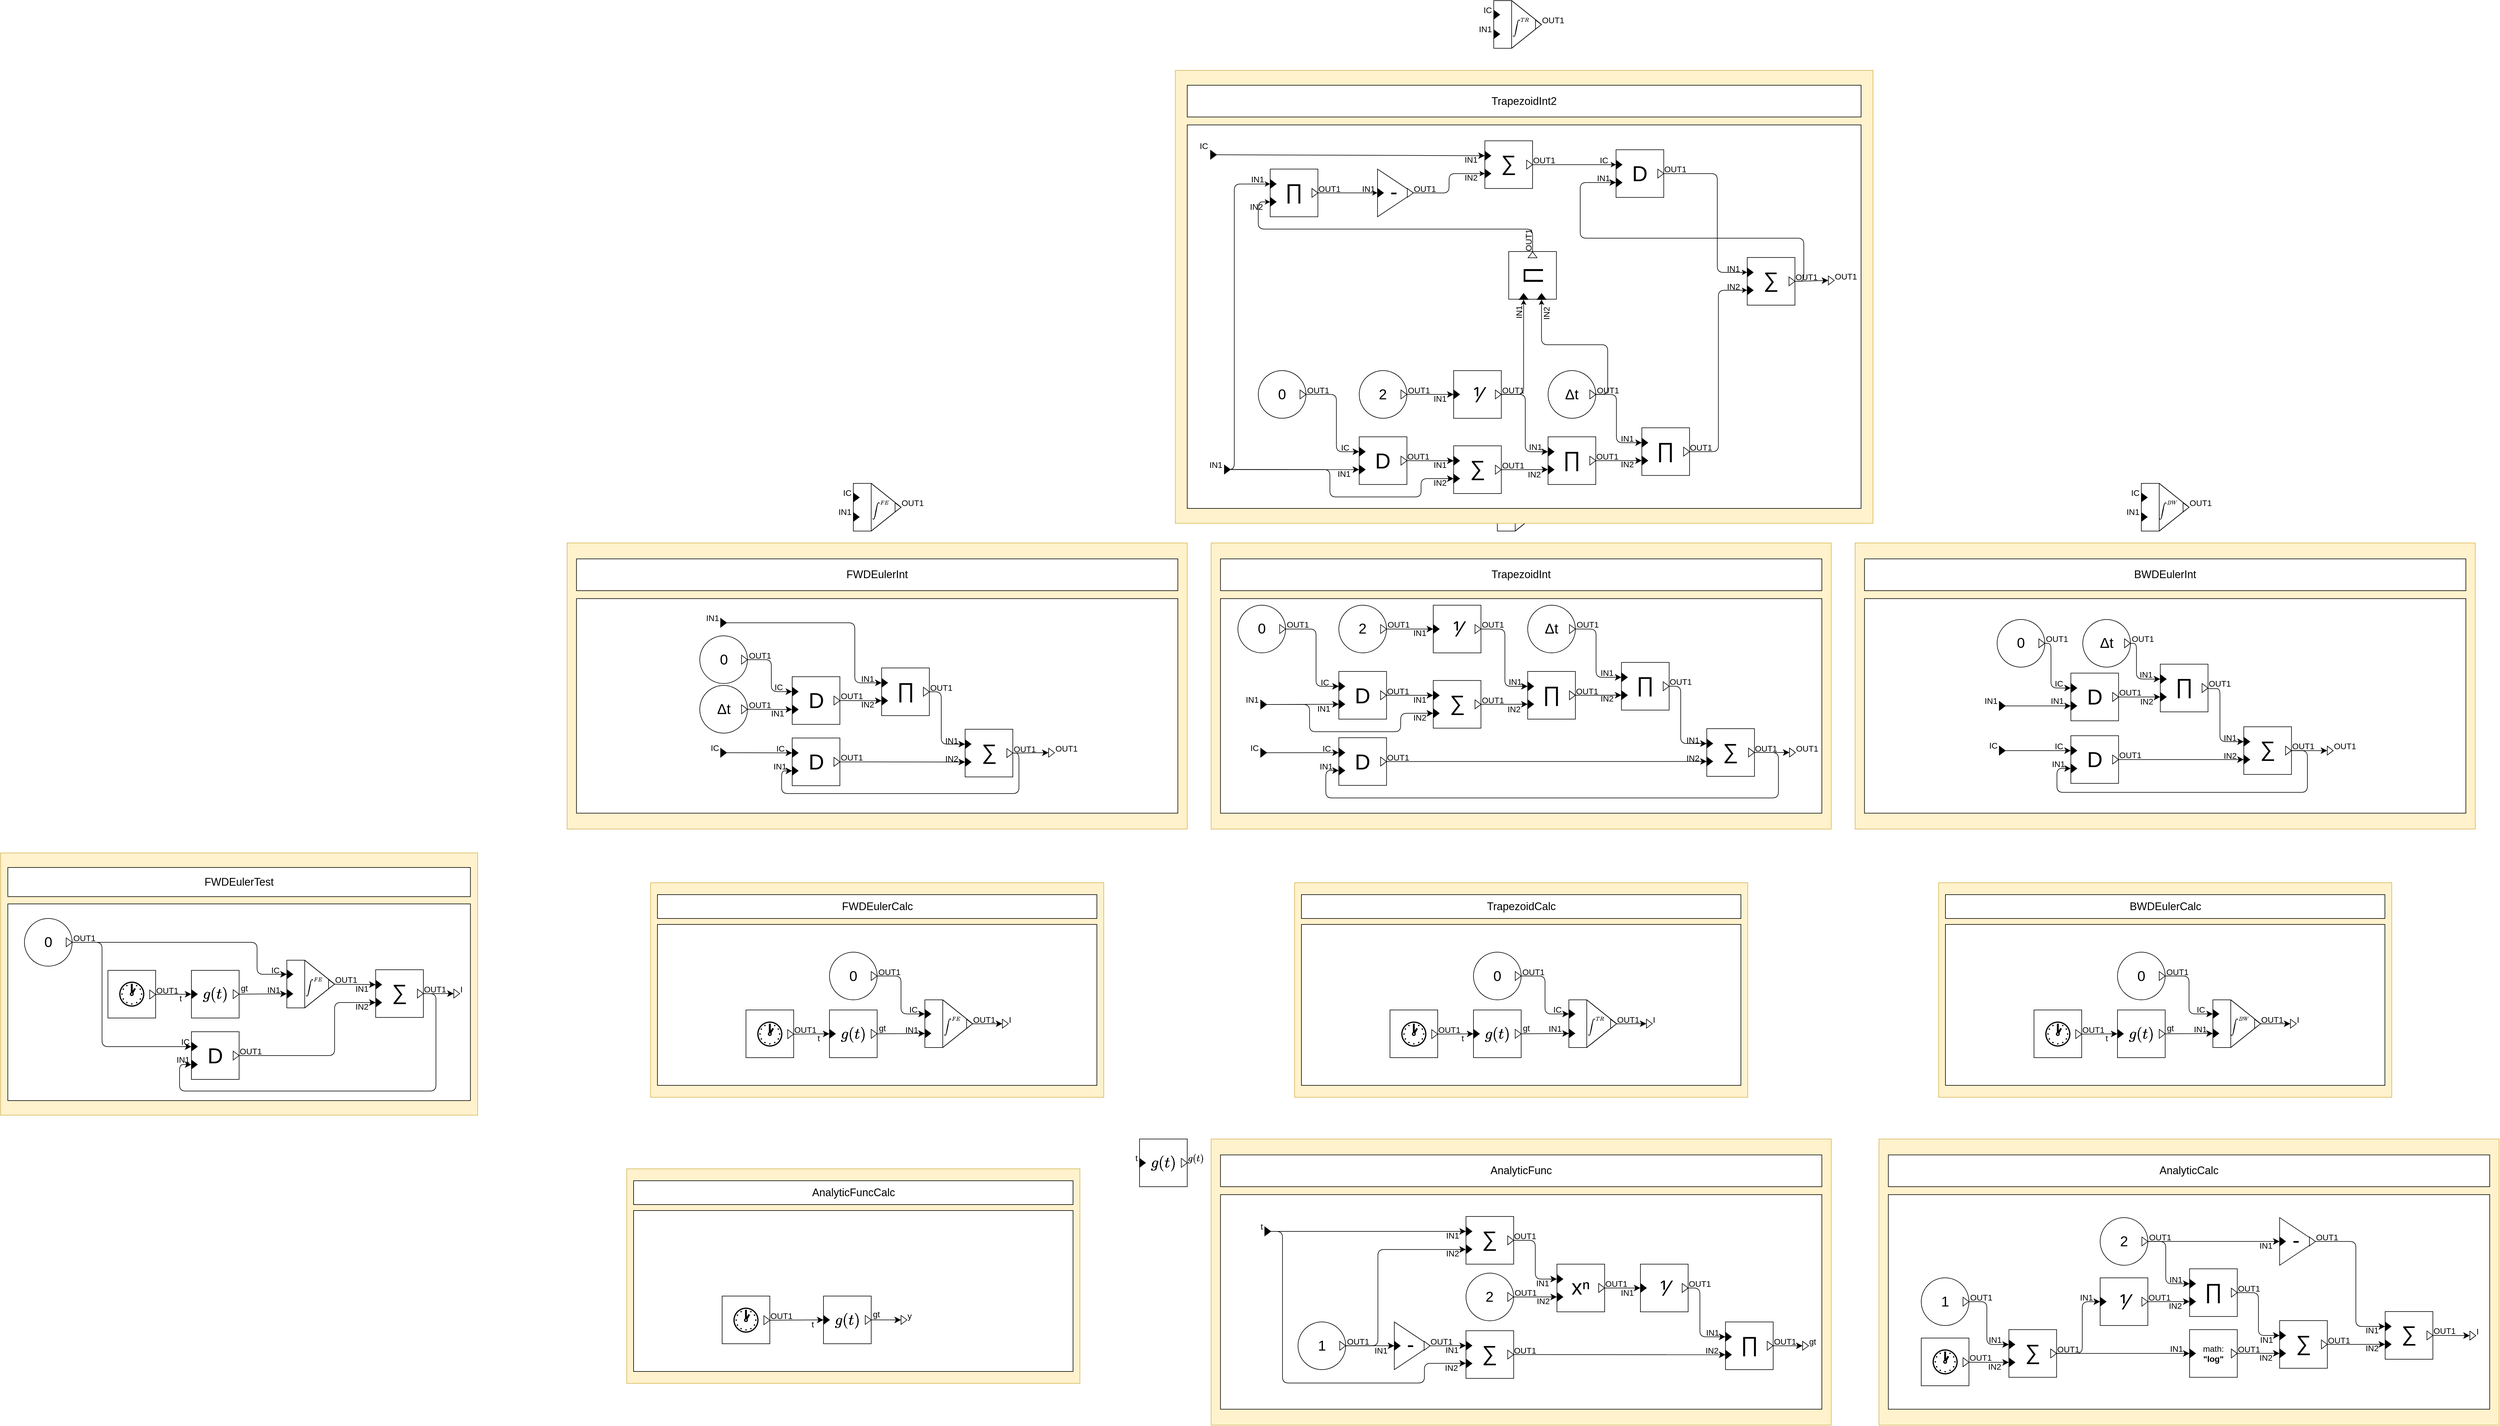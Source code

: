 <mxfile version="22.1.3" type="device">
  <diagram id="xXOdHvXqeEBseT0HI0yR" name="Page-1">
    <mxGraphModel dx="5349" dy="5821" grid="1" gridSize="10" guides="1" tooltips="1" connect="1" arrows="1" fold="1" page="1" pageScale="1" pageWidth="3300" pageHeight="4681" math="1" shadow="0">
      <root>
        <mxCell id="0" />
        <mxCell id="1" parent="0" />
        <object label="" placeholders="1" class_name="BWDEulerInt" id="2JxUFJoTUBjuM0Cz1H6F-1">
          <mxCell style="rounded=0;whiteSpace=wrap;html=1;fillColor=#fff2cc;strokeColor=#d6b656;container=0;connectable=0;allowArrows=0;treeFolding=0;moveCells=0;treeMoving=0;comic=0;rotatable=0;expand=1;autosize=1;resizeWidth=1;resizeHeight=1;metaEdit=1;fontSize=16;" parent="1" vertex="1">
            <mxGeometry x="1280" y="-480" width="1040" height="480" as="geometry">
              <mxRectangle x="40" y="400" width="50" height="40" as="alternateBounds" />
            </mxGeometry>
          </mxCell>
        </object>
        <object label="BWDEulerInt" placeholders="1" id="2JxUFJoTUBjuM0Cz1H6F-2">
          <mxCell style="rounded=0;whiteSpace=wrap;html=1;fillColor=#ffffff;fontSize=18;connectable=0;allowArrows=0;rotatable=0;cloneable=0;deletable=0;" parent="2JxUFJoTUBjuM0Cz1H6F-1" vertex="1">
            <mxGeometry x="15.758" y="26.671" width="1008.485" height="53.329" as="geometry" />
          </mxCell>
        </object>
        <mxCell id="2JxUFJoTUBjuM0Cz1H6F-3" value="" style="rounded=0;whiteSpace=wrap;html=1;fillColor=#ffffff;connectable=0;allowArrows=0;container=1;collapsible=0;portConstraintRotation=0;rotatable=0;cloneable=0;deletable=0;recursiveResize=0;fontSize=16;" parent="2JxUFJoTUBjuM0Cz1H6F-1" vertex="1">
          <mxGeometry x="15.758" y="93.329" width="1008.485" height="360" as="geometry">
            <mxRectangle x="10" y="70" width="50" height="40" as="alternateBounds" />
          </mxGeometry>
        </mxCell>
        <object label="%value%" placeholders="1" value="0" block_name="zeroCt" class_name="ConstantBlock" id="2JxUFJoTUBjuM0Cz1H6F-4">
          <mxCell style="ellipse;whiteSpace=wrap;html=1;comic=0;fillColor=#ffffff;fontSize=24;align=center;allowArrows=0;connectable=0;container=1;collapsible=0;recursiveResize=1;direction=west;resizable=0;metaEdit=1;" parent="2JxUFJoTUBjuM0Cz1H6F-3" vertex="1">
            <mxGeometry x="222.412" y="35.001" width="80" height="80" as="geometry" />
          </mxCell>
        </object>
        <object label="%name%" placeholders="1" name="OUT1" class_name="OutputPort" id="2JxUFJoTUBjuM0Cz1H6F-5">
          <mxCell style="triangle;fillColor=#ffffff;fontSize=14;points=[[1,0.5]];allowArrows=0;verticalAlign=middle;horizontal=1;spacingTop=0;align=left;spacingLeft=4;spacingRight=0;html=1;comic=0;treeFolding=0;treeMoving=0;movable=1;resizable=0;rotatable=1;deletable=1;editable=1;connectable=1;movableLabel=1;spacing=2;aspect=fixed;metaEdit=1;" parent="2JxUFJoTUBjuM0Cz1H6F-4" vertex="1">
            <mxGeometry x="70" y="32.5" width="10" height="15" as="geometry">
              <mxPoint x="6" y="-7" as="offset" />
            </mxGeometry>
          </mxCell>
        </object>
        <object label="%symbol%" placeholders="1" block_name="deltaT" class_name="DeltaTBlock" symbol="&amp;#916;t" id="2JxUFJoTUBjuM0Cz1H6F-6">
          <mxCell style="ellipse;whiteSpace=wrap;html=1;comic=0;fillColor=#ffffff;fontSize=24;align=center;allowArrows=0;connectable=0;container=1;collapsible=0;recursiveResize=1;direction=west;resizable=0;metaEdit=1;" parent="2JxUFJoTUBjuM0Cz1H6F-3" vertex="1">
            <mxGeometry x="366.072" y="35.001" width="80" height="80" as="geometry" />
          </mxCell>
        </object>
        <object label="%name%" placeholders="1" name="OUT1" class_name="OutputPort" id="2JxUFJoTUBjuM0Cz1H6F-7">
          <mxCell style="triangle;fillColor=#ffffff;fontSize=14;points=[[1,0.5]];allowArrows=0;verticalAlign=middle;horizontal=1;spacingTop=0;align=left;spacingLeft=4;spacingRight=0;html=1;comic=0;treeFolding=0;treeMoving=0;movable=1;resizable=0;rotatable=1;deletable=1;editable=1;connectable=1;movableLabel=1;spacing=2;aspect=fixed;metaEdit=1;" parent="2JxUFJoTUBjuM0Cz1H6F-6" vertex="1">
            <mxGeometry x="70" y="32.5" width="10" height="15" as="geometry">
              <mxPoint x="6" y="-7" as="offset" />
            </mxGeometry>
          </mxCell>
        </object>
        <object label="%symbol%" placeholders="1" symbol="D" class_name="DelayBlock" block_name="delay1" id="2JxUFJoTUBjuM0Cz1H6F-8">
          <mxCell style="whiteSpace=wrap;html=1;aspect=fixed;comic=0;fillColor=#FFFFFF;fontSize=36;align=center;resizable=0;container=1;collapsible=0;points=[];allowArrows=0;metaEdit=1;connectable=0;" parent="2JxUFJoTUBjuM0Cz1H6F-3" vertex="1">
            <mxGeometry x="346.072" y="125.001" width="80" height="80" as="geometry" />
          </mxCell>
        </object>
        <object label="%name%" placeholders="1" name="OUT1" class_name="OutputPort" id="2JxUFJoTUBjuM0Cz1H6F-9">
          <mxCell style="triangle;fillColor=#ffffff;fontSize=14;points=[[1,0.5]];allowArrows=0;verticalAlign=middle;horizontal=1;spacingTop=0;align=left;spacingLeft=4;spacingRight=0;html=1;comic=0;treeFolding=0;treeMoving=0;movable=1;resizable=0;rotatable=1;deletable=1;editable=1;connectable=1;movableLabel=1;spacing=2;aspect=fixed;metaEdit=1;" parent="2JxUFJoTUBjuM0Cz1H6F-8" vertex="1">
            <mxGeometry x="70" y="32.5" width="10" height="15" as="geometry">
              <mxPoint x="5" y="-7" as="offset" />
            </mxGeometry>
          </mxCell>
        </object>
        <object label="%name%" placeholders="1" name="IC" class_name="InputPort" id="2JxUFJoTUBjuM0Cz1H6F-10">
          <mxCell style="triangle;fontSize=14;points=[[0,0.5]];allowArrows=0;verticalAlign=middle;horizontal=1;spacingTop=0;align=right;spacingLeft=0;spacingRight=8;html=1;comic=0;treeFolding=0;treeMoving=0;resizable=0;movableLabel=1;spacing=2;aspect=fixed;fillColor=#000000;metaEdit=1;" parent="2JxUFJoTUBjuM0Cz1H6F-8" vertex="1">
            <mxGeometry y="17.5" width="10" height="15" as="geometry">
              <mxPoint x="-14" y="-7" as="offset" />
            </mxGeometry>
          </mxCell>
        </object>
        <object label="%name%" placeholders="1" name="IN1" class_name="InputPort" id="2JxUFJoTUBjuM0Cz1H6F-11">
          <mxCell style="triangle;fontSize=14;points=[[0,0.5]];allowArrows=0;verticalAlign=middle;horizontal=1;spacingTop=0;align=right;spacingLeft=0;spacingRight=8;html=1;comic=0;treeFolding=0;treeMoving=0;resizable=0;movableLabel=1;spacing=2;aspect=fixed;fillColor=#000000;metaEdit=1;" parent="2JxUFJoTUBjuM0Cz1H6F-8" vertex="1">
            <mxGeometry y="47.5" width="10" height="15" as="geometry">
              <mxPoint x="-13" y="-8" as="offset" />
            </mxGeometry>
          </mxCell>
        </object>
        <object label="%symbol%" placeholders="1" symbol="&amp;prod;" class_name="ProductBlock" block_name="prod" numberOfInputs="2" id="2JxUFJoTUBjuM0Cz1H6F-12">
          <mxCell style="whiteSpace=wrap;html=1;aspect=fixed;comic=0;fillColor=#FFFFFF;fontSize=36;align=center;resizable=0;container=1;collapsible=0;points=[];allowArrows=0;spacingTop=-6;metaEdit=1;connectable=0;" parent="2JxUFJoTUBjuM0Cz1H6F-3" vertex="1">
            <mxGeometry x="496.072" y="110.001" width="80" height="80" as="geometry" />
          </mxCell>
        </object>
        <object label="%name%" placeholders="1" name="OUT1" class_name="OutputPort" id="2JxUFJoTUBjuM0Cz1H6F-13">
          <mxCell style="triangle;fillColor=#ffffff;fontSize=14;points=[[1,0.5]];allowArrows=0;verticalAlign=middle;horizontal=1;spacingTop=0;align=left;spacingLeft=4;spacingRight=0;html=1;comic=0;treeFolding=0;treeMoving=0;movable=1;resizable=0;rotatable=1;deletable=1;editable=1;connectable=1;movableLabel=1;spacing=2;aspect=fixed;metaEdit=1;" parent="2JxUFJoTUBjuM0Cz1H6F-12" vertex="1">
            <mxGeometry x="70" y="32.5" width="10" height="15" as="geometry">
              <mxPoint x="5" y="-7" as="offset" />
            </mxGeometry>
          </mxCell>
        </object>
        <object label="%name%" placeholders="1" name="IN1" class_name="InputPort" id="2JxUFJoTUBjuM0Cz1H6F-14">
          <mxCell style="triangle;fontSize=14;points=[[0,0.5]];allowArrows=0;verticalAlign=middle;horizontal=1;spacingTop=0;align=right;spacingLeft=0;spacingRight=8;html=1;comic=0;treeFolding=0;treeMoving=0;resizable=0;movableLabel=1;spacing=2;aspect=fixed;fillColor=#000000;metaEdit=1;" parent="2JxUFJoTUBjuM0Cz1H6F-12" vertex="1">
            <mxGeometry y="17.5" width="10" height="15" as="geometry">
              <mxPoint x="-14" y="-7" as="offset" />
            </mxGeometry>
          </mxCell>
        </object>
        <object label="%name%" placeholders="1" name="IN2" class_name="InputPort" id="2JxUFJoTUBjuM0Cz1H6F-15">
          <mxCell style="triangle;fontSize=14;points=[[0,0.5]];allowArrows=0;verticalAlign=middle;horizontal=1;spacingTop=0;align=right;spacingLeft=0;spacingRight=8;html=1;comic=0;treeFolding=0;treeMoving=0;resizable=0;movableLabel=1;spacing=2;aspect=fixed;fillColor=#000000;metaEdit=1;" parent="2JxUFJoTUBjuM0Cz1H6F-12" vertex="1">
            <mxGeometry y="47.5" width="10" height="15" as="geometry">
              <mxPoint x="-13" y="8" as="offset" />
            </mxGeometry>
          </mxCell>
        </object>
        <object label="%symbol%" placeholders="1" symbol="D" class_name="DelayBlock" block_name="delay2" id="2JxUFJoTUBjuM0Cz1H6F-16">
          <mxCell style="whiteSpace=wrap;html=1;aspect=fixed;comic=0;fillColor=#FFFFFF;fontSize=36;align=center;resizable=0;container=1;collapsible=0;points=[];allowArrows=0;metaEdit=1;connectable=0;" parent="2JxUFJoTUBjuM0Cz1H6F-3" vertex="1">
            <mxGeometry x="346.072" y="230.001" width="80" height="80" as="geometry" />
          </mxCell>
        </object>
        <object label="%name%" placeholders="1" name="OUT1" class_name="OutputPort" id="2JxUFJoTUBjuM0Cz1H6F-17">
          <mxCell style="triangle;fillColor=#ffffff;fontSize=14;points=[[1,0.5]];allowArrows=0;verticalAlign=middle;horizontal=1;spacingTop=0;align=left;spacingLeft=4;spacingRight=0;html=1;comic=0;treeFolding=0;treeMoving=0;movable=1;resizable=0;rotatable=1;deletable=1;editable=1;connectable=1;movableLabel=1;spacing=2;aspect=fixed;metaEdit=1;" parent="2JxUFJoTUBjuM0Cz1H6F-16" vertex="1">
            <mxGeometry x="70" y="32.5" width="10" height="15" as="geometry">
              <mxPoint x="5" y="-7" as="offset" />
            </mxGeometry>
          </mxCell>
        </object>
        <object label="%name%" placeholders="1" name="IC" class_name="InputPort" id="2JxUFJoTUBjuM0Cz1H6F-18">
          <mxCell style="triangle;fontSize=14;points=[[0,0.5]];allowArrows=0;verticalAlign=middle;horizontal=1;spacingTop=0;align=right;spacingLeft=0;spacingRight=8;html=1;comic=0;treeFolding=0;treeMoving=0;resizable=0;movableLabel=1;spacing=2;aspect=fixed;fillColor=#000000;metaEdit=1;" parent="2JxUFJoTUBjuM0Cz1H6F-16" vertex="1">
            <mxGeometry y="17.5" width="10" height="15" as="geometry">
              <mxPoint x="-14" y="-7" as="offset" />
            </mxGeometry>
          </mxCell>
        </object>
        <object label="%name%" placeholders="1" name="IN1" class_name="InputPort" id="2JxUFJoTUBjuM0Cz1H6F-19">
          <mxCell style="triangle;fontSize=14;points=[[0,0.5]];allowArrows=0;verticalAlign=middle;horizontal=1;spacingTop=0;align=right;spacingLeft=0;spacingRight=8;html=1;comic=0;treeFolding=0;treeMoving=0;resizable=0;movableLabel=1;spacing=2;aspect=fixed;fillColor=#000000;metaEdit=1;" parent="2JxUFJoTUBjuM0Cz1H6F-16" vertex="1">
            <mxGeometry y="47.5" width="10" height="15" as="geometry">
              <mxPoint x="-11" y="-7" as="offset" />
            </mxGeometry>
          </mxCell>
        </object>
        <object label="%symbol%" placeholders="1" symbol="&amp;sum;" class_name="AdderBlock" block_name="sum" numberOfInputs="2" id="2JxUFJoTUBjuM0Cz1H6F-20">
          <mxCell style="whiteSpace=wrap;html=1;aspect=fixed;comic=0;fillColor=#FFFFFF;fontSize=36;align=center;resizable=0;container=1;collapsible=0;points=[];allowArrows=0;spacingTop=-6;metaEdit=1;connectable=0;" parent="2JxUFJoTUBjuM0Cz1H6F-3" vertex="1">
            <mxGeometry x="636.072" y="215.001" width="80" height="80" as="geometry" />
          </mxCell>
        </object>
        <object label="%name%" placeholders="1" name="OUT1" class_name="OutputPort" id="2JxUFJoTUBjuM0Cz1H6F-21">
          <mxCell style="triangle;fillColor=#ffffff;fontSize=14;points=[[1,0.5]];allowArrows=0;verticalAlign=middle;horizontal=1;spacingTop=0;align=left;spacingLeft=4;spacingRight=0;html=1;comic=0;treeFolding=0;treeMoving=0;movable=1;resizable=0;rotatable=1;deletable=1;editable=1;connectable=1;movableLabel=1;spacing=2;aspect=fixed;metaEdit=1;" parent="2JxUFJoTUBjuM0Cz1H6F-20" vertex="1">
            <mxGeometry x="70" y="32.5" width="10" height="15" as="geometry">
              <mxPoint x="5" y="-7" as="offset" />
            </mxGeometry>
          </mxCell>
        </object>
        <object label="%name%" placeholders="1" name="IN1" class_name="InputPort" id="2JxUFJoTUBjuM0Cz1H6F-22">
          <mxCell style="triangle;fontSize=14;points=[[0,0.5]];allowArrows=0;verticalAlign=middle;horizontal=1;spacingTop=0;align=right;spacingLeft=0;spacingRight=8;html=1;comic=0;treeFolding=0;treeMoving=0;resizable=0;movableLabel=1;spacing=2;aspect=fixed;fillColor=#000000;metaEdit=1;" parent="2JxUFJoTUBjuM0Cz1H6F-20" vertex="1">
            <mxGeometry y="17.5" width="10" height="15" as="geometry">
              <mxPoint x="-13" y="-6" as="offset" />
            </mxGeometry>
          </mxCell>
        </object>
        <object label="%name%" placeholders="1" name="IN2" class_name="InputPort" id="2JxUFJoTUBjuM0Cz1H6F-23">
          <mxCell style="triangle;fontSize=14;points=[[0,0.5]];allowArrows=0;verticalAlign=middle;horizontal=1;spacingTop=0;align=right;spacingLeft=0;spacingRight=8;html=1;comic=0;treeFolding=0;treeMoving=0;resizable=0;movableLabel=1;spacing=2;aspect=fixed;fillColor=#000000;metaEdit=1;" parent="2JxUFJoTUBjuM0Cz1H6F-20" vertex="1">
            <mxGeometry y="47.5" width="10" height="15" as="geometry">
              <mxPoint x="-13" y="-6" as="offset" />
            </mxGeometry>
          </mxCell>
        </object>
        <mxCell id="2JxUFJoTUBjuM0Cz1H6F-24" style="edgeStyle=none;curved=1;rounded=0;orthogonalLoop=1;jettySize=auto;html=1;exitX=1;exitY=0.5;exitDx=0;exitDy=0;entryX=0;entryY=0.5;entryDx=0;entryDy=0;fontSize=12;startSize=8;endSize=8;" parent="2JxUFJoTUBjuM0Cz1H6F-3" source="2JxUFJoTUBjuM0Cz1H6F-25" target="2JxUFJoTUBjuM0Cz1H6F-11" edge="1">
          <mxGeometry relative="1" as="geometry" />
        </mxCell>
        <object label="%name%" placeholders="1" name="IN1" class_name="InputPort" id="2JxUFJoTUBjuM0Cz1H6F-25">
          <mxCell style="triangle;fontSize=14;points=[[0,0.5],[1,0.5]];allowArrows=0;verticalAlign=middle;horizontal=1;spacingTop=0;align=right;spacingLeft=0;spacingRight=8;html=1;comic=0;treeFolding=0;treeMoving=0;resizable=0;movableLabel=1;spacing=2;aspect=fixed;fillColor=#000000;metaEdit=1;" parent="2JxUFJoTUBjuM0Cz1H6F-3" vertex="1">
            <mxGeometry x="226.072" y="172.501" width="10" height="15" as="geometry">
              <mxPoint x="-4" y="-8" as="offset" />
            </mxGeometry>
          </mxCell>
        </object>
        <mxCell id="2JxUFJoTUBjuM0Cz1H6F-26" style="edgeStyle=none;curved=1;rounded=0;orthogonalLoop=1;jettySize=auto;html=1;exitX=1;exitY=0.5;exitDx=0;exitDy=0;entryX=0;entryY=0.5;entryDx=0;entryDy=0;fontSize=12;startSize=8;endSize=8;" parent="2JxUFJoTUBjuM0Cz1H6F-3" source="2JxUFJoTUBjuM0Cz1H6F-27" target="2JxUFJoTUBjuM0Cz1H6F-18" edge="1">
          <mxGeometry relative="1" as="geometry" />
        </mxCell>
        <object label="%name%" placeholders="1" name="IC" class_name="InputPort" id="2JxUFJoTUBjuM0Cz1H6F-27">
          <mxCell style="triangle;fontSize=14;points=[[0,0.5],[1,0.5]];allowArrows=0;verticalAlign=middle;horizontal=1;spacingTop=0;align=right;spacingLeft=0;spacingRight=8;html=1;comic=0;treeFolding=0;treeMoving=0;resizable=0;movableLabel=1;spacing=2;aspect=fixed;fillColor=#000000;metaEdit=1;" parent="2JxUFJoTUBjuM0Cz1H6F-3" vertex="1">
            <mxGeometry x="226.072" y="247.501" width="10" height="15" as="geometry">
              <mxPoint x="-4" y="-8" as="offset" />
            </mxGeometry>
          </mxCell>
        </object>
        <object label="%name%" placeholders="1" name="OUT1" class_name="OutputPort" id="2JxUFJoTUBjuM0Cz1H6F-28">
          <mxCell style="triangle;fillColor=#ffffff;fontSize=14;points=[[0,0.5],[1,0.5]];allowArrows=0;verticalAlign=middle;horizontal=1;spacingTop=0;align=left;spacingLeft=4;spacingRight=0;html=1;comic=0;treeFolding=0;treeMoving=0;movable=1;resizable=0;rotatable=1;deletable=1;editable=1;connectable=1;movableLabel=1;spacing=2;aspect=fixed;metaEdit=1;" parent="2JxUFJoTUBjuM0Cz1H6F-3" vertex="1">
            <mxGeometry x="776.072" y="247.501" width="10" height="15" as="geometry">
              <mxPoint x="5" y="-7" as="offset" />
            </mxGeometry>
          </mxCell>
        </object>
        <mxCell id="2JxUFJoTUBjuM0Cz1H6F-29" style="edgeStyle=orthogonalEdgeStyle;rounded=1;orthogonalLoop=1;jettySize=auto;html=1;exitX=1;exitY=0.5;exitDx=0;exitDy=0;entryX=0;entryY=0.5;entryDx=0;entryDy=0;fontSize=12;startSize=8;endSize=8;" parent="2JxUFJoTUBjuM0Cz1H6F-3" source="2JxUFJoTUBjuM0Cz1H6F-5" target="2JxUFJoTUBjuM0Cz1H6F-10" edge="1">
          <mxGeometry relative="1" as="geometry">
            <Array as="points">
              <mxPoint x="312.72" y="75.03" />
              <mxPoint x="312.72" y="150.03" />
            </Array>
          </mxGeometry>
        </mxCell>
        <mxCell id="2JxUFJoTUBjuM0Cz1H6F-30" style="edgeStyle=orthogonalEdgeStyle;rounded=1;orthogonalLoop=1;jettySize=auto;html=1;exitX=1;exitY=0.5;exitDx=0;exitDy=0;entryX=0;entryY=0.5;entryDx=0;entryDy=0;fontSize=12;startSize=8;endSize=8;" parent="2JxUFJoTUBjuM0Cz1H6F-3" source="2JxUFJoTUBjuM0Cz1H6F-13" target="2JxUFJoTUBjuM0Cz1H6F-22" edge="1">
          <mxGeometry relative="1" as="geometry">
            <Array as="points">
              <mxPoint x="576.072" y="151.001" />
              <mxPoint x="596.072" y="151.001" />
              <mxPoint x="596.072" y="240.001" />
            </Array>
          </mxGeometry>
        </mxCell>
        <mxCell id="2JxUFJoTUBjuM0Cz1H6F-31" style="edgeStyle=none;curved=1;rounded=0;orthogonalLoop=1;jettySize=auto;html=1;exitX=1;exitY=0.5;exitDx=0;exitDy=0;entryX=0;entryY=0.5;entryDx=0;entryDy=0;fontSize=12;startSize=8;endSize=8;" parent="2JxUFJoTUBjuM0Cz1H6F-3" source="2JxUFJoTUBjuM0Cz1H6F-17" target="2JxUFJoTUBjuM0Cz1H6F-23" edge="1">
          <mxGeometry relative="1" as="geometry" />
        </mxCell>
        <mxCell id="2JxUFJoTUBjuM0Cz1H6F-32" style="edgeStyle=orthogonalEdgeStyle;rounded=1;orthogonalLoop=1;jettySize=auto;html=1;exitX=1;exitY=0.5;exitDx=0;exitDy=0;entryX=0;entryY=0.5;entryDx=0;entryDy=0;fontSize=12;startSize=8;endSize=8;" parent="2JxUFJoTUBjuM0Cz1H6F-3" source="2JxUFJoTUBjuM0Cz1H6F-21" target="2JxUFJoTUBjuM0Cz1H6F-19" edge="1">
          <mxGeometry relative="1" as="geometry">
            <Array as="points">
              <mxPoint x="742.72" y="255.03" />
              <mxPoint x="742.72" y="325.03" />
              <mxPoint x="322.72" y="325.03" />
              <mxPoint x="322.72" y="285.03" />
            </Array>
          </mxGeometry>
        </mxCell>
        <mxCell id="2JxUFJoTUBjuM0Cz1H6F-33" style="edgeStyle=none;curved=1;rounded=0;orthogonalLoop=1;jettySize=auto;html=1;exitX=1;exitY=0.5;exitDx=0;exitDy=0;entryX=0;entryY=0.5;entryDx=0;entryDy=0;fontSize=12;startSize=8;endSize=8;" parent="2JxUFJoTUBjuM0Cz1H6F-3" source="2JxUFJoTUBjuM0Cz1H6F-21" target="2JxUFJoTUBjuM0Cz1H6F-28" edge="1">
          <mxGeometry relative="1" as="geometry" />
        </mxCell>
        <mxCell id="2JxUFJoTUBjuM0Cz1H6F-34" style="edgeStyle=none;curved=1;rounded=0;orthogonalLoop=1;jettySize=auto;html=1;exitX=1;exitY=0.5;exitDx=0;exitDy=0;entryX=0;entryY=0.5;entryDx=0;entryDy=0;fontSize=12;startSize=8;endSize=8;" parent="2JxUFJoTUBjuM0Cz1H6F-3" source="2JxUFJoTUBjuM0Cz1H6F-9" target="2JxUFJoTUBjuM0Cz1H6F-15" edge="1">
          <mxGeometry relative="1" as="geometry" />
        </mxCell>
        <mxCell id="2JxUFJoTUBjuM0Cz1H6F-35" style="edgeStyle=orthogonalEdgeStyle;rounded=1;orthogonalLoop=1;jettySize=auto;html=1;exitX=1;exitY=0.5;exitDx=0;exitDy=0;entryX=0;entryY=0.5;entryDx=0;entryDy=0;fontSize=12;startSize=8;endSize=8;" parent="2JxUFJoTUBjuM0Cz1H6F-3" source="2JxUFJoTUBjuM0Cz1H6F-7" target="2JxUFJoTUBjuM0Cz1H6F-14" edge="1">
          <mxGeometry relative="1" as="geometry">
            <Array as="points">
              <mxPoint x="456.072" y="75.001" />
              <mxPoint x="456.072" y="135.001" />
            </Array>
          </mxGeometry>
        </mxCell>
        <object label="" placeholders="1" class_name="FWDEulerInt" id="2JxUFJoTUBjuM0Cz1H6F-36">
          <mxCell style="rounded=0;whiteSpace=wrap;html=1;fillColor=#fff2cc;strokeColor=#d6b656;container=0;connectable=0;allowArrows=0;treeFolding=0;moveCells=0;treeMoving=0;comic=0;rotatable=0;expand=1;autosize=1;resizeWidth=1;resizeHeight=1;metaEdit=1;fontSize=16;" parent="1" vertex="1">
            <mxGeometry x="-880" y="-480" width="1040" height="480" as="geometry">
              <mxRectangle x="40" y="400" width="50" height="40" as="alternateBounds" />
            </mxGeometry>
          </mxCell>
        </object>
        <object label="FWDEulerInt" placeholders="1" id="2JxUFJoTUBjuM0Cz1H6F-37">
          <mxCell style="rounded=0;whiteSpace=wrap;html=1;fillColor=#ffffff;fontSize=18;connectable=0;allowArrows=0;rotatable=0;cloneable=0;deletable=0;" parent="2JxUFJoTUBjuM0Cz1H6F-36" vertex="1">
            <mxGeometry x="15.758" y="26.671" width="1008.485" height="53.329" as="geometry" />
          </mxCell>
        </object>
        <mxCell id="2JxUFJoTUBjuM0Cz1H6F-38" value="" style="rounded=0;whiteSpace=wrap;html=1;fillColor=#ffffff;connectable=0;allowArrows=0;container=1;collapsible=0;portConstraintRotation=0;rotatable=0;cloneable=0;deletable=0;recursiveResize=0;fontSize=16;" parent="2JxUFJoTUBjuM0Cz1H6F-36" vertex="1">
          <mxGeometry x="15.758" y="93.329" width="1008.485" height="360" as="geometry">
            <mxRectangle x="10" y="70" width="50" height="40" as="alternateBounds" />
          </mxGeometry>
        </mxCell>
        <object label="%value%" placeholders="1" value="0" block_name="zeroCt" class_name="ConstantBlock" id="2JxUFJoTUBjuM0Cz1H6F-39">
          <mxCell style="ellipse;whiteSpace=wrap;html=1;comic=0;fillColor=#ffffff;fontSize=24;align=center;allowArrows=0;connectable=0;container=1;collapsible=0;recursiveResize=1;direction=west;resizable=0;metaEdit=1;" parent="2JxUFJoTUBjuM0Cz1H6F-38" vertex="1">
            <mxGeometry x="206.742" y="62.445" width="80" height="80" as="geometry" />
          </mxCell>
        </object>
        <object label="%name%" placeholders="1" name="OUT1" class_name="OutputPort" id="2JxUFJoTUBjuM0Cz1H6F-40">
          <mxCell style="triangle;fillColor=#ffffff;fontSize=14;points=[[1,0.5]];allowArrows=0;verticalAlign=middle;horizontal=1;spacingTop=0;align=left;spacingLeft=4;spacingRight=0;html=1;comic=0;treeFolding=0;treeMoving=0;movable=1;resizable=0;rotatable=1;deletable=1;editable=1;connectable=1;movableLabel=1;spacing=2;aspect=fixed;metaEdit=1;" parent="2JxUFJoTUBjuM0Cz1H6F-39" vertex="1">
            <mxGeometry x="70" y="32.5" width="10" height="15" as="geometry">
              <mxPoint x="6" y="-7" as="offset" />
            </mxGeometry>
          </mxCell>
        </object>
        <object label="%symbol%" placeholders="1" block_name="deltaT" class_name="DeltaTBlock" symbol="&amp;#916;t" id="2JxUFJoTUBjuM0Cz1H6F-41">
          <mxCell style="ellipse;whiteSpace=wrap;html=1;comic=0;fillColor=#ffffff;fontSize=24;align=center;allowArrows=0;connectable=0;container=1;collapsible=0;recursiveResize=1;direction=west;resizable=0;metaEdit=1;" parent="2JxUFJoTUBjuM0Cz1H6F-38" vertex="1">
            <mxGeometry x="206.742" y="145.711" width="80" height="80" as="geometry" />
          </mxCell>
        </object>
        <object label="%name%" placeholders="1" name="OUT1" class_name="OutputPort" id="2JxUFJoTUBjuM0Cz1H6F-42">
          <mxCell style="triangle;fillColor=#ffffff;fontSize=14;points=[[1,0.5]];allowArrows=0;verticalAlign=middle;horizontal=1;spacingTop=0;align=left;spacingLeft=4;spacingRight=0;html=1;comic=0;treeFolding=0;treeMoving=0;movable=1;resizable=0;rotatable=1;deletable=1;editable=1;connectable=1;movableLabel=1;spacing=2;aspect=fixed;metaEdit=1;" parent="2JxUFJoTUBjuM0Cz1H6F-41" vertex="1">
            <mxGeometry x="70" y="32.5" width="10" height="15" as="geometry">
              <mxPoint x="6" y="-7" as="offset" />
            </mxGeometry>
          </mxCell>
        </object>
        <object label="%symbol%" placeholders="1" symbol="D" class_name="DelayBlock" block_name="delay1" id="2JxUFJoTUBjuM0Cz1H6F-43">
          <mxCell style="whiteSpace=wrap;html=1;aspect=fixed;comic=0;fillColor=#FFFFFF;fontSize=36;align=center;resizable=0;container=1;collapsible=0;points=[];allowArrows=0;metaEdit=1;connectable=0;" parent="2JxUFJoTUBjuM0Cz1H6F-38" vertex="1">
            <mxGeometry x="361.742" y="131.017" width="80" height="80" as="geometry" />
          </mxCell>
        </object>
        <object label="%name%" placeholders="1" name="OUT1" class_name="OutputPort" id="2JxUFJoTUBjuM0Cz1H6F-44">
          <mxCell style="triangle;fillColor=#ffffff;fontSize=14;points=[[1,0.5]];allowArrows=0;verticalAlign=middle;horizontal=1;spacingTop=0;align=left;spacingLeft=4;spacingRight=0;html=1;comic=0;treeFolding=0;treeMoving=0;movable=1;resizable=0;rotatable=1;deletable=1;editable=1;connectable=1;movableLabel=1;spacing=2;aspect=fixed;metaEdit=1;" parent="2JxUFJoTUBjuM0Cz1H6F-43" vertex="1">
            <mxGeometry x="70" y="32.5" width="10" height="15" as="geometry">
              <mxPoint x="5" y="-7" as="offset" />
            </mxGeometry>
          </mxCell>
        </object>
        <object label="%name%" placeholders="1" name="IC" class_name="InputPort" id="2JxUFJoTUBjuM0Cz1H6F-45">
          <mxCell style="triangle;fontSize=14;points=[[0,0.5]];allowArrows=0;verticalAlign=middle;horizontal=1;spacingTop=0;align=right;spacingLeft=0;spacingRight=8;html=1;comic=0;treeFolding=0;treeMoving=0;resizable=0;movableLabel=1;spacing=2;aspect=fixed;fillColor=#000000;metaEdit=1;" parent="2JxUFJoTUBjuM0Cz1H6F-43" vertex="1">
            <mxGeometry y="17.5" width="10" height="15" as="geometry">
              <mxPoint x="-17" y="-7" as="offset" />
            </mxGeometry>
          </mxCell>
        </object>
        <object label="%name%" placeholders="1" name="IN1" class_name="InputPort" id="2JxUFJoTUBjuM0Cz1H6F-46">
          <mxCell style="triangle;fontSize=14;points=[[0,0.5]];allowArrows=0;verticalAlign=middle;horizontal=1;spacingTop=0;align=right;spacingLeft=0;spacingRight=8;html=1;comic=0;treeFolding=0;treeMoving=0;resizable=0;movableLabel=1;spacing=2;aspect=fixed;fillColor=#000000;metaEdit=1;" parent="2JxUFJoTUBjuM0Cz1H6F-43" vertex="1">
            <mxGeometry y="47.5" width="10" height="15" as="geometry">
              <mxPoint x="-15" y="7" as="offset" />
            </mxGeometry>
          </mxCell>
        </object>
        <object label="%symbol%" placeholders="1" symbol="&amp;prod;" class_name="ProductBlock" block_name="prod" numberOfInputs="2" id="2JxUFJoTUBjuM0Cz1H6F-47">
          <mxCell style="whiteSpace=wrap;html=1;aspect=fixed;comic=0;fillColor=#FFFFFF;fontSize=36;align=center;resizable=0;container=1;collapsible=0;points=[];allowArrows=0;spacingTop=-6;metaEdit=1;connectable=0;" parent="2JxUFJoTUBjuM0Cz1H6F-38" vertex="1">
            <mxGeometry x="511.742" y="116.323" width="80" height="80" as="geometry" />
          </mxCell>
        </object>
        <object label="%name%" placeholders="1" name="OUT1" class_name="OutputPort" id="2JxUFJoTUBjuM0Cz1H6F-48">
          <mxCell style="triangle;fillColor=#ffffff;fontSize=14;points=[[1,0.5]];allowArrows=0;verticalAlign=middle;horizontal=1;spacingTop=0;align=left;spacingLeft=4;spacingRight=0;html=1;comic=0;treeFolding=0;treeMoving=0;movable=1;resizable=0;rotatable=1;deletable=1;editable=1;connectable=1;movableLabel=1;spacing=2;aspect=fixed;metaEdit=1;" parent="2JxUFJoTUBjuM0Cz1H6F-47" vertex="1">
            <mxGeometry x="70" y="32.5" width="10" height="15" as="geometry">
              <mxPoint x="5" y="-7" as="offset" />
            </mxGeometry>
          </mxCell>
        </object>
        <object label="%name%" placeholders="1" name="IN1" class_name="InputPort" id="2JxUFJoTUBjuM0Cz1H6F-49">
          <mxCell style="triangle;fontSize=14;points=[[0,0.5]];allowArrows=0;verticalAlign=middle;horizontal=1;spacingTop=0;align=right;spacingLeft=0;spacingRight=8;html=1;comic=0;treeFolding=0;treeMoving=0;resizable=0;movableLabel=1;spacing=2;aspect=fixed;fillColor=#000000;metaEdit=1;" parent="2JxUFJoTUBjuM0Cz1H6F-47" vertex="1">
            <mxGeometry y="17.5" width="10" height="15" as="geometry">
              <mxPoint x="-14" y="-7" as="offset" />
            </mxGeometry>
          </mxCell>
        </object>
        <object label="%name%" placeholders="1" name="IN2" class_name="InputPort" id="2JxUFJoTUBjuM0Cz1H6F-50">
          <mxCell style="triangle;fontSize=14;points=[[0,0.5]];allowArrows=0;verticalAlign=middle;horizontal=1;spacingTop=0;align=right;spacingLeft=0;spacingRight=8;html=1;comic=0;treeFolding=0;treeMoving=0;resizable=0;movableLabel=1;spacing=2;aspect=fixed;fillColor=#000000;metaEdit=1;" parent="2JxUFJoTUBjuM0Cz1H6F-47" vertex="1">
            <mxGeometry y="47.5" width="10" height="15" as="geometry">
              <mxPoint x="-14" y="6" as="offset" />
            </mxGeometry>
          </mxCell>
        </object>
        <object label="%symbol%" placeholders="1" symbol="D" class_name="DelayBlock" block_name="delay2" id="2JxUFJoTUBjuM0Cz1H6F-51">
          <mxCell style="whiteSpace=wrap;html=1;aspect=fixed;comic=0;fillColor=#FFFFFF;fontSize=36;align=center;resizable=0;container=1;collapsible=0;points=[];allowArrows=0;metaEdit=1;connectable=0;" parent="2JxUFJoTUBjuM0Cz1H6F-38" vertex="1">
            <mxGeometry x="361.742" y="233.874" width="80" height="80" as="geometry" />
          </mxCell>
        </object>
        <object label="%name%" placeholders="1" name="OUT1" class_name="OutputPort" id="2JxUFJoTUBjuM0Cz1H6F-52">
          <mxCell style="triangle;fillColor=#ffffff;fontSize=14;points=[[1,0.5]];allowArrows=0;verticalAlign=middle;horizontal=1;spacingTop=0;align=left;spacingLeft=4;spacingRight=0;html=1;comic=0;treeFolding=0;treeMoving=0;movable=1;resizable=0;rotatable=1;deletable=1;editable=1;connectable=1;movableLabel=1;spacing=2;aspect=fixed;metaEdit=1;" parent="2JxUFJoTUBjuM0Cz1H6F-51" vertex="1">
            <mxGeometry x="70" y="32.5" width="10" height="15" as="geometry">
              <mxPoint x="5" y="-7" as="offset" />
            </mxGeometry>
          </mxCell>
        </object>
        <object label="%name%" placeholders="1" name="IC" class_name="InputPort" id="2JxUFJoTUBjuM0Cz1H6F-53">
          <mxCell style="triangle;fontSize=14;points=[[0,0.5]];allowArrows=0;verticalAlign=middle;horizontal=1;spacingTop=0;align=right;spacingLeft=0;spacingRight=8;html=1;comic=0;treeFolding=0;treeMoving=0;resizable=0;movableLabel=1;spacing=2;aspect=fixed;fillColor=#000000;metaEdit=1;" parent="2JxUFJoTUBjuM0Cz1H6F-51" vertex="1">
            <mxGeometry y="17.5" width="10" height="15" as="geometry">
              <mxPoint x="-14" y="-7" as="offset" />
            </mxGeometry>
          </mxCell>
        </object>
        <object label="%name%" placeholders="1" name="IN1" class_name="InputPort" id="2JxUFJoTUBjuM0Cz1H6F-54">
          <mxCell style="triangle;fontSize=14;points=[[0,0.5]];allowArrows=0;verticalAlign=middle;horizontal=1;spacingTop=0;align=right;spacingLeft=0;spacingRight=8;html=1;comic=0;treeFolding=0;treeMoving=0;resizable=0;movableLabel=1;spacing=2;aspect=fixed;fillColor=#000000;metaEdit=1;" parent="2JxUFJoTUBjuM0Cz1H6F-51" vertex="1">
            <mxGeometry y="47.5" width="10" height="15" as="geometry">
              <mxPoint x="-11" y="-7" as="offset" />
            </mxGeometry>
          </mxCell>
        </object>
        <object label="%symbol%" placeholders="1" symbol="&amp;sum;" class_name="AdderBlock" block_name="sum" numberOfInputs="2" id="2JxUFJoTUBjuM0Cz1H6F-55">
          <mxCell style="whiteSpace=wrap;html=1;aspect=fixed;comic=0;fillColor=#FFFFFF;fontSize=36;align=center;resizable=0;container=1;collapsible=0;points=[];allowArrows=0;spacingTop=-6;metaEdit=1;connectable=0;" parent="2JxUFJoTUBjuM0Cz1H6F-38" vertex="1">
            <mxGeometry x="651.742" y="219.18" width="80" height="80" as="geometry" />
          </mxCell>
        </object>
        <object label="%name%" placeholders="1" name="OUT1" class_name="OutputPort" id="2JxUFJoTUBjuM0Cz1H6F-56">
          <mxCell style="triangle;fillColor=#ffffff;fontSize=14;points=[[1,0.5]];allowArrows=0;verticalAlign=middle;horizontal=1;spacingTop=0;align=left;spacingLeft=4;spacingRight=0;html=1;comic=0;treeFolding=0;treeMoving=0;movable=1;resizable=0;rotatable=1;deletable=1;editable=1;connectable=1;movableLabel=1;spacing=2;aspect=fixed;metaEdit=1;" parent="2JxUFJoTUBjuM0Cz1H6F-55" vertex="1">
            <mxGeometry x="70" y="32.5" width="10" height="15" as="geometry">
              <mxPoint x="5" y="-7" as="offset" />
            </mxGeometry>
          </mxCell>
        </object>
        <object label="%name%" placeholders="1" name="IN1" class_name="InputPort" id="2JxUFJoTUBjuM0Cz1H6F-57">
          <mxCell style="triangle;fontSize=14;points=[[0,0.5]];allowArrows=0;verticalAlign=middle;horizontal=1;spacingTop=0;align=right;spacingLeft=0;spacingRight=8;html=1;comic=0;treeFolding=0;treeMoving=0;resizable=0;movableLabel=1;spacing=2;aspect=fixed;fillColor=#000000;metaEdit=1;" parent="2JxUFJoTUBjuM0Cz1H6F-55" vertex="1">
            <mxGeometry y="17.5" width="10" height="15" as="geometry">
              <mxPoint x="-13" y="-6" as="offset" />
            </mxGeometry>
          </mxCell>
        </object>
        <object label="%name%" placeholders="1" name="IN2" class_name="InputPort" id="2JxUFJoTUBjuM0Cz1H6F-58">
          <mxCell style="triangle;fontSize=14;points=[[0,0.5]];allowArrows=0;verticalAlign=middle;horizontal=1;spacingTop=0;align=right;spacingLeft=0;spacingRight=8;html=1;comic=0;treeFolding=0;treeMoving=0;resizable=0;movableLabel=1;spacing=2;aspect=fixed;fillColor=#000000;metaEdit=1;" parent="2JxUFJoTUBjuM0Cz1H6F-55" vertex="1">
            <mxGeometry y="47.5" width="10" height="15" as="geometry">
              <mxPoint x="-13" y="-6" as="offset" />
            </mxGeometry>
          </mxCell>
        </object>
        <mxCell id="2JxUFJoTUBjuM0Cz1H6F-59" style="edgeStyle=orthogonalEdgeStyle;rounded=1;orthogonalLoop=1;jettySize=auto;html=1;exitX=1;exitY=0.5;exitDx=0;exitDy=0;entryX=0;entryY=0.5;entryDx=0;entryDy=0;fontSize=12;startSize=8;endSize=8;" parent="2JxUFJoTUBjuM0Cz1H6F-38" source="2JxUFJoTUBjuM0Cz1H6F-60" target="2JxUFJoTUBjuM0Cz1H6F-49" edge="1">
          <mxGeometry relative="1" as="geometry">
            <Array as="points">
              <mxPoint x="466.742" y="40.894" />
              <mxPoint x="466.742" y="140.813" />
            </Array>
          </mxGeometry>
        </mxCell>
        <object label="%name%" placeholders="1" name="IN1" class_name="InputPort" id="2JxUFJoTUBjuM0Cz1H6F-60">
          <mxCell style="triangle;fontSize=14;points=[[0,0.5],[1,0.5]];allowArrows=0;verticalAlign=middle;horizontal=1;spacingTop=0;align=right;spacingLeft=0;spacingRight=8;html=1;comic=0;treeFolding=0;treeMoving=0;resizable=0;movableLabel=1;spacing=2;aspect=fixed;fillColor=#000000;metaEdit=1;" parent="2JxUFJoTUBjuM0Cz1H6F-38" vertex="1">
            <mxGeometry x="241.742" y="33.058" width="10" height="15" as="geometry">
              <mxPoint x="-4" y="-8" as="offset" />
            </mxGeometry>
          </mxCell>
        </object>
        <mxCell id="2JxUFJoTUBjuM0Cz1H6F-61" style="edgeStyle=none;curved=1;rounded=0;orthogonalLoop=1;jettySize=auto;html=1;exitX=1;exitY=0.5;exitDx=0;exitDy=0;entryX=0;entryY=0.5;entryDx=0;entryDy=0;fontSize=12;startSize=8;endSize=8;" parent="2JxUFJoTUBjuM0Cz1H6F-38" source="2JxUFJoTUBjuM0Cz1H6F-62" target="2JxUFJoTUBjuM0Cz1H6F-53" edge="1">
          <mxGeometry relative="1" as="geometry" />
        </mxCell>
        <object label="%name%" placeholders="1" name="IC" class_name="InputPort" id="2JxUFJoTUBjuM0Cz1H6F-62">
          <mxCell style="triangle;fontSize=14;points=[[0,0.5],[1,0.5]];allowArrows=0;verticalAlign=middle;horizontal=1;spacingTop=0;align=right;spacingLeft=0;spacingRight=8;html=1;comic=0;treeFolding=0;treeMoving=0;resizable=0;movableLabel=1;spacing=2;aspect=fixed;fillColor=#000000;metaEdit=1;" parent="2JxUFJoTUBjuM0Cz1H6F-38" vertex="1">
            <mxGeometry x="241.742" y="251.017" width="10" height="15" as="geometry">
              <mxPoint x="-4" y="-8" as="offset" />
            </mxGeometry>
          </mxCell>
        </object>
        <object label="%name%" placeholders="1" name="OUT1" class_name="OutputPort" id="2JxUFJoTUBjuM0Cz1H6F-63">
          <mxCell style="triangle;fillColor=#ffffff;fontSize=14;points=[[0,0.5],[1,0.5]];allowArrows=0;verticalAlign=middle;horizontal=1;spacingTop=0;align=left;spacingLeft=4;spacingRight=0;html=1;comic=0;treeFolding=0;treeMoving=0;movable=1;resizable=0;rotatable=1;deletable=1;editable=1;connectable=1;movableLabel=1;spacing=2;aspect=fixed;metaEdit=1;" parent="2JxUFJoTUBjuM0Cz1H6F-38" vertex="1">
            <mxGeometry x="791.742" y="251.017" width="10" height="15" as="geometry">
              <mxPoint x="5" y="-7" as="offset" />
            </mxGeometry>
          </mxCell>
        </object>
        <mxCell id="2JxUFJoTUBjuM0Cz1H6F-64" style="edgeStyle=orthogonalEdgeStyle;rounded=1;orthogonalLoop=1;jettySize=auto;html=1;exitX=1;exitY=0.5;exitDx=0;exitDy=0;entryX=0;entryY=0.5;entryDx=0;entryDy=0;fontSize=12;startSize=8;endSize=8;" parent="2JxUFJoTUBjuM0Cz1H6F-38" source="2JxUFJoTUBjuM0Cz1H6F-48" target="2JxUFJoTUBjuM0Cz1H6F-57" edge="1">
          <mxGeometry relative="1" as="geometry">
            <Array as="points">
              <mxPoint x="591.742" y="156.486" />
              <mxPoint x="611.742" y="156.486" />
              <mxPoint x="611.742" y="243.67" />
            </Array>
          </mxGeometry>
        </mxCell>
        <mxCell id="2JxUFJoTUBjuM0Cz1H6F-65" style="edgeStyle=none;curved=1;rounded=0;orthogonalLoop=1;jettySize=auto;html=1;exitX=1;exitY=0.5;exitDx=0;exitDy=0;entryX=0;entryY=0.5;entryDx=0;entryDy=0;fontSize=12;startSize=8;endSize=8;" parent="2JxUFJoTUBjuM0Cz1H6F-38" source="2JxUFJoTUBjuM0Cz1H6F-52" target="2JxUFJoTUBjuM0Cz1H6F-58" edge="1">
          <mxGeometry relative="1" as="geometry" />
        </mxCell>
        <mxCell id="2JxUFJoTUBjuM0Cz1H6F-66" style="edgeStyle=orthogonalEdgeStyle;rounded=1;orthogonalLoop=1;jettySize=auto;html=1;exitX=1;exitY=0.5;exitDx=0;exitDy=0;entryX=0;entryY=0.5;entryDx=0;entryDy=0;fontSize=12;startSize=8;endSize=8;" parent="2JxUFJoTUBjuM0Cz1H6F-38" source="2JxUFJoTUBjuM0Cz1H6F-56" target="2JxUFJoTUBjuM0Cz1H6F-54" edge="1">
          <mxGeometry relative="1" as="geometry">
            <Array as="points">
              <mxPoint x="742" y="259" />
              <mxPoint x="742" y="327" />
              <mxPoint x="344" y="327" />
              <mxPoint x="344" y="289" />
              <mxPoint x="354" y="289" />
            </Array>
          </mxGeometry>
        </mxCell>
        <mxCell id="2JxUFJoTUBjuM0Cz1H6F-67" style="edgeStyle=none;curved=1;rounded=0;orthogonalLoop=1;jettySize=auto;html=1;exitX=1;exitY=0.5;exitDx=0;exitDy=0;entryX=0;entryY=0.5;entryDx=0;entryDy=0;fontSize=12;startSize=8;endSize=8;" parent="2JxUFJoTUBjuM0Cz1H6F-38" source="2JxUFJoTUBjuM0Cz1H6F-56" target="2JxUFJoTUBjuM0Cz1H6F-63" edge="1">
          <mxGeometry relative="1" as="geometry" />
        </mxCell>
        <mxCell id="2JxUFJoTUBjuM0Cz1H6F-68" style="edgeStyle=none;curved=1;rounded=0;orthogonalLoop=1;jettySize=auto;html=1;exitX=1;exitY=0.5;exitDx=0;exitDy=0;entryX=0;entryY=0.5;entryDx=0;entryDy=0;fontSize=12;startSize=8;endSize=8;" parent="2JxUFJoTUBjuM0Cz1H6F-38" source="2JxUFJoTUBjuM0Cz1H6F-42" target="2JxUFJoTUBjuM0Cz1H6F-46" edge="1">
          <mxGeometry relative="1" as="geometry" />
        </mxCell>
        <mxCell id="2JxUFJoTUBjuM0Cz1H6F-69" style="edgeStyle=orthogonalEdgeStyle;rounded=1;orthogonalLoop=1;jettySize=auto;html=1;exitX=1;exitY=0.5;exitDx=0;exitDy=0;entryX=0;entryY=0.5;entryDx=0;entryDy=0;fontSize=12;startSize=8;endSize=8;" parent="2JxUFJoTUBjuM0Cz1H6F-38" source="2JxUFJoTUBjuM0Cz1H6F-40" target="2JxUFJoTUBjuM0Cz1H6F-45" edge="1">
          <mxGeometry relative="1" as="geometry">
            <Array as="points">
              <mxPoint x="326.742" y="101.629" />
              <mxPoint x="326.742" y="155.507" />
            </Array>
          </mxGeometry>
        </mxCell>
        <mxCell id="2JxUFJoTUBjuM0Cz1H6F-70" style="edgeStyle=none;curved=1;rounded=0;orthogonalLoop=1;jettySize=auto;html=1;exitX=1;exitY=0.5;exitDx=0;exitDy=0;entryX=0;entryY=0.5;entryDx=0;entryDy=0;fontSize=12;startSize=8;endSize=8;" parent="2JxUFJoTUBjuM0Cz1H6F-38" source="2JxUFJoTUBjuM0Cz1H6F-44" target="2JxUFJoTUBjuM0Cz1H6F-50" edge="1">
          <mxGeometry relative="1" as="geometry" />
        </mxCell>
        <object label="" placeholders="1" class_name="TrapezoidInt" id="2JxUFJoTUBjuM0Cz1H6F-71">
          <mxCell style="rounded=0;whiteSpace=wrap;html=1;fillColor=#fff2cc;strokeColor=#d6b656;container=0;connectable=0;allowArrows=0;treeFolding=0;moveCells=0;treeMoving=0;comic=0;rotatable=0;expand=1;autosize=1;resizeWidth=1;resizeHeight=1;metaEdit=1;fontSize=16;" parent="1" vertex="1">
            <mxGeometry x="200" y="-480" width="1040" height="480.03" as="geometry">
              <mxRectangle x="40" y="400" width="50" height="40" as="alternateBounds" />
            </mxGeometry>
          </mxCell>
        </object>
        <object label="TrapezoidInt" placeholders="1" id="2JxUFJoTUBjuM0Cz1H6F-72">
          <mxCell style="rounded=0;whiteSpace=wrap;html=1;fillColor=#ffffff;fontSize=18;connectable=0;allowArrows=0;rotatable=0;cloneable=0;deletable=0;" parent="2JxUFJoTUBjuM0Cz1H6F-71" vertex="1">
            <mxGeometry x="15.758" y="26.672" width="1008.485" height="53.333" as="geometry" />
          </mxCell>
        </object>
        <mxCell id="2JxUFJoTUBjuM0Cz1H6F-73" value="" style="rounded=0;whiteSpace=wrap;html=1;fillColor=#ffffff;connectable=0;allowArrows=0;container=1;collapsible=0;portConstraintRotation=0;rotatable=0;cloneable=0;deletable=0;recursiveResize=0;fontSize=16;" parent="2JxUFJoTUBjuM0Cz1H6F-71" vertex="1">
          <mxGeometry x="15.758" y="93.335" width="1008.485" height="360.022" as="geometry">
            <mxRectangle x="10" y="70" width="50" height="40" as="alternateBounds" />
          </mxGeometry>
        </mxCell>
        <object label="%value%" placeholders="1" value="0" block_name="zeroCt" class_name="ConstantBlock" id="2JxUFJoTUBjuM0Cz1H6F-74">
          <mxCell style="ellipse;whiteSpace=wrap;html=1;comic=0;fillColor=#ffffff;fontSize=24;align=center;allowArrows=0;connectable=0;container=1;collapsible=0;recursiveResize=1;direction=west;resizable=0;metaEdit=1;" parent="2JxUFJoTUBjuM0Cz1H6F-73" vertex="1">
            <mxGeometry x="29.192" y="11.052" width="80" height="80" as="geometry" />
          </mxCell>
        </object>
        <object label="%name%" placeholders="1" name="OUT1" class_name="OutputPort" id="2JxUFJoTUBjuM0Cz1H6F-75">
          <mxCell style="triangle;fillColor=#ffffff;fontSize=14;points=[[1,0.5]];allowArrows=0;verticalAlign=middle;horizontal=1;spacingTop=0;align=left;spacingLeft=4;spacingRight=0;html=1;comic=0;treeFolding=0;treeMoving=0;movable=1;resizable=0;rotatable=1;deletable=1;editable=1;connectable=1;movableLabel=1;spacing=2;aspect=fixed;metaEdit=1;" parent="2JxUFJoTUBjuM0Cz1H6F-74" vertex="1">
            <mxGeometry x="70" y="32.5" width="10" height="15" as="geometry">
              <mxPoint x="6" y="-7" as="offset" />
            </mxGeometry>
          </mxCell>
        </object>
        <object label="%symbol%" placeholders="1" block_name="deltaT" class_name="DeltaTBlock" symbol="&amp;#916;t" id="2JxUFJoTUBjuM0Cz1H6F-76">
          <mxCell style="ellipse;whiteSpace=wrap;html=1;comic=0;fillColor=#ffffff;fontSize=24;align=center;allowArrows=0;connectable=0;container=1;collapsible=0;recursiveResize=1;direction=west;resizable=0;metaEdit=1;" parent="2JxUFJoTUBjuM0Cz1H6F-73" vertex="1">
            <mxGeometry x="515.169" y="11.052" width="80" height="80" as="geometry" />
          </mxCell>
        </object>
        <object label="%name%" placeholders="1" name="OUT1" class_name="OutputPort" id="2JxUFJoTUBjuM0Cz1H6F-77">
          <mxCell style="triangle;fillColor=#ffffff;fontSize=14;points=[[1,0.5]];allowArrows=0;verticalAlign=middle;horizontal=1;spacingTop=0;align=left;spacingLeft=4;spacingRight=0;html=1;comic=0;treeFolding=0;treeMoving=0;movable=1;resizable=0;rotatable=1;deletable=1;editable=1;connectable=1;movableLabel=1;spacing=2;aspect=fixed;metaEdit=1;" parent="2JxUFJoTUBjuM0Cz1H6F-76" vertex="1">
            <mxGeometry x="70" y="32.5" width="10" height="15" as="geometry">
              <mxPoint x="6" y="-7" as="offset" />
            </mxGeometry>
          </mxCell>
        </object>
        <object label="%symbol%" placeholders="1" symbol="D" class_name="DelayBlock" block_name="delay1" id="2JxUFJoTUBjuM0Cz1H6F-78">
          <mxCell style="whiteSpace=wrap;html=1;aspect=fixed;comic=0;fillColor=#FFFFFF;fontSize=36;align=center;resizable=0;container=1;collapsible=0;points=[];allowArrows=0;metaEdit=1;connectable=0;" parent="2JxUFJoTUBjuM0Cz1H6F-73" vertex="1">
            <mxGeometry x="198.465" y="122.21" width="80" height="80" as="geometry" />
          </mxCell>
        </object>
        <object label="%name%" placeholders="1" name="OUT1" class_name="OutputPort" id="2JxUFJoTUBjuM0Cz1H6F-79">
          <mxCell style="triangle;fillColor=#ffffff;fontSize=14;points=[[1,0.5]];allowArrows=0;verticalAlign=middle;horizontal=1;spacingTop=0;align=left;spacingLeft=4;spacingRight=0;html=1;comic=0;treeFolding=0;treeMoving=0;movable=1;resizable=0;rotatable=1;deletable=1;editable=1;connectable=1;movableLabel=1;spacing=2;aspect=fixed;metaEdit=1;" parent="2JxUFJoTUBjuM0Cz1H6F-78" vertex="1">
            <mxGeometry x="70" y="32.5" width="10" height="15" as="geometry">
              <mxPoint x="5" y="-7" as="offset" />
            </mxGeometry>
          </mxCell>
        </object>
        <object label="%name%" placeholders="1" name="IC" class_name="InputPort" id="2JxUFJoTUBjuM0Cz1H6F-80">
          <mxCell style="triangle;fontSize=14;points=[[0,0.5]];allowArrows=0;verticalAlign=middle;horizontal=1;spacingTop=0;align=right;spacingLeft=0;spacingRight=8;html=1;comic=0;treeFolding=0;treeMoving=0;resizable=0;movableLabel=1;spacing=2;aspect=fixed;fillColor=#000000;metaEdit=1;" parent="2JxUFJoTUBjuM0Cz1H6F-78" vertex="1">
            <mxGeometry y="17.5" width="10" height="15" as="geometry">
              <mxPoint x="-17" y="-7" as="offset" />
            </mxGeometry>
          </mxCell>
        </object>
        <object label="%name%" placeholders="1" name="IN1" class_name="InputPort" id="2JxUFJoTUBjuM0Cz1H6F-81">
          <mxCell style="triangle;fontSize=14;points=[[0,0.5]];allowArrows=0;verticalAlign=middle;horizontal=1;spacingTop=0;align=right;spacingLeft=0;spacingRight=8;html=1;comic=0;treeFolding=0;treeMoving=0;resizable=0;movableLabel=1;spacing=2;aspect=fixed;fillColor=#000000;metaEdit=1;" parent="2JxUFJoTUBjuM0Cz1H6F-78" vertex="1">
            <mxGeometry y="47.5" width="10" height="15" as="geometry">
              <mxPoint x="-15" y="7" as="offset" />
            </mxGeometry>
          </mxCell>
        </object>
        <object label="%symbol%" placeholders="1" symbol="&amp;prod;" class_name="ProductBlock" block_name="prod2" numberOfInputs="2" id="2JxUFJoTUBjuM0Cz1H6F-82">
          <mxCell style="whiteSpace=wrap;html=1;aspect=fixed;comic=0;fillColor=#FFFFFF;fontSize=36;align=center;resizable=0;container=1;collapsible=0;points=[];allowArrows=0;spacingTop=-6;metaEdit=1;connectable=0;" parent="2JxUFJoTUBjuM0Cz1H6F-73" vertex="1">
            <mxGeometry x="672.428" y="107.052" width="80" height="80" as="geometry" />
          </mxCell>
        </object>
        <object label="%name%" placeholders="1" name="OUT1" class_name="OutputPort" id="2JxUFJoTUBjuM0Cz1H6F-83">
          <mxCell style="triangle;fillColor=#ffffff;fontSize=14;points=[[1,0.5]];allowArrows=0;verticalAlign=middle;horizontal=1;spacingTop=0;align=left;spacingLeft=4;spacingRight=0;html=1;comic=0;treeFolding=0;treeMoving=0;movable=1;resizable=0;rotatable=1;deletable=1;editable=1;connectable=1;movableLabel=1;spacing=2;aspect=fixed;metaEdit=1;" parent="2JxUFJoTUBjuM0Cz1H6F-82" vertex="1">
            <mxGeometry x="70" y="32.5" width="10" height="15" as="geometry">
              <mxPoint x="5" y="-7" as="offset" />
            </mxGeometry>
          </mxCell>
        </object>
        <object label="%name%" placeholders="1" name="IN1" class_name="InputPort" id="2JxUFJoTUBjuM0Cz1H6F-84">
          <mxCell style="triangle;fontSize=14;points=[[0,0.5]];allowArrows=0;verticalAlign=middle;horizontal=1;spacingTop=0;align=right;spacingLeft=0;spacingRight=8;html=1;comic=0;treeFolding=0;treeMoving=0;resizable=0;movableLabel=1;spacing=2;aspect=fixed;fillColor=#000000;metaEdit=1;" parent="2JxUFJoTUBjuM0Cz1H6F-82" vertex="1">
            <mxGeometry y="17.5" width="10" height="15" as="geometry">
              <mxPoint x="-14" y="-7" as="offset" />
            </mxGeometry>
          </mxCell>
        </object>
        <object label="%name%" placeholders="1" name="IN2" class_name="InputPort" id="2JxUFJoTUBjuM0Cz1H6F-85">
          <mxCell style="triangle;fontSize=14;points=[[0,0.5]];allowArrows=0;verticalAlign=middle;horizontal=1;spacingTop=0;align=right;spacingLeft=0;spacingRight=8;html=1;comic=0;treeFolding=0;treeMoving=0;resizable=0;movableLabel=1;spacing=2;aspect=fixed;fillColor=#000000;metaEdit=1;" parent="2JxUFJoTUBjuM0Cz1H6F-82" vertex="1">
            <mxGeometry y="47.5" width="10" height="15" as="geometry">
              <mxPoint x="-14" y="6" as="offset" />
            </mxGeometry>
          </mxCell>
        </object>
        <object label="%symbol%" placeholders="1" symbol="D" class_name="DelayBlock" block_name="delay2" id="2JxUFJoTUBjuM0Cz1H6F-86">
          <mxCell style="whiteSpace=wrap;html=1;aspect=fixed;comic=0;fillColor=#FFFFFF;fontSize=36;align=center;resizable=0;container=1;collapsible=0;points=[];allowArrows=0;metaEdit=1;connectable=0;" parent="2JxUFJoTUBjuM0Cz1H6F-73" vertex="1">
            <mxGeometry x="198.465" y="233.368" width="80" height="80" as="geometry" />
          </mxCell>
        </object>
        <object label="%name%" placeholders="1" name="OUT1" class_name="OutputPort" id="2JxUFJoTUBjuM0Cz1H6F-87">
          <mxCell style="triangle;fillColor=#ffffff;fontSize=14;points=[[1,0.5]];allowArrows=0;verticalAlign=middle;horizontal=1;spacingTop=0;align=left;spacingLeft=4;spacingRight=0;html=1;comic=0;treeFolding=0;treeMoving=0;movable=1;resizable=0;rotatable=1;deletable=1;editable=1;connectable=1;movableLabel=1;spacing=2;aspect=fixed;metaEdit=1;" parent="2JxUFJoTUBjuM0Cz1H6F-86" vertex="1">
            <mxGeometry x="70" y="32.5" width="10" height="15" as="geometry">
              <mxPoint x="5" y="-7" as="offset" />
            </mxGeometry>
          </mxCell>
        </object>
        <object label="%name%" placeholders="1" name="IC" class_name="InputPort" id="2JxUFJoTUBjuM0Cz1H6F-88">
          <mxCell style="triangle;fontSize=14;points=[[0,0.5]];allowArrows=0;verticalAlign=middle;horizontal=1;spacingTop=0;align=right;spacingLeft=0;spacingRight=8;html=1;comic=0;treeFolding=0;treeMoving=0;resizable=0;movableLabel=1;spacing=2;aspect=fixed;fillColor=#000000;metaEdit=1;" parent="2JxUFJoTUBjuM0Cz1H6F-86" vertex="1">
            <mxGeometry y="17.5" width="10" height="15" as="geometry">
              <mxPoint x="-14" y="-7" as="offset" />
            </mxGeometry>
          </mxCell>
        </object>
        <object label="%name%" placeholders="1" name="IN1" class_name="InputPort" id="2JxUFJoTUBjuM0Cz1H6F-89">
          <mxCell style="triangle;fontSize=14;points=[[0,0.5]];allowArrows=0;verticalAlign=middle;horizontal=1;spacingTop=0;align=right;spacingLeft=0;spacingRight=8;html=1;comic=0;treeFolding=0;treeMoving=0;resizable=0;movableLabel=1;spacing=2;aspect=fixed;fillColor=#000000;metaEdit=1;" parent="2JxUFJoTUBjuM0Cz1H6F-86" vertex="1">
            <mxGeometry y="47.5" width="10" height="15" as="geometry">
              <mxPoint x="-11" y="-7" as="offset" />
            </mxGeometry>
          </mxCell>
        </object>
        <object label="%symbol%" placeholders="1" symbol="&amp;sum;" class_name="AdderBlock" block_name="sum2" numberOfInputs="2" id="2JxUFJoTUBjuM0Cz1H6F-90">
          <mxCell style="whiteSpace=wrap;html=1;aspect=fixed;comic=0;fillColor=#FFFFFF;fontSize=36;align=center;resizable=0;container=1;collapsible=0;points=[];allowArrows=0;spacingTop=-6;metaEdit=1;connectable=0;" parent="2JxUFJoTUBjuM0Cz1H6F-73" vertex="1">
            <mxGeometry x="815.491" y="218.21" width="80" height="80" as="geometry" />
          </mxCell>
        </object>
        <object label="%name%" placeholders="1" name="OUT1" class_name="OutputPort" id="2JxUFJoTUBjuM0Cz1H6F-91">
          <mxCell style="triangle;fillColor=#ffffff;fontSize=14;points=[[1,0.5]];allowArrows=0;verticalAlign=middle;horizontal=1;spacingTop=0;align=left;spacingLeft=4;spacingRight=0;html=1;comic=0;treeFolding=0;treeMoving=0;movable=1;resizable=0;rotatable=1;deletable=1;editable=1;connectable=1;movableLabel=1;spacing=2;aspect=fixed;metaEdit=1;" parent="2JxUFJoTUBjuM0Cz1H6F-90" vertex="1">
            <mxGeometry x="70" y="32.5" width="10" height="15" as="geometry">
              <mxPoint x="5" y="-7" as="offset" />
            </mxGeometry>
          </mxCell>
        </object>
        <object label="%name%" placeholders="1" name="IN1" class_name="InputPort" id="2JxUFJoTUBjuM0Cz1H6F-92">
          <mxCell style="triangle;fontSize=14;points=[[0,0.5]];allowArrows=0;verticalAlign=middle;horizontal=1;spacingTop=0;align=right;spacingLeft=0;spacingRight=8;html=1;comic=0;treeFolding=0;treeMoving=0;resizable=0;movableLabel=1;spacing=2;aspect=fixed;fillColor=#000000;metaEdit=1;" parent="2JxUFJoTUBjuM0Cz1H6F-90" vertex="1">
            <mxGeometry y="17.5" width="10" height="15" as="geometry">
              <mxPoint x="-13" y="-6" as="offset" />
            </mxGeometry>
          </mxCell>
        </object>
        <object label="%name%" placeholders="1" name="IN2" class_name="InputPort" id="2JxUFJoTUBjuM0Cz1H6F-93">
          <mxCell style="triangle;fontSize=14;points=[[0,0.5]];allowArrows=0;verticalAlign=middle;horizontal=1;spacingTop=0;align=right;spacingLeft=0;spacingRight=8;html=1;comic=0;treeFolding=0;treeMoving=0;resizable=0;movableLabel=1;spacing=2;aspect=fixed;fillColor=#000000;metaEdit=1;" parent="2JxUFJoTUBjuM0Cz1H6F-90" vertex="1">
            <mxGeometry y="47.5" width="10" height="15" as="geometry">
              <mxPoint x="-13" y="-6" as="offset" />
            </mxGeometry>
          </mxCell>
        </object>
        <mxCell id="2JxUFJoTUBjuM0Cz1H6F-94" style="edgeStyle=none;curved=1;rounded=0;orthogonalLoop=1;jettySize=auto;html=1;exitX=1;exitY=0.5;exitDx=0;exitDy=0;entryX=0;entryY=0.5;entryDx=0;entryDy=0;fontSize=12;startSize=8;endSize=8;" parent="2JxUFJoTUBjuM0Cz1H6F-73" source="2JxUFJoTUBjuM0Cz1H6F-95" target="2JxUFJoTUBjuM0Cz1H6F-81" edge="1">
          <mxGeometry relative="1" as="geometry" />
        </mxCell>
        <object label="%name%" placeholders="1" name="IN1" class_name="InputPort" id="2JxUFJoTUBjuM0Cz1H6F-95">
          <mxCell style="triangle;fontSize=14;points=[[0,0.5],[1,0.5]];allowArrows=0;verticalAlign=middle;horizontal=1;spacingTop=0;align=right;spacingLeft=0;spacingRight=8;html=1;comic=0;treeFolding=0;treeMoving=0;resizable=0;movableLabel=1;spacing=2;aspect=fixed;fillColor=#000000;metaEdit=1;" parent="2JxUFJoTUBjuM0Cz1H6F-73" vertex="1">
            <mxGeometry x="67.415" y="170.21" width="10" height="15" as="geometry">
              <mxPoint x="-4" y="-8" as="offset" />
            </mxGeometry>
          </mxCell>
        </object>
        <mxCell id="2JxUFJoTUBjuM0Cz1H6F-96" style="edgeStyle=none;curved=1;rounded=0;orthogonalLoop=1;jettySize=auto;html=1;exitX=1;exitY=0.5;exitDx=0;exitDy=0;entryX=0;entryY=0.5;entryDx=0;entryDy=0;fontSize=12;startSize=8;endSize=8;" parent="2JxUFJoTUBjuM0Cz1H6F-73" source="2JxUFJoTUBjuM0Cz1H6F-97" target="2JxUFJoTUBjuM0Cz1H6F-88" edge="1">
          <mxGeometry relative="1" as="geometry" />
        </mxCell>
        <object label="%name%" placeholders="1" name="IC" class_name="InputPort" id="2JxUFJoTUBjuM0Cz1H6F-97">
          <mxCell style="triangle;fontSize=14;points=[[0,0.5],[1,0.5]];allowArrows=0;verticalAlign=middle;horizontal=1;spacingTop=0;align=right;spacingLeft=0;spacingRight=8;html=1;comic=0;treeFolding=0;treeMoving=0;resizable=0;movableLabel=1;spacing=2;aspect=fixed;fillColor=#000000;metaEdit=1;" parent="2JxUFJoTUBjuM0Cz1H6F-73" vertex="1">
            <mxGeometry x="67.415" y="251.052" width="10" height="15" as="geometry">
              <mxPoint x="-4" y="-8" as="offset" />
            </mxGeometry>
          </mxCell>
        </object>
        <object label="%name%" placeholders="1" name="OUT1" class_name="OutputPort" id="2JxUFJoTUBjuM0Cz1H6F-98">
          <mxCell style="triangle;fillColor=#ffffff;fontSize=14;points=[[0,0.5],[1,0.5]];allowArrows=0;verticalAlign=middle;horizontal=1;spacingTop=0;align=left;spacingLeft=4;spacingRight=0;html=1;comic=0;treeFolding=0;treeMoving=0;movable=1;resizable=0;rotatable=1;deletable=1;editable=1;connectable=1;movableLabel=1;spacing=2;aspect=fixed;metaEdit=1;" parent="2JxUFJoTUBjuM0Cz1H6F-73" vertex="1">
            <mxGeometry x="954.242" y="250.712" width="10" height="15" as="geometry">
              <mxPoint x="5" y="-7" as="offset" />
            </mxGeometry>
          </mxCell>
        </object>
        <mxCell id="2JxUFJoTUBjuM0Cz1H6F-99" style="edgeStyle=none;curved=1;rounded=0;orthogonalLoop=1;jettySize=auto;html=1;exitX=1;exitY=0.5;exitDx=0;exitDy=0;entryX=0;entryY=0.5;entryDx=0;entryDy=0;fontSize=12;startSize=8;endSize=8;" parent="2JxUFJoTUBjuM0Cz1H6F-73" source="2JxUFJoTUBjuM0Cz1H6F-87" target="2JxUFJoTUBjuM0Cz1H6F-93" edge="1">
          <mxGeometry relative="1" as="geometry" />
        </mxCell>
        <mxCell id="2JxUFJoTUBjuM0Cz1H6F-100" style="edgeStyle=orthogonalEdgeStyle;rounded=1;orthogonalLoop=1;jettySize=auto;html=1;exitX=1;exitY=0.5;exitDx=0;exitDy=0;entryX=0;entryY=0.5;entryDx=0;entryDy=0;fontSize=12;startSize=8;endSize=8;" parent="2JxUFJoTUBjuM0Cz1H6F-73" source="2JxUFJoTUBjuM0Cz1H6F-91" target="2JxUFJoTUBjuM0Cz1H6F-89" edge="1">
          <mxGeometry relative="1" as="geometry">
            <Array as="points">
              <mxPoint x="935.62" y="258.661" />
              <mxPoint x="935.62" y="334.451" />
              <mxPoint x="176.623" y="334.451" />
              <mxPoint x="176.623" y="288.977" />
            </Array>
          </mxGeometry>
        </mxCell>
        <mxCell id="2JxUFJoTUBjuM0Cz1H6F-101" style="edgeStyle=none;curved=1;rounded=0;orthogonalLoop=1;jettySize=auto;html=1;exitX=1;exitY=0.5;exitDx=0;exitDy=0;entryX=0;entryY=0.5;entryDx=0;entryDy=0;fontSize=12;startSize=8;endSize=8;" parent="2JxUFJoTUBjuM0Cz1H6F-73" source="2JxUFJoTUBjuM0Cz1H6F-91" target="2JxUFJoTUBjuM0Cz1H6F-98" edge="1">
          <mxGeometry relative="1" as="geometry" />
        </mxCell>
        <mxCell id="2JxUFJoTUBjuM0Cz1H6F-102" style="edgeStyle=orthogonalEdgeStyle;rounded=1;orthogonalLoop=1;jettySize=auto;html=1;exitX=1;exitY=0.5;exitDx=0;exitDy=0;entryX=0;entryY=0.5;entryDx=0;entryDy=0;fontSize=12;startSize=8;endSize=8;" parent="2JxUFJoTUBjuM0Cz1H6F-73" source="2JxUFJoTUBjuM0Cz1H6F-75" target="2JxUFJoTUBjuM0Cz1H6F-80" edge="1">
          <mxGeometry relative="1" as="geometry">
            <Array as="points">
              <mxPoint x="160.242" y="51.473" />
              <mxPoint x="160.242" y="147.473" />
            </Array>
          </mxGeometry>
        </mxCell>
        <object label="%symbol%" placeholders="1" symbol="&amp;sum;" class_name="AdderBlock" block_name="sum1" numberOfInputs="2" id="2JxUFJoTUBjuM0Cz1H6F-103">
          <mxCell style="whiteSpace=wrap;html=1;aspect=fixed;comic=0;fillColor=#FFFFFF;fontSize=36;align=center;resizable=0;container=1;collapsible=0;points=[];allowArrows=0;spacingTop=-6;metaEdit=1;connectable=0;" parent="2JxUFJoTUBjuM0Cz1H6F-73" vertex="1">
            <mxGeometry x="356.817" y="137.368" width="80" height="80" as="geometry" />
          </mxCell>
        </object>
        <object label="%name%" placeholders="1" name="OUT1" class_name="OutputPort" id="2JxUFJoTUBjuM0Cz1H6F-104">
          <mxCell style="triangle;fillColor=#ffffff;fontSize=14;points=[[1,0.5]];allowArrows=0;verticalAlign=middle;horizontal=1;spacingTop=0;align=left;spacingLeft=4;spacingRight=0;html=1;comic=0;treeFolding=0;treeMoving=0;movable=1;resizable=0;rotatable=1;deletable=1;editable=1;connectable=1;movableLabel=1;spacing=2;aspect=fixed;metaEdit=1;" parent="2JxUFJoTUBjuM0Cz1H6F-103" vertex="1">
            <mxGeometry x="70" y="32.5" width="10" height="15" as="geometry">
              <mxPoint x="5" y="-7" as="offset" />
            </mxGeometry>
          </mxCell>
        </object>
        <object label="%name%" placeholders="1" name="IN1" class_name="InputPort" id="2JxUFJoTUBjuM0Cz1H6F-105">
          <mxCell style="triangle;fontSize=14;points=[[0,0.5]];allowArrows=0;verticalAlign=middle;horizontal=1;spacingTop=0;align=right;spacingLeft=0;spacingRight=8;html=1;comic=0;treeFolding=0;treeMoving=0;resizable=0;movableLabel=1;spacing=2;aspect=fixed;fillColor=#000000;metaEdit=1;" parent="2JxUFJoTUBjuM0Cz1H6F-103" vertex="1">
            <mxGeometry y="17.5" width="10" height="15" as="geometry">
              <mxPoint x="-13" y="7" as="offset" />
            </mxGeometry>
          </mxCell>
        </object>
        <object label="%name%" placeholders="1" name="IN2" class_name="InputPort" id="2JxUFJoTUBjuM0Cz1H6F-106">
          <mxCell style="triangle;fontSize=14;points=[[0,0.5]];allowArrows=0;verticalAlign=middle;horizontal=1;spacingTop=0;align=right;spacingLeft=0;spacingRight=8;html=1;comic=0;treeFolding=0;treeMoving=0;resizable=0;movableLabel=1;spacing=2;aspect=fixed;fillColor=#000000;metaEdit=1;" parent="2JxUFJoTUBjuM0Cz1H6F-103" vertex="1">
            <mxGeometry y="47.5" width="10" height="15" as="geometry">
              <mxPoint x="-13" y="7" as="offset" />
            </mxGeometry>
          </mxCell>
        </object>
        <mxCell id="2JxUFJoTUBjuM0Cz1H6F-107" style="edgeStyle=none;curved=1;rounded=0;orthogonalLoop=1;jettySize=auto;html=1;exitX=1;exitY=0.5;exitDx=0;exitDy=0;entryX=0;entryY=0.5;entryDx=0;entryDy=0;fontSize=12;startSize=8;endSize=8;" parent="2JxUFJoTUBjuM0Cz1H6F-73" source="2JxUFJoTUBjuM0Cz1H6F-79" target="2JxUFJoTUBjuM0Cz1H6F-105" edge="1">
          <mxGeometry relative="1" as="geometry" />
        </mxCell>
        <object label="%symbol%" placeholders="1" symbol="&amp;prod;" class_name="ProductBlock" block_name="prod1" numberOfInputs="2" id="2JxUFJoTUBjuM0Cz1H6F-108">
          <mxCell style="whiteSpace=wrap;html=1;aspect=fixed;comic=0;fillColor=#FFFFFF;fontSize=36;align=center;resizable=0;container=1;collapsible=0;points=[];allowArrows=0;spacingTop=-6;metaEdit=1;connectable=0;" parent="2JxUFJoTUBjuM0Cz1H6F-73" vertex="1">
            <mxGeometry x="515.169" y="122.21" width="80" height="80" as="geometry" />
          </mxCell>
        </object>
        <object label="%name%" placeholders="1" name="OUT1" class_name="OutputPort" id="2JxUFJoTUBjuM0Cz1H6F-109">
          <mxCell style="triangle;fillColor=#ffffff;fontSize=14;points=[[1,0.5]];allowArrows=0;verticalAlign=middle;horizontal=1;spacingTop=0;align=left;spacingLeft=4;spacingRight=0;html=1;comic=0;treeFolding=0;treeMoving=0;movable=1;resizable=0;rotatable=1;deletable=1;editable=1;connectable=1;movableLabel=1;spacing=2;aspect=fixed;metaEdit=1;" parent="2JxUFJoTUBjuM0Cz1H6F-108" vertex="1">
            <mxGeometry x="70" y="32.5" width="10" height="15" as="geometry">
              <mxPoint x="5" y="-7" as="offset" />
            </mxGeometry>
          </mxCell>
        </object>
        <object label="%name%" placeholders="1" name="IN1" class_name="InputPort" id="2JxUFJoTUBjuM0Cz1H6F-110">
          <mxCell style="triangle;fontSize=14;points=[[0,0.5]];allowArrows=0;verticalAlign=middle;horizontal=1;spacingTop=0;align=right;spacingLeft=0;spacingRight=8;html=1;comic=0;treeFolding=0;treeMoving=0;resizable=0;movableLabel=1;spacing=2;aspect=fixed;fillColor=#000000;metaEdit=1;" parent="2JxUFJoTUBjuM0Cz1H6F-108" vertex="1">
            <mxGeometry y="17.5" width="10" height="15" as="geometry">
              <mxPoint x="-11" y="-8" as="offset" />
            </mxGeometry>
          </mxCell>
        </object>
        <object label="%name%" placeholders="1" name="IN2" class_name="InputPort" id="2JxUFJoTUBjuM0Cz1H6F-111">
          <mxCell style="triangle;fontSize=14;points=[[0,0.5]];allowArrows=0;verticalAlign=middle;horizontal=1;spacingTop=0;align=right;spacingLeft=0;spacingRight=8;html=1;comic=0;treeFolding=0;treeMoving=0;resizable=0;movableLabel=1;spacing=2;aspect=fixed;fillColor=#000000;metaEdit=1;" parent="2JxUFJoTUBjuM0Cz1H6F-108" vertex="1">
            <mxGeometry y="47.5" width="10" height="15" as="geometry">
              <mxPoint x="-13" y="8" as="offset" />
            </mxGeometry>
          </mxCell>
        </object>
        <object label="%value%" placeholders="1" value="2" block_name="twoCt" class_name="ConstantBlock" id="2JxUFJoTUBjuM0Cz1H6F-112">
          <mxCell style="ellipse;whiteSpace=wrap;html=1;comic=0;fillColor=#ffffff;fontSize=24;align=center;allowArrows=0;connectable=0;container=1;collapsible=0;recursiveResize=1;direction=west;resizable=0;metaEdit=1;" parent="2JxUFJoTUBjuM0Cz1H6F-73" vertex="1">
            <mxGeometry x="198.465" y="11.052" width="80" height="80" as="geometry" />
          </mxCell>
        </object>
        <object label="%name%" placeholders="1" name="OUT1" class_name="OutputPort" id="2JxUFJoTUBjuM0Cz1H6F-113">
          <mxCell style="triangle;fillColor=#ffffff;fontSize=14;points=[[1,0.5]];allowArrows=0;verticalAlign=middle;horizontal=1;spacingTop=0;align=left;spacingLeft=4;spacingRight=0;html=1;comic=0;treeFolding=0;treeMoving=0;movable=1;resizable=0;rotatable=1;deletable=1;editable=1;connectable=1;movableLabel=1;spacing=2;aspect=fixed;metaEdit=1;" parent="2JxUFJoTUBjuM0Cz1H6F-112" vertex="1">
            <mxGeometry x="70" y="32.5" width="10" height="15" as="geometry">
              <mxPoint x="6" y="-7" as="offset" />
            </mxGeometry>
          </mxCell>
        </object>
        <object label="%symbol%" placeholders="1" symbol="&amp;#8543;" class_name="InverterBlock" block_name="inv" id="2JxUFJoTUBjuM0Cz1H6F-114">
          <mxCell style="whiteSpace=wrap;html=1;aspect=fixed;comic=0;fillColor=#FFFFFF;fontSize=36;align=center;resizable=0;container=1;collapsible=0;points=[];allowArrows=0;metaEdit=1;connectable=0;" parent="2JxUFJoTUBjuM0Cz1H6F-73" vertex="1">
            <mxGeometry x="356.817" y="11.052" width="80" height="80" as="geometry" />
          </mxCell>
        </object>
        <object label="%name%" placeholders="1" name="OUT1" class_name="OutputPort" id="2JxUFJoTUBjuM0Cz1H6F-115">
          <mxCell style="triangle;fillColor=#ffffff;fontSize=14;points=[[1,0.5]];allowArrows=0;verticalAlign=middle;horizontal=1;spacingTop=0;align=left;spacingLeft=4;spacingRight=0;html=1;comic=0;treeFolding=0;treeMoving=0;movable=1;resizable=0;rotatable=1;deletable=1;editable=1;connectable=1;movableLabel=1;spacing=2;aspect=fixed;metaEdit=1;" parent="2JxUFJoTUBjuM0Cz1H6F-114" vertex="1">
            <mxGeometry x="70" y="32.5" width="10" height="15" as="geometry">
              <mxPoint x="5" y="-7" as="offset" />
            </mxGeometry>
          </mxCell>
        </object>
        <object label="%name%" placeholders="1" name="IN1" class_name="InputPort" id="2JxUFJoTUBjuM0Cz1H6F-116">
          <mxCell style="triangle;fontSize=14;points=[[0,0.5]];allowArrows=0;verticalAlign=middle;horizontal=1;spacingTop=0;align=right;spacingLeft=0;spacingRight=8;html=1;comic=0;treeFolding=0;treeMoving=0;resizable=0;movableLabel=1;spacing=2;aspect=fixed;fillColor=#000000;metaEdit=1;" parent="2JxUFJoTUBjuM0Cz1H6F-114" vertex="1">
            <mxGeometry y="32.5" width="10" height="15" as="geometry">
              <mxPoint x="-13" y="7" as="offset" />
            </mxGeometry>
          </mxCell>
        </object>
        <mxCell id="2JxUFJoTUBjuM0Cz1H6F-117" style="edgeStyle=none;curved=1;rounded=0;orthogonalLoop=1;jettySize=auto;html=1;exitX=1;exitY=0.5;exitDx=0;exitDy=0;entryX=0;entryY=0.5;entryDx=0;entryDy=0;fontSize=12;startSize=8;endSize=8;" parent="2JxUFJoTUBjuM0Cz1H6F-73" source="2JxUFJoTUBjuM0Cz1H6F-113" target="2JxUFJoTUBjuM0Cz1H6F-116" edge="1">
          <mxGeometry relative="1" as="geometry" />
        </mxCell>
        <mxCell id="2JxUFJoTUBjuM0Cz1H6F-118" style="edgeStyle=none;curved=1;rounded=0;orthogonalLoop=1;jettySize=auto;html=1;exitX=1;exitY=0.5;exitDx=0;exitDy=0;entryX=0;entryY=0.5;entryDx=0;entryDy=0;fontSize=12;startSize=8;endSize=8;" parent="2JxUFJoTUBjuM0Cz1H6F-73" source="2JxUFJoTUBjuM0Cz1H6F-104" target="2JxUFJoTUBjuM0Cz1H6F-111" edge="1">
          <mxGeometry relative="1" as="geometry" />
        </mxCell>
        <mxCell id="2JxUFJoTUBjuM0Cz1H6F-119" style="edgeStyle=orthogonalEdgeStyle;rounded=1;orthogonalLoop=1;jettySize=auto;html=1;exitX=1;exitY=0.5;exitDx=0;exitDy=0;entryX=0;entryY=0.5;entryDx=0;entryDy=0;fontSize=12;startSize=8;endSize=8;" parent="2JxUFJoTUBjuM0Cz1H6F-73" source="2JxUFJoTUBjuM0Cz1H6F-115" target="2JxUFJoTUBjuM0Cz1H6F-110" edge="1">
          <mxGeometry relative="1" as="geometry">
            <Array as="points">
              <mxPoint x="476.946" y="51.473" />
              <mxPoint x="476.946" y="147.473" />
            </Array>
          </mxGeometry>
        </mxCell>
        <mxCell id="2JxUFJoTUBjuM0Cz1H6F-120" style="edgeStyle=orthogonalEdgeStyle;rounded=1;orthogonalLoop=1;jettySize=auto;html=1;exitX=1;exitY=0.5;exitDx=0;exitDy=0;entryX=0;entryY=0.5;entryDx=0;entryDy=0;fontSize=12;startSize=8;endSize=8;" parent="2JxUFJoTUBjuM0Cz1H6F-73" source="2JxUFJoTUBjuM0Cz1H6F-77" target="2JxUFJoTUBjuM0Cz1H6F-84" edge="1">
          <mxGeometry relative="1" as="geometry">
            <Array as="points">
              <mxPoint x="629.837" y="51.473" />
              <mxPoint x="629.837" y="132.315" />
            </Array>
          </mxGeometry>
        </mxCell>
        <mxCell id="2JxUFJoTUBjuM0Cz1H6F-121" style="edgeStyle=none;curved=1;rounded=0;orthogonalLoop=1;jettySize=auto;html=1;exitX=1;exitY=0.5;exitDx=0;exitDy=0;entryX=0;entryY=0.5;entryDx=0;entryDy=0;fontSize=12;startSize=8;endSize=8;" parent="2JxUFJoTUBjuM0Cz1H6F-73" source="2JxUFJoTUBjuM0Cz1H6F-109" target="2JxUFJoTUBjuM0Cz1H6F-85" edge="1">
          <mxGeometry relative="1" as="geometry" />
        </mxCell>
        <mxCell id="2JxUFJoTUBjuM0Cz1H6F-122" style="edgeStyle=orthogonalEdgeStyle;rounded=1;orthogonalLoop=1;jettySize=auto;html=1;exitX=1;exitY=0.5;exitDx=0;exitDy=0;entryX=0;entryY=0.5;entryDx=0;entryDy=0;fontSize=12;startSize=8;endSize=8;" parent="2JxUFJoTUBjuM0Cz1H6F-73" source="2JxUFJoTUBjuM0Cz1H6F-95" target="2JxUFJoTUBjuM0Cz1H6F-106" edge="1">
          <mxGeometry relative="1" as="geometry">
            <Array as="points">
              <mxPoint x="149.321" y="177.789" />
              <mxPoint x="149.321" y="223.263" />
              <mxPoint x="302.213" y="223.263" />
              <mxPoint x="302.213" y="192.947" />
            </Array>
          </mxGeometry>
        </mxCell>
        <mxCell id="2JxUFJoTUBjuM0Cz1H6F-123" style="edgeStyle=orthogonalEdgeStyle;rounded=1;orthogonalLoop=1;jettySize=auto;html=1;exitX=1;exitY=0.5;exitDx=0;exitDy=0;entryX=0;entryY=0.5;entryDx=0;entryDy=0;fontSize=12;startSize=8;endSize=8;" parent="2JxUFJoTUBjuM0Cz1H6F-73" source="2JxUFJoTUBjuM0Cz1H6F-83" target="2JxUFJoTUBjuM0Cz1H6F-92" edge="1">
          <mxGeometry relative="1" as="geometry">
            <Array as="points">
              <mxPoint x="771.808" y="147.473" />
              <mxPoint x="771.808" y="243.473" />
            </Array>
          </mxGeometry>
        </mxCell>
        <object label="" placeholders="1" class_name="AnalyticFunc" id="2JxUFJoTUBjuM0Cz1H6F-124">
          <mxCell style="rounded=0;whiteSpace=wrap;html=1;fillColor=#fff2cc;strokeColor=#d6b656;container=0;connectable=0;allowArrows=0;treeFolding=0;moveCells=0;treeMoving=0;comic=0;rotatable=0;expand=1;autosize=1;resizeWidth=1;resizeHeight=1;metaEdit=1;fontSize=16;" parent="1" vertex="1">
            <mxGeometry x="200" y="520" width="1040" height="480" as="geometry">
              <mxRectangle x="40" y="400" width="50" height="40" as="alternateBounds" />
            </mxGeometry>
          </mxCell>
        </object>
        <object label="AnalyticFunc" placeholders="1" id="2JxUFJoTUBjuM0Cz1H6F-125">
          <mxCell style="rounded=0;whiteSpace=wrap;html=1;fillColor=#ffffff;fontSize=18;connectable=0;allowArrows=0;rotatable=0;cloneable=0;deletable=0;" parent="2JxUFJoTUBjuM0Cz1H6F-124" vertex="1">
            <mxGeometry x="15.758" y="26.671" width="1008.485" height="53.329" as="geometry" />
          </mxCell>
        </object>
        <mxCell id="2JxUFJoTUBjuM0Cz1H6F-126" value="" style="rounded=0;whiteSpace=wrap;html=1;fillColor=#ffffff;connectable=0;allowArrows=0;container=1;collapsible=0;portConstraintRotation=0;rotatable=0;cloneable=0;deletable=0;recursiveResize=0;fontSize=16;" parent="2JxUFJoTUBjuM0Cz1H6F-124" vertex="1">
          <mxGeometry x="15.758" y="93.329" width="1008.485" height="360" as="geometry">
            <mxRectangle x="10" y="70" width="50" height="40" as="alternateBounds" />
          </mxGeometry>
        </mxCell>
        <object label="%value%" placeholders="1" value="1" block_name="oneCt" class_name="ConstantBlock" id="2JxUFJoTUBjuM0Cz1H6F-127">
          <mxCell style="ellipse;whiteSpace=wrap;html=1;comic=0;fillColor=#ffffff;fontSize=24;align=center;allowArrows=0;connectable=0;container=1;collapsible=0;recursiveResize=1;direction=west;resizable=0;metaEdit=1;" parent="2JxUFJoTUBjuM0Cz1H6F-126" vertex="1">
            <mxGeometry x="129.974" y="213.606" width="80" height="80" as="geometry" />
          </mxCell>
        </object>
        <object label="%name%" placeholders="1" name="OUT1" class_name="OutputPort" id="2JxUFJoTUBjuM0Cz1H6F-128">
          <mxCell style="triangle;fillColor=#ffffff;fontSize=14;points=[[1,0.5]];allowArrows=0;verticalAlign=middle;horizontal=1;spacingTop=0;align=left;spacingLeft=4;spacingRight=0;html=1;comic=0;treeFolding=0;treeMoving=0;movable=1;resizable=0;rotatable=1;deletable=1;editable=1;connectable=1;movableLabel=1;spacing=2;aspect=fixed;metaEdit=1;" parent="2JxUFJoTUBjuM0Cz1H6F-127" vertex="1">
            <mxGeometry x="70" y="32.5" width="10" height="15" as="geometry">
              <mxPoint x="6" y="-7" as="offset" />
            </mxGeometry>
          </mxCell>
        </object>
        <object label="%symbol%" placeholders="1" symbol="-" class_name="NegatorBlock" block_name="neg" id="2JxUFJoTUBjuM0Cz1H6F-129">
          <mxCell style="triangle;whiteSpace=wrap;html=1;comic=0;fontSize=36;align=center;allowArrows=0;recursiveResize=0;resizable=0;fillColor=#FFFFFF;points=[];spacingLeft=-5;container=1;collapsible=0;spacingTop=-6;metaEdit=1;connectable=0;" parent="2JxUFJoTUBjuM0Cz1H6F-126" vertex="1">
            <mxGeometry x="291.527" y="213.606" width="60" height="80" as="geometry" />
          </mxCell>
        </object>
        <object label="%name%" placeholders="1" name="OUT1" class_name="OutputPort" id="2JxUFJoTUBjuM0Cz1H6F-130">
          <mxCell style="triangle;fillColor=#ffffff;fontSize=14;points=[[1,0.5]];allowArrows=0;verticalAlign=middle;horizontal=1;spacingTop=0;align=left;spacingLeft=4;spacingRight=0;html=1;comic=0;treeFolding=0;treeMoving=0;movable=1;resizable=0;rotatable=1;deletable=1;editable=1;connectable=1;movableLabel=1;spacing=2;aspect=fixed;metaEdit=1;" parent="2JxUFJoTUBjuM0Cz1H6F-129" vertex="1">
            <mxGeometry x="50" y="32.5" width="10" height="15" as="geometry">
              <mxPoint x="5" y="-7" as="offset" />
            </mxGeometry>
          </mxCell>
        </object>
        <object label="%name%" placeholders="1" name="IN1" class_name="InputPort" id="2JxUFJoTUBjuM0Cz1H6F-131">
          <mxCell style="triangle;fontSize=14;points=[[0,0.5]];allowArrows=0;verticalAlign=middle;horizontal=1;spacingTop=0;align=right;spacingLeft=0;spacingRight=8;html=1;comic=0;treeFolding=0;treeMoving=0;resizable=0;movableLabel=1;spacing=2;aspect=fixed;fillColor=#000000;metaEdit=1;" parent="2JxUFJoTUBjuM0Cz1H6F-129" vertex="1">
            <mxGeometry y="32.5" width="10" height="15" as="geometry">
              <mxPoint x="-12" y="8" as="offset" />
            </mxGeometry>
          </mxCell>
        </object>
        <object label="%symbol%" placeholders="1" symbol="&amp;sum;" class_name="AdderBlock" block_name="sum2" numberOfInputs="2" id="2JxUFJoTUBjuM0Cz1H6F-132">
          <mxCell style="whiteSpace=wrap;html=1;aspect=fixed;comic=0;fillColor=#FFFFFF;fontSize=36;align=center;resizable=0;container=1;collapsible=0;points=[];allowArrows=0;spacingTop=-6;metaEdit=1;connectable=0;" parent="2JxUFJoTUBjuM0Cz1H6F-126" vertex="1">
            <mxGeometry x="411.682" y="228.3" width="80" height="80" as="geometry" />
          </mxCell>
        </object>
        <object label="%name%" placeholders="1" name="OUT1" class_name="OutputPort" id="2JxUFJoTUBjuM0Cz1H6F-133">
          <mxCell style="triangle;fillColor=#ffffff;fontSize=14;points=[[1,0.5]];allowArrows=0;verticalAlign=middle;horizontal=1;spacingTop=0;align=left;spacingLeft=4;spacingRight=0;html=1;comic=0;treeFolding=0;treeMoving=0;movable=1;resizable=0;rotatable=1;deletable=1;editable=1;connectable=1;movableLabel=1;spacing=2;aspect=fixed;metaEdit=1;" parent="2JxUFJoTUBjuM0Cz1H6F-132" vertex="1">
            <mxGeometry x="70" y="32.5" width="10" height="15" as="geometry">
              <mxPoint x="5" y="-7" as="offset" />
            </mxGeometry>
          </mxCell>
        </object>
        <object label="%name%" placeholders="1" name="IN1" class_name="InputPort" id="2JxUFJoTUBjuM0Cz1H6F-134">
          <mxCell style="triangle;fontSize=14;points=[[0,0.5]];allowArrows=0;verticalAlign=middle;horizontal=1;spacingTop=0;align=right;spacingLeft=0;spacingRight=8;html=1;comic=0;treeFolding=0;treeMoving=0;resizable=0;movableLabel=1;spacing=2;aspect=fixed;fillColor=#000000;metaEdit=1;" parent="2JxUFJoTUBjuM0Cz1H6F-132" vertex="1">
            <mxGeometry y="17.5" width="10" height="15" as="geometry">
              <mxPoint x="-13" y="7" as="offset" />
            </mxGeometry>
          </mxCell>
        </object>
        <object label="%name%" placeholders="1" name="IN2" class_name="InputPort" id="2JxUFJoTUBjuM0Cz1H6F-135">
          <mxCell style="triangle;fontSize=14;points=[[0,0.5]];allowArrows=0;verticalAlign=middle;horizontal=1;spacingTop=0;align=right;spacingLeft=0;spacingRight=8;html=1;comic=0;treeFolding=0;treeMoving=0;resizable=0;movableLabel=1;spacing=2;aspect=fixed;fillColor=#000000;metaEdit=1;" parent="2JxUFJoTUBjuM0Cz1H6F-132" vertex="1">
            <mxGeometry y="47.5" width="10" height="15" as="geometry">
              <mxPoint x="-14" y="7" as="offset" />
            </mxGeometry>
          </mxCell>
        </object>
        <object label="%symbol%" placeholders="1" symbol="&amp;sum;" class_name="AdderBlock" block_name="sum1" numberOfInputs="2" id="2JxUFJoTUBjuM0Cz1H6F-136">
          <mxCell style="whiteSpace=wrap;html=1;aspect=fixed;comic=0;fillColor=#FFFFFF;fontSize=36;align=center;resizable=0;container=1;collapsible=0;points=[];allowArrows=0;spacingTop=-6;metaEdit=1;connectable=0;" parent="2JxUFJoTUBjuM0Cz1H6F-126" vertex="1">
            <mxGeometry x="411.682" y="36.631" width="80" height="80" as="geometry" />
          </mxCell>
        </object>
        <object label="%name%" placeholders="1" name="OUT1" class_name="OutputPort" id="2JxUFJoTUBjuM0Cz1H6F-137">
          <mxCell style="triangle;fillColor=#ffffff;fontSize=14;points=[[1,0.5]];allowArrows=0;verticalAlign=middle;horizontal=1;spacingTop=0;align=left;spacingLeft=4;spacingRight=0;html=1;comic=0;treeFolding=0;treeMoving=0;movable=1;resizable=0;rotatable=1;deletable=1;editable=1;connectable=1;movableLabel=1;spacing=2;aspect=fixed;metaEdit=1;" parent="2JxUFJoTUBjuM0Cz1H6F-136" vertex="1">
            <mxGeometry x="70" y="32.5" width="10" height="15" as="geometry">
              <mxPoint x="5" y="-7" as="offset" />
            </mxGeometry>
          </mxCell>
        </object>
        <object label="%name%" placeholders="1" name="IN1" class_name="InputPort" id="2JxUFJoTUBjuM0Cz1H6F-138">
          <mxCell style="triangle;fontSize=14;points=[[0,0.5]];allowArrows=0;verticalAlign=middle;horizontal=1;spacingTop=0;align=right;spacingLeft=0;spacingRight=8;html=1;comic=0;treeFolding=0;treeMoving=0;resizable=0;movableLabel=1;spacing=2;aspect=fixed;fillColor=#000000;metaEdit=1;" parent="2JxUFJoTUBjuM0Cz1H6F-136" vertex="1">
            <mxGeometry y="17.5" width="10" height="15" as="geometry">
              <mxPoint x="-12" y="7" as="offset" />
            </mxGeometry>
          </mxCell>
        </object>
        <object label="%name%" placeholders="1" name="IN2" class_name="InputPort" id="2JxUFJoTUBjuM0Cz1H6F-139">
          <mxCell style="triangle;fontSize=14;points=[[0,0.5]];allowArrows=0;verticalAlign=middle;horizontal=1;spacingTop=0;align=right;spacingLeft=0;spacingRight=8;html=1;comic=0;treeFolding=0;treeMoving=0;resizable=0;movableLabel=1;spacing=2;aspect=fixed;fillColor=#000000;metaEdit=1;" parent="2JxUFJoTUBjuM0Cz1H6F-136" vertex="1">
            <mxGeometry y="47.5" width="10" height="15" as="geometry">
              <mxPoint x="-12" y="7" as="offset" />
            </mxGeometry>
          </mxCell>
        </object>
        <object label="%symbol%" placeholders="1" symbol="x&amp;#8319;" class_name="PowerBlock" block_name="power" id="2JxUFJoTUBjuM0Cz1H6F-140">
          <mxCell style="whiteSpace=wrap;html=1;aspect=fixed;comic=0;fillColor=#FFFFFF;fontSize=36;align=center;resizable=0;container=1;collapsible=0;points=[];allowArrows=0;spacingTop=-3;metaEdit=1;connectable=0;" parent="2JxUFJoTUBjuM0Cz1H6F-126" vertex="1">
            <mxGeometry x="564.241" y="116.627" width="80" height="80" as="geometry" />
          </mxCell>
        </object>
        <object label="%name%" placeholders="1" name="OUT1" class_name="OutputPort" id="2JxUFJoTUBjuM0Cz1H6F-141">
          <mxCell style="triangle;fillColor=#ffffff;fontSize=14;points=[[1,0.5]];allowArrows=0;verticalAlign=middle;horizontal=1;spacingTop=0;align=left;spacingLeft=4;spacingRight=0;html=1;comic=0;treeFolding=0;treeMoving=0;movable=1;resizable=0;rotatable=1;deletable=1;editable=1;connectable=1;movableLabel=1;spacing=2;aspect=fixed;metaEdit=1;" parent="2JxUFJoTUBjuM0Cz1H6F-140" vertex="1">
            <mxGeometry x="70" y="32.5" width="10" height="15" as="geometry">
              <mxPoint x="5" y="-7" as="offset" />
            </mxGeometry>
          </mxCell>
        </object>
        <object label="%name%" placeholders="1" name="IN1" class_name="InputPort" id="2JxUFJoTUBjuM0Cz1H6F-142">
          <mxCell style="triangle;fontSize=14;points=[[0,0.5]];allowArrows=0;verticalAlign=middle;horizontal=1;spacingTop=0;align=right;spacingLeft=0;spacingRight=8;html=1;comic=0;treeFolding=0;treeMoving=0;resizable=0;movableLabel=1;spacing=2;aspect=fixed;fillColor=#000000;metaEdit=1;" parent="2JxUFJoTUBjuM0Cz1H6F-140" vertex="1">
            <mxGeometry y="17.5" width="10" height="15" as="geometry">
              <mxPoint x="-14" y="7" as="offset" />
            </mxGeometry>
          </mxCell>
        </object>
        <object label="%name%" placeholders="1" name="IN2" class_name="InputPort" id="2JxUFJoTUBjuM0Cz1H6F-143">
          <mxCell style="triangle;fontSize=14;points=[[0,0.5]];allowArrows=0;verticalAlign=middle;horizontal=1;spacingTop=0;align=right;spacingLeft=0;spacingRight=8;html=1;comic=0;treeFolding=0;treeMoving=0;resizable=0;movableLabel=1;spacing=2;aspect=fixed;fillColor=#000000;metaEdit=1;" parent="2JxUFJoTUBjuM0Cz1H6F-140" vertex="1">
            <mxGeometry y="47.5" width="10" height="15" as="geometry">
              <mxPoint x="-13" y="7" as="offset" />
            </mxGeometry>
          </mxCell>
        </object>
        <object label="%symbol%" placeholders="1" symbol="&amp;prod;" class_name="ProductBlock" block_name="prod1" numberOfInputs="2" id="2JxUFJoTUBjuM0Cz1H6F-144">
          <mxCell style="whiteSpace=wrap;html=1;aspect=fixed;comic=0;fillColor=#FFFFFF;fontSize=36;align=center;resizable=0;container=1;collapsible=0;points=[];allowArrows=0;spacingTop=-6;metaEdit=1;connectable=0;" parent="2JxUFJoTUBjuM0Cz1H6F-126" vertex="1">
            <mxGeometry x="846.867" y="213.606" width="80" height="80" as="geometry" />
          </mxCell>
        </object>
        <object label="%name%" placeholders="1" name="OUT1" class_name="OutputPort" id="2JxUFJoTUBjuM0Cz1H6F-145">
          <mxCell style="triangle;fillColor=#ffffff;fontSize=14;points=[[1,0.5]];allowArrows=0;verticalAlign=middle;horizontal=1;spacingTop=0;align=left;spacingLeft=4;spacingRight=0;html=1;comic=0;treeFolding=0;treeMoving=0;movable=1;resizable=0;rotatable=1;deletable=1;editable=1;connectable=1;movableLabel=1;spacing=2;aspect=fixed;metaEdit=1;" parent="2JxUFJoTUBjuM0Cz1H6F-144" vertex="1">
            <mxGeometry x="70" y="32.5" width="10" height="15" as="geometry">
              <mxPoint x="5" y="-7" as="offset" />
            </mxGeometry>
          </mxCell>
        </object>
        <object label="%name%" placeholders="1" name="IN1" class_name="InputPort" id="2JxUFJoTUBjuM0Cz1H6F-146">
          <mxCell style="triangle;fontSize=14;points=[[0,0.5]];allowArrows=0;verticalAlign=middle;horizontal=1;spacingTop=0;align=right;spacingLeft=0;spacingRight=8;html=1;comic=0;treeFolding=0;treeMoving=0;resizable=0;movableLabel=1;spacing=2;aspect=fixed;fillColor=#000000;metaEdit=1;" parent="2JxUFJoTUBjuM0Cz1H6F-144" vertex="1">
            <mxGeometry y="17.5" width="10" height="15" as="geometry">
              <mxPoint x="-12" y="-7" as="offset" />
            </mxGeometry>
          </mxCell>
        </object>
        <object label="%name%" placeholders="1" name="IN2" class_name="InputPort" id="2JxUFJoTUBjuM0Cz1H6F-147">
          <mxCell style="triangle;fontSize=14;points=[[0,0.5]];allowArrows=0;verticalAlign=middle;horizontal=1;spacingTop=0;align=right;spacingLeft=0;spacingRight=8;html=1;comic=0;treeFolding=0;treeMoving=0;resizable=0;movableLabel=1;spacing=2;aspect=fixed;fillColor=#000000;metaEdit=1;" parent="2JxUFJoTUBjuM0Cz1H6F-144" vertex="1">
            <mxGeometry y="47.5" width="10" height="15" as="geometry">
              <mxPoint x="-13" y="-7" as="offset" />
            </mxGeometry>
          </mxCell>
        </object>
        <mxCell id="2JxUFJoTUBjuM0Cz1H6F-148" style="edgeStyle=orthogonalEdgeStyle;rounded=1;orthogonalLoop=1;jettySize=auto;html=1;exitX=1;exitY=0.5;exitDx=0;exitDy=0;entryX=0;entryY=0.5;entryDx=0;entryDy=0;fontSize=12;startSize=8;endSize=8;" parent="2JxUFJoTUBjuM0Cz1H6F-126" source="2JxUFJoTUBjuM0Cz1H6F-128" target="2JxUFJoTUBjuM0Cz1H6F-131" edge="1">
          <mxGeometry relative="1" as="geometry" />
        </mxCell>
        <object label="%value%" placeholders="1" value="2" block_name="twoCt" class_name="ConstantBlock" id="2JxUFJoTUBjuM0Cz1H6F-149">
          <mxCell style="ellipse;whiteSpace=wrap;html=1;comic=0;fillColor=#ffffff;fontSize=24;align=center;allowArrows=0;connectable=0;container=1;collapsible=0;recursiveResize=1;direction=west;resizable=0;metaEdit=1;" parent="2JxUFJoTUBjuM0Cz1H6F-126" vertex="1">
            <mxGeometry x="411.682" y="131.672" width="80" height="80" as="geometry" />
          </mxCell>
        </object>
        <object label="%name%" placeholders="1" name="OUT1" class_name="OutputPort" id="2JxUFJoTUBjuM0Cz1H6F-150">
          <mxCell style="triangle;fillColor=#ffffff;fontSize=14;points=[[1,0.5]];allowArrows=0;verticalAlign=middle;horizontal=1;spacingTop=0;align=left;spacingLeft=4;spacingRight=0;html=1;comic=0;treeFolding=0;treeMoving=0;movable=1;resizable=0;rotatable=1;deletable=1;editable=1;connectable=1;movableLabel=1;spacing=2;aspect=fixed;metaEdit=1;" parent="2JxUFJoTUBjuM0Cz1H6F-149" vertex="1">
            <mxGeometry x="70" y="32.5" width="10" height="15" as="geometry">
              <mxPoint x="6" y="-7" as="offset" />
            </mxGeometry>
          </mxCell>
        </object>
        <mxCell id="2JxUFJoTUBjuM0Cz1H6F-151" style="edgeStyle=none;curved=1;rounded=0;orthogonalLoop=1;jettySize=auto;html=1;exitX=1;exitY=0.5;exitDx=0;exitDy=0;entryX=0;entryY=0.5;entryDx=0;entryDy=0;fontSize=12;startSize=8;endSize=8;" parent="2JxUFJoTUBjuM0Cz1H6F-126" source="2JxUFJoTUBjuM0Cz1H6F-130" target="2JxUFJoTUBjuM0Cz1H6F-134" edge="1">
          <mxGeometry relative="1" as="geometry" />
        </mxCell>
        <mxCell id="2JxUFJoTUBjuM0Cz1H6F-152" style="edgeStyle=orthogonalEdgeStyle;rounded=1;orthogonalLoop=1;jettySize=auto;html=1;exitX=1;exitY=0.5;exitDx=0;exitDy=0;entryX=0;entryY=0.5;entryDx=0;entryDy=0;fontSize=12;startSize=8;endSize=8;" parent="2JxUFJoTUBjuM0Cz1H6F-126" source="2JxUFJoTUBjuM0Cz1H6F-128" target="2JxUFJoTUBjuM0Cz1H6F-139" edge="1">
          <mxGeometry relative="1" as="geometry">
            <Array as="points">
              <mxPoint x="264" y="254" />
              <mxPoint x="264" y="92" />
              <mxPoint x="412" y="92" />
            </Array>
          </mxGeometry>
        </mxCell>
        <mxCell id="2JxUFJoTUBjuM0Cz1H6F-153" style="edgeStyle=orthogonalEdgeStyle;rounded=1;orthogonalLoop=1;jettySize=auto;html=1;exitX=1;exitY=0.5;exitDx=0;exitDy=0;entryX=0;entryY=0.5;entryDx=0;entryDy=0;fontSize=12;startSize=8;endSize=8;" parent="2JxUFJoTUBjuM0Cz1H6F-126" source="2JxUFJoTUBjuM0Cz1H6F-158" target="2JxUFJoTUBjuM0Cz1H6F-138" edge="1">
          <mxGeometry relative="1" as="geometry">
            <mxPoint x="88.809" y="157.127" as="sourcePoint" />
            <Array as="points">
              <mxPoint x="104" y="62" />
              <mxPoint x="412" y="62" />
            </Array>
          </mxGeometry>
        </mxCell>
        <mxCell id="2JxUFJoTUBjuM0Cz1H6F-154" style="edgeStyle=orthogonalEdgeStyle;rounded=1;orthogonalLoop=1;jettySize=auto;html=1;exitX=1;exitY=0.5;exitDx=0;exitDy=0;entryX=0;entryY=0.5;entryDx=0;entryDy=0;fontSize=12;startSize=8;endSize=8;" parent="2JxUFJoTUBjuM0Cz1H6F-126" source="2JxUFJoTUBjuM0Cz1H6F-158" target="2JxUFJoTUBjuM0Cz1H6F-135" edge="1">
          <mxGeometry relative="1" as="geometry">
            <Array as="points">
              <mxPoint x="104" y="62" />
              <mxPoint x="104" y="316" />
              <mxPoint x="342" y="316" />
              <mxPoint x="342" y="283" />
              <mxPoint x="412" y="283" />
            </Array>
            <mxPoint x="88.809" y="157.127" as="sourcePoint" />
          </mxGeometry>
        </mxCell>
        <mxCell id="2JxUFJoTUBjuM0Cz1H6F-155" style="edgeStyle=none;curved=1;rounded=0;orthogonalLoop=1;jettySize=auto;html=1;exitX=1;exitY=0.5;exitDx=0;exitDy=0;entryX=0;entryY=0.5;entryDx=0;entryDy=0;fontSize=12;startSize=8;endSize=8;" parent="2JxUFJoTUBjuM0Cz1H6F-126" source="2JxUFJoTUBjuM0Cz1H6F-133" target="2JxUFJoTUBjuM0Cz1H6F-147" edge="1">
          <mxGeometry relative="1" as="geometry" />
        </mxCell>
        <object label="%name%" placeholders="1" name="gt" class_name="OutputPort" id="2JxUFJoTUBjuM0Cz1H6F-156">
          <mxCell style="triangle;fillColor=#ffffff;fontSize=14;points=[[0,0.5],[1,0.5]];allowArrows=0;verticalAlign=middle;horizontal=1;spacingTop=0;align=left;spacingLeft=4;spacingRight=0;html=1;comic=0;treeFolding=0;treeMoving=0;movable=1;resizable=0;rotatable=1;deletable=1;editable=1;connectable=1;movableLabel=1;spacing=2;aspect=fixed;metaEdit=1;" parent="2JxUFJoTUBjuM0Cz1H6F-126" vertex="1">
            <mxGeometry x="976.239" y="246.103" width="10" height="15" as="geometry">
              <mxPoint x="5" y="-7" as="offset" />
            </mxGeometry>
          </mxCell>
        </object>
        <mxCell id="2JxUFJoTUBjuM0Cz1H6F-157" style="edgeStyle=none;curved=1;rounded=0;orthogonalLoop=1;jettySize=auto;html=1;exitX=1;exitY=0.5;exitDx=0;exitDy=0;entryX=0;entryY=0.5;entryDx=0;entryDy=0;fontSize=12;startSize=8;endSize=8;" parent="2JxUFJoTUBjuM0Cz1H6F-126" source="2JxUFJoTUBjuM0Cz1H6F-145" target="2JxUFJoTUBjuM0Cz1H6F-156" edge="1">
          <mxGeometry relative="1" as="geometry" />
        </mxCell>
        <object label="%name%" placeholders="1" name="t" class_name="InputPort" id="2JxUFJoTUBjuM0Cz1H6F-158">
          <mxCell style="triangle;fontSize=14;points=[[0,0.5],[1,0.5]];allowArrows=0;verticalAlign=middle;horizontal=1;spacingTop=0;align=right;spacingLeft=0;spacingRight=8;html=1;comic=0;treeFolding=0;treeMoving=0;resizable=0;movableLabel=1;spacing=2;aspect=fixed;fillColor=#000000;metaEdit=1;" parent="2JxUFJoTUBjuM0Cz1H6F-126" vertex="1">
            <mxGeometry x="74.242" y="54.131" width="10" height="15" as="geometry">
              <mxPoint x="-4" y="-8" as="offset" />
            </mxGeometry>
          </mxCell>
        </object>
        <mxCell id="2JxUFJoTUBjuM0Cz1H6F-159" style="edgeStyle=orthogonalEdgeStyle;rounded=1;orthogonalLoop=1;jettySize=auto;html=1;exitX=1;exitY=0.5;exitDx=0;exitDy=0;entryX=0;entryY=0.5;entryDx=0;entryDy=0;fontSize=12;startSize=8;endSize=8;" parent="2JxUFJoTUBjuM0Cz1H6F-126" source="2JxUFJoTUBjuM0Cz1H6F-137" target="2JxUFJoTUBjuM0Cz1H6F-142" edge="1">
          <mxGeometry relative="1" as="geometry" />
        </mxCell>
        <mxCell id="2JxUFJoTUBjuM0Cz1H6F-160" style="edgeStyle=none;curved=1;rounded=0;orthogonalLoop=1;jettySize=auto;html=1;exitX=1;exitY=0.5;exitDx=0;exitDy=0;entryX=0;entryY=0.5;entryDx=0;entryDy=0;fontSize=12;startSize=8;endSize=8;" parent="2JxUFJoTUBjuM0Cz1H6F-126" source="2JxUFJoTUBjuM0Cz1H6F-150" target="2JxUFJoTUBjuM0Cz1H6F-143" edge="1">
          <mxGeometry relative="1" as="geometry" />
        </mxCell>
        <object label="%symbol%" placeholders="1" symbol="&amp;#8543;" class_name="InverterBlock" block_name="inv" id="2JxUFJoTUBjuM0Cz1H6F-161">
          <mxCell style="whiteSpace=wrap;html=1;aspect=fixed;comic=0;fillColor=#FFFFFF;fontSize=36;align=center;resizable=0;container=1;collapsible=0;points=[];allowArrows=0;metaEdit=1;connectable=0;" parent="2JxUFJoTUBjuM0Cz1H6F-126" vertex="1">
            <mxGeometry x="704.242" y="116.632" width="80" height="80" as="geometry" />
          </mxCell>
        </object>
        <object label="%name%" placeholders="1" name="OUT1" class_name="OutputPort" id="2JxUFJoTUBjuM0Cz1H6F-162">
          <mxCell style="triangle;fillColor=#ffffff;fontSize=14;points=[[1,0.5]];allowArrows=0;verticalAlign=middle;horizontal=1;spacingTop=0;align=left;spacingLeft=4;spacingRight=0;html=1;comic=0;treeFolding=0;treeMoving=0;movable=1;resizable=0;rotatable=1;deletable=1;editable=1;connectable=1;movableLabel=1;spacing=2;aspect=fixed;metaEdit=1;" parent="2JxUFJoTUBjuM0Cz1H6F-161" vertex="1">
            <mxGeometry x="70" y="32.5" width="10" height="15" as="geometry">
              <mxPoint x="5" y="-7" as="offset" />
            </mxGeometry>
          </mxCell>
        </object>
        <object label="%name%" placeholders="1" name="IN1" class_name="InputPort" id="2JxUFJoTUBjuM0Cz1H6F-163">
          <mxCell style="triangle;fontSize=14;points=[[0,0.5]];allowArrows=0;verticalAlign=middle;horizontal=1;spacingTop=0;align=right;spacingLeft=0;spacingRight=8;html=1;comic=0;treeFolding=0;treeMoving=0;resizable=0;movableLabel=1;spacing=2;aspect=fixed;fillColor=#000000;metaEdit=1;" parent="2JxUFJoTUBjuM0Cz1H6F-161" vertex="1">
            <mxGeometry y="32.5" width="10" height="15" as="geometry">
              <mxPoint x="-12" y="8" as="offset" />
            </mxGeometry>
          </mxCell>
        </object>
        <mxCell id="2JxUFJoTUBjuM0Cz1H6F-164" style="edgeStyle=none;curved=1;rounded=0;orthogonalLoop=1;jettySize=auto;html=1;exitX=1;exitY=0.5;exitDx=0;exitDy=0;entryX=0;entryY=0.5;entryDx=0;entryDy=0;fontSize=12;startSize=8;endSize=8;" parent="2JxUFJoTUBjuM0Cz1H6F-126" source="2JxUFJoTUBjuM0Cz1H6F-141" target="2JxUFJoTUBjuM0Cz1H6F-163" edge="1">
          <mxGeometry relative="1" as="geometry" />
        </mxCell>
        <mxCell id="2JxUFJoTUBjuM0Cz1H6F-165" style="edgeStyle=orthogonalEdgeStyle;rounded=1;orthogonalLoop=1;jettySize=auto;html=1;exitX=1;exitY=0.5;exitDx=0;exitDy=0;entryX=0;entryY=0.5;entryDx=0;entryDy=0;fontSize=12;startSize=8;endSize=8;" parent="2JxUFJoTUBjuM0Cz1H6F-126" source="2JxUFJoTUBjuM0Cz1H6F-162" target="2JxUFJoTUBjuM0Cz1H6F-146" edge="1">
          <mxGeometry relative="1" as="geometry">
            <Array as="points">
              <mxPoint x="804" y="157" />
              <mxPoint x="804" y="239" />
            </Array>
          </mxGeometry>
        </mxCell>
        <object label="" placeholders="1" class_name="AnalyticCalc" id="2JxUFJoTUBjuM0Cz1H6F-166">
          <mxCell style="rounded=0;whiteSpace=wrap;html=1;fillColor=#fff2cc;strokeColor=#d6b656;container=0;connectable=0;allowArrows=0;treeFolding=0;moveCells=0;treeMoving=0;comic=0;rotatable=0;expand=1;autosize=1;resizeWidth=1;resizeHeight=1;metaEdit=1;fontSize=16;" parent="1" vertex="1">
            <mxGeometry x="1320" y="520" width="1040" height="480" as="geometry">
              <mxRectangle x="40" y="400" width="50" height="40" as="alternateBounds" />
            </mxGeometry>
          </mxCell>
        </object>
        <object label="AnalyticCalc" placeholders="1" id="2JxUFJoTUBjuM0Cz1H6F-167">
          <mxCell style="rounded=0;whiteSpace=wrap;html=1;fillColor=#ffffff;fontSize=18;connectable=0;allowArrows=0;rotatable=0;cloneable=0;deletable=0;" parent="2JxUFJoTUBjuM0Cz1H6F-166" vertex="1">
            <mxGeometry x="15.758" y="26.671" width="1008.485" height="53.329" as="geometry" />
          </mxCell>
        </object>
        <mxCell id="2JxUFJoTUBjuM0Cz1H6F-168" value="" style="rounded=0;whiteSpace=wrap;html=1;fillColor=#ffffff;connectable=0;allowArrows=0;container=1;collapsible=0;portConstraintRotation=0;rotatable=0;cloneable=0;deletable=0;recursiveResize=0;fontSize=16;" parent="2JxUFJoTUBjuM0Cz1H6F-166" vertex="1">
          <mxGeometry x="15.758" y="93.329" width="1008.485" height="360.0" as="geometry">
            <mxRectangle x="10" y="70" width="50" height="40" as="alternateBounds" />
          </mxGeometry>
        </mxCell>
        <object label="%value%" placeholders="1" value="2" block_name="twoCt" class_name="ConstantBlock" id="2JxUFJoTUBjuM0Cz1H6F-169">
          <mxCell style="ellipse;whiteSpace=wrap;html=1;comic=0;fillColor=#ffffff;fontSize=24;align=center;allowArrows=0;connectable=0;container=1;collapsible=0;recursiveResize=1;direction=west;resizable=0;metaEdit=1;" parent="2JxUFJoTUBjuM0Cz1H6F-168" vertex="1">
            <mxGeometry x="355.172" y="38.536" width="80" height="80" as="geometry" />
          </mxCell>
        </object>
        <object label="%name%" placeholders="1" name="OUT1" class_name="OutputPort" id="2JxUFJoTUBjuM0Cz1H6F-170">
          <mxCell style="triangle;fillColor=#ffffff;fontSize=14;points=[[1,0.5]];allowArrows=0;verticalAlign=middle;horizontal=1;spacingTop=0;align=left;spacingLeft=4;spacingRight=0;html=1;comic=0;treeFolding=0;treeMoving=0;movable=1;resizable=0;rotatable=1;deletable=1;editable=1;connectable=1;movableLabel=1;spacing=2;aspect=fixed;metaEdit=1;" parent="2JxUFJoTUBjuM0Cz1H6F-169" vertex="1">
            <mxGeometry x="70" y="32.5" width="10" height="15" as="geometry">
              <mxPoint x="6" y="-7" as="offset" />
            </mxGeometry>
          </mxCell>
        </object>
        <object label="%symbol%" placeholders="1" symbol="&amp;sum;" class_name="AdderBlock" block_name="sum1" numberOfInputs="2" id="2JxUFJoTUBjuM0Cz1H6F-171">
          <mxCell style="whiteSpace=wrap;html=1;aspect=fixed;comic=0;fillColor=#FFFFFF;fontSize=36;align=center;resizable=0;container=1;collapsible=0;points=[];allowArrows=0;spacingTop=-6;metaEdit=1;connectable=0;" parent="2JxUFJoTUBjuM0Cz1H6F-168" vertex="1">
            <mxGeometry x="202.172" y="226.482" width="80" height="80" as="geometry" />
          </mxCell>
        </object>
        <object label="%name%" placeholders="1" name="OUT1" class_name="OutputPort" id="2JxUFJoTUBjuM0Cz1H6F-172">
          <mxCell style="triangle;fillColor=#ffffff;fontSize=14;points=[[1,0.5]];allowArrows=0;verticalAlign=middle;horizontal=1;spacingTop=0;align=left;spacingLeft=4;spacingRight=0;html=1;comic=0;treeFolding=0;treeMoving=0;movable=1;resizable=0;rotatable=1;deletable=1;editable=1;connectable=1;movableLabel=1;spacing=2;aspect=fixed;metaEdit=1;" parent="2JxUFJoTUBjuM0Cz1H6F-171" vertex="1">
            <mxGeometry x="70" y="32.5" width="10" height="15" as="geometry">
              <mxPoint x="5" y="-7" as="offset" />
            </mxGeometry>
          </mxCell>
        </object>
        <object label="%name%" placeholders="1" name="IN1" class_name="InputPort" id="2JxUFJoTUBjuM0Cz1H6F-173">
          <mxCell style="triangle;fontSize=14;points=[[0,0.5]];allowArrows=0;verticalAlign=middle;horizontal=1;spacingTop=0;align=right;spacingLeft=0;spacingRight=8;html=1;comic=0;treeFolding=0;treeMoving=0;resizable=0;movableLabel=1;spacing=2;aspect=fixed;fillColor=#000000;metaEdit=1;" parent="2JxUFJoTUBjuM0Cz1H6F-171" vertex="1">
            <mxGeometry y="17.5" width="10" height="15" as="geometry">
              <mxPoint x="-13" y="-8" as="offset" />
            </mxGeometry>
          </mxCell>
        </object>
        <object label="%name%" placeholders="1" name="IN2" class_name="InputPort" id="2JxUFJoTUBjuM0Cz1H6F-174">
          <mxCell style="triangle;fontSize=14;points=[[0,0.5]];allowArrows=0;verticalAlign=middle;horizontal=1;spacingTop=0;align=right;spacingLeft=0;spacingRight=8;html=1;comic=0;treeFolding=0;treeMoving=0;resizable=0;movableLabel=1;spacing=2;aspect=fixed;fillColor=#000000;metaEdit=1;" parent="2JxUFJoTUBjuM0Cz1H6F-171" vertex="1">
            <mxGeometry y="47.5" width="10" height="15" as="geometry">
              <mxPoint x="-14" y="7" as="offset" />
            </mxGeometry>
          </mxCell>
        </object>
        <object label="%value%" placeholders="1" value="1" block_name="oneCt" class_name="ConstantBlock" id="2JxUFJoTUBjuM0Cz1H6F-175">
          <mxCell style="ellipse;whiteSpace=wrap;html=1;comic=0;fillColor=#ffffff;fontSize=24;align=center;allowArrows=0;connectable=0;container=1;collapsible=0;recursiveResize=1;direction=west;resizable=0;metaEdit=1;" parent="2JxUFJoTUBjuM0Cz1H6F-168" vertex="1">
            <mxGeometry x="55.172" y="139.582" width="80" height="80" as="geometry" />
          </mxCell>
        </object>
        <object label="%name%" placeholders="1" name="OUT1" class_name="OutputPort" id="2JxUFJoTUBjuM0Cz1H6F-176">
          <mxCell style="triangle;fillColor=#ffffff;fontSize=14;points=[[1,0.5]];allowArrows=0;verticalAlign=middle;horizontal=1;spacingTop=0;align=left;spacingLeft=4;spacingRight=0;html=1;comic=0;treeFolding=0;treeMoving=0;movable=1;resizable=0;rotatable=1;deletable=1;editable=1;connectable=1;movableLabel=1;spacing=2;aspect=fixed;metaEdit=1;" parent="2JxUFJoTUBjuM0Cz1H6F-175" vertex="1">
            <mxGeometry x="70" y="32.5" width="10" height="15" as="geometry">
              <mxPoint x="6" y="-7" as="offset" />
            </mxGeometry>
          </mxCell>
        </object>
        <object label="%symbol%" placeholders="1" symbol="&amp;sum;" class_name="AdderBlock" block_name="sum2" numberOfInputs="2" id="2JxUFJoTUBjuM0Cz1H6F-177">
          <mxCell style="whiteSpace=wrap;html=1;aspect=fixed;comic=0;fillColor=#FFFFFF;fontSize=36;align=center;resizable=0;container=1;collapsible=0;points=[];allowArrows=0;spacingTop=-6;metaEdit=1;connectable=0;" parent="2JxUFJoTUBjuM0Cz1H6F-168" vertex="1">
            <mxGeometry x="656.172" y="211.325" width="80" height="80" as="geometry" />
          </mxCell>
        </object>
        <object label="%name%" placeholders="1" name="OUT1" class_name="OutputPort" id="2JxUFJoTUBjuM0Cz1H6F-178">
          <mxCell style="triangle;fillColor=#ffffff;fontSize=14;points=[[1,0.5]];allowArrows=0;verticalAlign=middle;horizontal=1;spacingTop=0;align=left;spacingLeft=4;spacingRight=0;html=1;comic=0;treeFolding=0;treeMoving=0;movable=1;resizable=0;rotatable=1;deletable=1;editable=1;connectable=1;movableLabel=1;spacing=2;aspect=fixed;metaEdit=1;" parent="2JxUFJoTUBjuM0Cz1H6F-177" vertex="1">
            <mxGeometry x="70" y="32.5" width="10" height="15" as="geometry">
              <mxPoint x="5" y="-7" as="offset" />
            </mxGeometry>
          </mxCell>
        </object>
        <object label="%name%" placeholders="1" name="IN1" class_name="InputPort" id="2JxUFJoTUBjuM0Cz1H6F-179">
          <mxCell style="triangle;fontSize=14;points=[[0,0.5]];allowArrows=0;verticalAlign=middle;horizontal=1;spacingTop=0;align=right;spacingLeft=0;spacingRight=8;html=1;comic=0;treeFolding=0;treeMoving=0;resizable=0;movableLabel=1;spacing=2;aspect=fixed;fillColor=#000000;metaEdit=1;" parent="2JxUFJoTUBjuM0Cz1H6F-177" vertex="1">
            <mxGeometry y="17.5" width="10" height="15" as="geometry">
              <mxPoint x="-12" y="7" as="offset" />
            </mxGeometry>
          </mxCell>
        </object>
        <object label="%name%" placeholders="1" name="IN2" class_name="InputPort" id="2JxUFJoTUBjuM0Cz1H6F-180">
          <mxCell style="triangle;fontSize=14;points=[[0,0.5]];allowArrows=0;verticalAlign=middle;horizontal=1;spacingTop=0;align=right;spacingLeft=0;spacingRight=8;html=1;comic=0;treeFolding=0;treeMoving=0;resizable=0;movableLabel=1;spacing=2;aspect=fixed;fillColor=#000000;metaEdit=1;" parent="2JxUFJoTUBjuM0Cz1H6F-177" vertex="1">
            <mxGeometry y="47.5" width="10" height="15" as="geometry">
              <mxPoint x="-13" y="7" as="offset" />
            </mxGeometry>
          </mxCell>
        </object>
        <object label="math:&lt;br style=&quot;font-size: 14px&quot;&gt;&lt;b&gt;%block_operator%&lt;/b&gt;" placeholders="1" class_name="GenericBlock" block_name="log" block_operator="&quot;log&quot;" id="2JxUFJoTUBjuM0Cz1H6F-181">
          <mxCell style="whiteSpace=wrap;html=1;aspect=fixed;comic=0;fillColor=#FFFFFF;fontSize=14;align=center;resizable=0;container=1;collapsible=0;points=[];allowArrows=0;metaEdit=1;connectable=0;" parent="2JxUFJoTUBjuM0Cz1H6F-168" vertex="1">
            <mxGeometry x="505.172" y="226.482" width="80" height="80" as="geometry" />
          </mxCell>
        </object>
        <object label="%name%" placeholders="1" name="OUT1" class_name="OutputPort" id="2JxUFJoTUBjuM0Cz1H6F-182">
          <mxCell style="triangle;fillColor=#ffffff;fontSize=14;points=[[1,0.5]];allowArrows=0;verticalAlign=middle;horizontal=1;spacingTop=0;align=left;spacingLeft=4;spacingRight=0;html=1;comic=0;treeFolding=0;treeMoving=0;movable=1;resizable=0;rotatable=1;deletable=1;editable=1;connectable=1;movableLabel=1;spacing=2;aspect=fixed;metaEdit=1;" parent="2JxUFJoTUBjuM0Cz1H6F-181" vertex="1">
            <mxGeometry x="70" y="32.5" width="10" height="15" as="geometry">
              <mxPoint x="5" y="-7" as="offset" />
            </mxGeometry>
          </mxCell>
        </object>
        <object label="%name%" placeholders="1" name="IN1" class_name="InputPort" id="2JxUFJoTUBjuM0Cz1H6F-183">
          <mxCell style="triangle;fontSize=14;points=[[0,0.5]];allowArrows=0;verticalAlign=middle;horizontal=1;spacingTop=0;align=right;spacingLeft=0;spacingRight=8;html=1;comic=0;treeFolding=0;treeMoving=0;resizable=0;movableLabel=1;spacing=2;aspect=fixed;fillColor=#000000;metaEdit=1;" parent="2JxUFJoTUBjuM0Cz1H6F-181" vertex="1">
            <mxGeometry y="32.5" width="10" height="15" as="geometry">
              <mxPoint x="-12" y="-8" as="offset" />
            </mxGeometry>
          </mxCell>
        </object>
        <mxCell id="2JxUFJoTUBjuM0Cz1H6F-184" style="edgeStyle=none;curved=1;rounded=0;orthogonalLoop=1;jettySize=auto;html=1;exitX=1;exitY=0.5;exitDx=0;exitDy=0;entryX=0;entryY=0.5;entryDx=0;entryDy=0;fontSize=12;startSize=8;endSize=8;" parent="2JxUFJoTUBjuM0Cz1H6F-168" source="2JxUFJoTUBjuM0Cz1H6F-172" target="2JxUFJoTUBjuM0Cz1H6F-183" edge="1">
          <mxGeometry relative="1" as="geometry" />
        </mxCell>
        <object label="%symbol%" placeholders="1" symbol="&amp;#8543;" class_name="InverterBlock" block_name="inv" id="2JxUFJoTUBjuM0Cz1H6F-185">
          <mxCell style="whiteSpace=wrap;html=1;aspect=fixed;comic=0;fillColor=#FFFFFF;fontSize=36;align=center;resizable=0;container=1;collapsible=0;points=[];allowArrows=0;metaEdit=1;connectable=0;" parent="2JxUFJoTUBjuM0Cz1H6F-168" vertex="1">
            <mxGeometry x="355.172" y="139.582" width="80" height="80" as="geometry" />
          </mxCell>
        </object>
        <object label="%name%" placeholders="1" name="OUT1" class_name="OutputPort" id="2JxUFJoTUBjuM0Cz1H6F-186">
          <mxCell style="triangle;fillColor=#ffffff;fontSize=14;points=[[1,0.5]];allowArrows=0;verticalAlign=middle;horizontal=1;spacingTop=0;align=left;spacingLeft=4;spacingRight=0;html=1;comic=0;treeFolding=0;treeMoving=0;movable=1;resizable=0;rotatable=1;deletable=1;editable=1;connectable=1;movableLabel=1;spacing=2;aspect=fixed;metaEdit=1;" parent="2JxUFJoTUBjuM0Cz1H6F-185" vertex="1">
            <mxGeometry x="70" y="32.5" width="10" height="15" as="geometry">
              <mxPoint x="5" y="-7" as="offset" />
            </mxGeometry>
          </mxCell>
        </object>
        <object label="%name%" placeholders="1" name="IN1" class_name="InputPort" id="2JxUFJoTUBjuM0Cz1H6F-187">
          <mxCell style="triangle;fontSize=14;points=[[0,0.5]];allowArrows=0;verticalAlign=middle;horizontal=1;spacingTop=0;align=right;spacingLeft=0;spacingRight=8;html=1;comic=0;treeFolding=0;treeMoving=0;resizable=0;movableLabel=1;spacing=2;aspect=fixed;fillColor=#000000;metaEdit=1;" parent="2JxUFJoTUBjuM0Cz1H6F-185" vertex="1">
            <mxGeometry y="32.5" width="10" height="15" as="geometry">
              <mxPoint x="-13" y="-7" as="offset" />
            </mxGeometry>
          </mxCell>
        </object>
        <object label="%symbol%" placeholders="1" symbol="&amp;prod;" class_name="ProductBlock" block_name="prod" numberOfInputs="2" id="2JxUFJoTUBjuM0Cz1H6F-188">
          <mxCell style="whiteSpace=wrap;html=1;aspect=fixed;comic=0;fillColor=#FFFFFF;fontSize=36;align=center;resizable=0;container=1;collapsible=0;points=[];allowArrows=0;spacingTop=-6;metaEdit=1;connectable=0;" parent="2JxUFJoTUBjuM0Cz1H6F-168" vertex="1">
            <mxGeometry x="505.172" y="124.425" width="80" height="80" as="geometry" />
          </mxCell>
        </object>
        <object label="%name%" placeholders="1" name="OUT1" class_name="OutputPort" id="2JxUFJoTUBjuM0Cz1H6F-189">
          <mxCell style="triangle;fillColor=#ffffff;fontSize=14;points=[[1,0.5]];allowArrows=0;verticalAlign=middle;horizontal=1;spacingTop=0;align=left;spacingLeft=4;spacingRight=0;html=1;comic=0;treeFolding=0;treeMoving=0;movable=1;resizable=0;rotatable=1;deletable=1;editable=1;connectable=1;movableLabel=1;spacing=2;aspect=fixed;metaEdit=1;" parent="2JxUFJoTUBjuM0Cz1H6F-188" vertex="1">
            <mxGeometry x="70" y="32.5" width="10" height="15" as="geometry">
              <mxPoint x="5" y="-7" as="offset" />
            </mxGeometry>
          </mxCell>
        </object>
        <object label="%name%" placeholders="1" name="IN1" class_name="InputPort" id="2JxUFJoTUBjuM0Cz1H6F-190">
          <mxCell style="triangle;fontSize=14;points=[[0,0.5]];allowArrows=0;verticalAlign=middle;horizontal=1;spacingTop=0;align=right;spacingLeft=0;spacingRight=8;html=1;comic=0;treeFolding=0;treeMoving=0;resizable=0;movableLabel=1;spacing=2;aspect=fixed;fillColor=#000000;metaEdit=1;" parent="2JxUFJoTUBjuM0Cz1H6F-188" vertex="1">
            <mxGeometry y="17.5" width="10" height="15" as="geometry">
              <mxPoint x="-13" y="-7" as="offset" />
            </mxGeometry>
          </mxCell>
        </object>
        <object label="%name%" placeholders="1" name="IN2" class_name="InputPort" id="2JxUFJoTUBjuM0Cz1H6F-191">
          <mxCell style="triangle;fontSize=14;points=[[0,0.5]];allowArrows=0;verticalAlign=middle;horizontal=1;spacingTop=0;align=right;spacingLeft=0;spacingRight=8;html=1;comic=0;treeFolding=0;treeMoving=0;resizable=0;movableLabel=1;spacing=2;aspect=fixed;fillColor=#000000;metaEdit=1;" parent="2JxUFJoTUBjuM0Cz1H6F-188" vertex="1">
            <mxGeometry y="47.5" width="10" height="15" as="geometry">
              <mxPoint x="-14" y="7" as="offset" />
            </mxGeometry>
          </mxCell>
        </object>
        <mxCell id="2JxUFJoTUBjuM0Cz1H6F-192" style="edgeStyle=orthogonalEdgeStyle;rounded=1;orthogonalLoop=1;jettySize=auto;html=1;exitX=1;exitY=0.5;exitDx=0;exitDy=0;entryX=0;entryY=0.5;entryDx=0;entryDy=0;fontSize=12;startSize=8;endSize=8;" parent="2JxUFJoTUBjuM0Cz1H6F-168" source="2JxUFJoTUBjuM0Cz1H6F-172" target="2JxUFJoTUBjuM0Cz1H6F-187" edge="1">
          <mxGeometry relative="1" as="geometry">
            <Array as="points">
              <mxPoint x="325.172" y="266.901" />
              <mxPoint x="325.172" y="180.001" />
            </Array>
          </mxGeometry>
        </mxCell>
        <mxCell id="2JxUFJoTUBjuM0Cz1H6F-193" style="edgeStyle=none;curved=1;rounded=0;orthogonalLoop=1;jettySize=auto;html=1;exitX=1;exitY=0.5;exitDx=0;exitDy=0;entryX=0;entryY=0.5;entryDx=0;entryDy=0;fontSize=12;startSize=8;endSize=8;" parent="2JxUFJoTUBjuM0Cz1H6F-168" source="2JxUFJoTUBjuM0Cz1H6F-186" target="2JxUFJoTUBjuM0Cz1H6F-191" edge="1">
          <mxGeometry relative="1" as="geometry" />
        </mxCell>
        <mxCell id="2JxUFJoTUBjuM0Cz1H6F-194" style="edgeStyle=orthogonalEdgeStyle;rounded=1;orthogonalLoop=1;jettySize=auto;html=1;exitX=1;exitY=0.5;exitDx=0;exitDy=0;entryX=0;entryY=0.5;entryDx=0;entryDy=0;fontSize=12;startSize=8;endSize=8;" parent="2JxUFJoTUBjuM0Cz1H6F-168" source="2JxUFJoTUBjuM0Cz1H6F-170" target="2JxUFJoTUBjuM0Cz1H6F-190" edge="1">
          <mxGeometry relative="1" as="geometry">
            <Array as="points">
              <mxPoint x="465.172" y="78.955" />
              <mxPoint x="465.172" y="149.687" />
            </Array>
          </mxGeometry>
        </mxCell>
        <mxCell id="2JxUFJoTUBjuM0Cz1H6F-195" style="edgeStyle=orthogonalEdgeStyle;rounded=1;orthogonalLoop=1;jettySize=auto;html=1;exitX=1;exitY=0.5;exitDx=0;exitDy=0;entryX=0;entryY=0.5;entryDx=0;entryDy=0;fontSize=12;startSize=8;endSize=8;" parent="2JxUFJoTUBjuM0Cz1H6F-168" source="2JxUFJoTUBjuM0Cz1H6F-189" target="2JxUFJoTUBjuM0Cz1H6F-179" edge="1">
          <mxGeometry relative="1" as="geometry" />
        </mxCell>
        <mxCell id="2JxUFJoTUBjuM0Cz1H6F-196" style="edgeStyle=none;curved=1;rounded=0;orthogonalLoop=1;jettySize=auto;html=1;exitX=1;exitY=0.5;exitDx=0;exitDy=0;entryX=0;entryY=0.5;entryDx=0;entryDy=0;fontSize=12;startSize=8;endSize=8;" parent="2JxUFJoTUBjuM0Cz1H6F-168" source="2JxUFJoTUBjuM0Cz1H6F-182" target="2JxUFJoTUBjuM0Cz1H6F-180" edge="1">
          <mxGeometry relative="1" as="geometry" />
        </mxCell>
        <object label="%symbol%" placeholders="1" symbol="&amp;sum;" class_name="AdderBlock" block_name="sum3" numberOfInputs="2" id="2JxUFJoTUBjuM0Cz1H6F-197">
          <mxCell style="whiteSpace=wrap;html=1;aspect=fixed;comic=0;fillColor=#FFFFFF;fontSize=36;align=center;resizable=0;container=1;collapsible=0;points=[];allowArrows=0;spacingTop=-6;metaEdit=1;connectable=0;" parent="2JxUFJoTUBjuM0Cz1H6F-168" vertex="1">
            <mxGeometry x="833.172" y="196.168" width="80" height="80" as="geometry" />
          </mxCell>
        </object>
        <object label="%name%" placeholders="1" name="OUT1" class_name="OutputPort" id="2JxUFJoTUBjuM0Cz1H6F-198">
          <mxCell style="triangle;fillColor=#ffffff;fontSize=14;points=[[1,0.5]];allowArrows=0;verticalAlign=middle;horizontal=1;spacingTop=0;align=left;spacingLeft=4;spacingRight=0;html=1;comic=0;treeFolding=0;treeMoving=0;movable=1;resizable=0;rotatable=1;deletable=1;editable=1;connectable=1;movableLabel=1;spacing=2;aspect=fixed;metaEdit=1;" parent="2JxUFJoTUBjuM0Cz1H6F-197" vertex="1">
            <mxGeometry x="70" y="32.5" width="10" height="15" as="geometry">
              <mxPoint x="5" y="-7" as="offset" />
            </mxGeometry>
          </mxCell>
        </object>
        <object label="%name%" placeholders="1" name="IN1" class_name="InputPort" id="2JxUFJoTUBjuM0Cz1H6F-199">
          <mxCell style="triangle;fontSize=14;points=[[0,0.5]];allowArrows=0;verticalAlign=middle;horizontal=1;spacingTop=0;align=right;spacingLeft=0;spacingRight=8;html=1;comic=0;treeFolding=0;treeMoving=0;resizable=0;movableLabel=1;spacing=2;aspect=fixed;fillColor=#000000;metaEdit=1;" parent="2JxUFJoTUBjuM0Cz1H6F-197" vertex="1">
            <mxGeometry y="17.5" width="10" height="15" as="geometry">
              <mxPoint x="-12" y="7" as="offset" />
            </mxGeometry>
          </mxCell>
        </object>
        <object label="%name%" placeholders="1" name="IN2" class_name="InputPort" id="2JxUFJoTUBjuM0Cz1H6F-200">
          <mxCell style="triangle;fontSize=14;points=[[0,0.5]];allowArrows=0;verticalAlign=middle;horizontal=1;spacingTop=0;align=right;spacingLeft=0;spacingRight=8;html=1;comic=0;treeFolding=0;treeMoving=0;resizable=0;movableLabel=1;spacing=2;aspect=fixed;fillColor=#000000;metaEdit=1;" parent="2JxUFJoTUBjuM0Cz1H6F-197" vertex="1">
            <mxGeometry y="47.5" width="10" height="15" as="geometry">
              <mxPoint x="-12" y="7" as="offset" />
            </mxGeometry>
          </mxCell>
        </object>
        <object label="%name%" placeholders="1" name="I" class_name="OutputPort" id="2JxUFJoTUBjuM0Cz1H6F-201">
          <mxCell style="triangle;fillColor=#ffffff;fontSize=14;points=[[0,0.5],[1,0.5]];allowArrows=0;verticalAlign=middle;horizontal=1;spacingTop=0;align=left;spacingLeft=4;spacingRight=0;html=1;comic=0;treeFolding=0;treeMoving=0;movable=1;resizable=0;rotatable=1;deletable=1;editable=1;connectable=1;movableLabel=1;spacing=2;aspect=fixed;metaEdit=1;" parent="2JxUFJoTUBjuM0Cz1H6F-168" vertex="1">
            <mxGeometry x="975.172" y="229.008" width="10" height="15" as="geometry">
              <mxPoint x="5" y="-7" as="offset" />
            </mxGeometry>
          </mxCell>
        </object>
        <mxCell id="2JxUFJoTUBjuM0Cz1H6F-202" style="edgeStyle=none;curved=1;rounded=0;orthogonalLoop=1;jettySize=auto;html=1;exitX=1;exitY=0.5;exitDx=0;exitDy=0;entryX=0;entryY=0.5;entryDx=0;entryDy=0;fontSize=12;startSize=8;endSize=8;" parent="2JxUFJoTUBjuM0Cz1H6F-168" source="2JxUFJoTUBjuM0Cz1H6F-198" target="2JxUFJoTUBjuM0Cz1H6F-201" edge="1">
          <mxGeometry relative="1" as="geometry" />
        </mxCell>
        <object label="&#x9;%symbol%" class_name="TimeBlock" block_name="clock" placeholders="1" symbol="&amp;#128336;" id="2JxUFJoTUBjuM0Cz1H6F-203">
          <mxCell style="whiteSpace=wrap;html=1;aspect=fixed;connectable=0;allowArrows=0;container=1;collapsible=0;resizable=0;fontSize=45;metaEdit=1;" parent="2JxUFJoTUBjuM0Cz1H6F-168" vertex="1">
            <mxGeometry x="55.172" y="240.629" width="80" height="80" as="geometry" />
          </mxCell>
        </object>
        <object label="%name%" placeholders="1" name="OUT1" class_name="OutputPort" id="2JxUFJoTUBjuM0Cz1H6F-204">
          <mxCell style="triangle;fillColor=#ffffff;fontSize=14;points=[[1,0.5]];allowArrows=0;verticalAlign=middle;horizontal=1;spacingTop=0;align=left;spacingLeft=4;spacingRight=0;html=1;comic=0;treeFolding=0;treeMoving=0;movable=1;resizable=0;rotatable=1;deletable=1;editable=1;connectable=1;movableLabel=1;spacing=2;aspect=fixed;metaEdit=1;" parent="2JxUFJoTUBjuM0Cz1H6F-203" vertex="1">
            <mxGeometry x="70" y="33" width="10" height="15" as="geometry">
              <mxPoint x="5" y="-7" as="offset" />
            </mxGeometry>
          </mxCell>
        </object>
        <mxCell id="2JxUFJoTUBjuM0Cz1H6F-205" style="edgeStyle=none;curved=1;rounded=0;orthogonalLoop=1;jettySize=auto;html=1;exitX=1;exitY=0.5;exitDx=0;exitDy=0;entryX=0;entryY=0.5;entryDx=0;entryDy=0;fontSize=12;startSize=8;endSize=8;" parent="2JxUFJoTUBjuM0Cz1H6F-168" source="2JxUFJoTUBjuM0Cz1H6F-204" target="2JxUFJoTUBjuM0Cz1H6F-174" edge="1">
          <mxGeometry relative="1" as="geometry" />
        </mxCell>
        <mxCell id="2JxUFJoTUBjuM0Cz1H6F-206" style="edgeStyle=orthogonalEdgeStyle;rounded=1;orthogonalLoop=1;jettySize=auto;html=1;exitX=1;exitY=0.5;exitDx=0;exitDy=0;entryX=0;entryY=0.5;entryDx=0;entryDy=0;fontSize=12;startSize=8;endSize=8;strokeColor=default;" parent="2JxUFJoTUBjuM0Cz1H6F-168" source="2JxUFJoTUBjuM0Cz1H6F-176" target="2JxUFJoTUBjuM0Cz1H6F-173" edge="1">
          <mxGeometry relative="1" as="geometry">
            <Array as="points">
              <mxPoint x="165.172" y="180.001" />
              <mxPoint x="165.172" y="251.744" />
            </Array>
          </mxGeometry>
        </mxCell>
        <mxCell id="2JxUFJoTUBjuM0Cz1H6F-207" style="edgeStyle=none;curved=1;rounded=0;orthogonalLoop=1;jettySize=auto;html=1;exitX=1;exitY=0.5;exitDx=0;exitDy=0;entryX=0;entryY=0.5;entryDx=0;entryDy=0;fontSize=12;startSize=8;endSize=8;" parent="2JxUFJoTUBjuM0Cz1H6F-168" source="2JxUFJoTUBjuM0Cz1H6F-178" target="2JxUFJoTUBjuM0Cz1H6F-200" edge="1">
          <mxGeometry relative="1" as="geometry" />
        </mxCell>
        <object label="%symbol%" placeholders="1" symbol="-" class_name="NegatorBlock" block_name="" id="2JxUFJoTUBjuM0Cz1H6F-208">
          <mxCell style="triangle;whiteSpace=wrap;html=1;comic=0;fontSize=36;align=center;allowArrows=0;recursiveResize=0;resizable=0;fillColor=#FFFFFF;points=[];spacingLeft=-5;container=1;collapsible=0;spacingTop=-6;metaEdit=1;connectable=0;" parent="2JxUFJoTUBjuM0Cz1H6F-168" vertex="1">
            <mxGeometry x="656.172" y="38.541" width="60" height="80" as="geometry" />
          </mxCell>
        </object>
        <object label="%name%" placeholders="1" name="OUT1" class_name="OutputPort" id="2JxUFJoTUBjuM0Cz1H6F-209">
          <mxCell style="triangle;fillColor=#ffffff;fontSize=14;points=[[1,0.5]];allowArrows=0;verticalAlign=middle;horizontal=1;spacingTop=0;align=left;spacingLeft=4;spacingRight=0;html=1;comic=0;treeFolding=0;treeMoving=0;movable=1;resizable=0;rotatable=1;deletable=1;editable=1;connectable=1;movableLabel=1;spacing=2;aspect=fixed;metaEdit=1;" parent="2JxUFJoTUBjuM0Cz1H6F-208" vertex="1">
            <mxGeometry x="50" y="32.5" width="10" height="15" as="geometry">
              <mxPoint x="5" y="-7" as="offset" />
            </mxGeometry>
          </mxCell>
        </object>
        <object label="%name%" placeholders="1" name="IN1" class_name="InputPort" id="2JxUFJoTUBjuM0Cz1H6F-210">
          <mxCell style="triangle;fontSize=14;points=[[0,0.5]];allowArrows=0;verticalAlign=middle;horizontal=1;spacingTop=0;align=right;spacingLeft=0;spacingRight=8;html=1;comic=0;treeFolding=0;treeMoving=0;resizable=0;movableLabel=1;spacing=2;aspect=fixed;fillColor=#000000;metaEdit=1;" parent="2JxUFJoTUBjuM0Cz1H6F-208" vertex="1">
            <mxGeometry y="32.5" width="10" height="15" as="geometry">
              <mxPoint x="-13" y="7" as="offset" />
            </mxGeometry>
          </mxCell>
        </object>
        <mxCell id="2JxUFJoTUBjuM0Cz1H6F-211" style="edgeStyle=none;curved=1;rounded=0;orthogonalLoop=1;jettySize=auto;html=1;exitX=1;exitY=0.5;exitDx=0;exitDy=0;entryX=0;entryY=0.5;entryDx=0;entryDy=0;fontSize=12;startSize=8;endSize=8;" parent="2JxUFJoTUBjuM0Cz1H6F-168" source="2JxUFJoTUBjuM0Cz1H6F-170" target="2JxUFJoTUBjuM0Cz1H6F-210" edge="1">
          <mxGeometry relative="1" as="geometry" />
        </mxCell>
        <mxCell id="2JxUFJoTUBjuM0Cz1H6F-212" style="edgeStyle=orthogonalEdgeStyle;rounded=1;orthogonalLoop=1;jettySize=auto;html=1;exitX=1;exitY=0.5;exitDx=0;exitDy=0;entryX=0;entryY=0.5;entryDx=0;entryDy=0;fontSize=12;startSize=8;endSize=8;" parent="2JxUFJoTUBjuM0Cz1H6F-168" source="2JxUFJoTUBjuM0Cz1H6F-209" target="2JxUFJoTUBjuM0Cz1H6F-199" edge="1">
          <mxGeometry relative="1" as="geometry">
            <Array as="points">
              <mxPoint x="784" y="79" />
              <mxPoint x="784" y="221" />
            </Array>
          </mxGeometry>
        </mxCell>
        <object label="%symbol%" class_name="FWDEulerInt" block_name="fwdeulter" symbol="$$\ \int^{FE}$$" placeholders="1" id="2JxUFJoTUBjuM0Cz1H6F-213">
          <mxCell style="shape=stencil(7ZVNDoMgEIVPw95IF24b294DFSuRggGq7e3LjzYSS6NRdybGMM7jyzi8CQCmskINBnFUAXgBcZxE+qXDzg+RbHCu3LcWCYIyil1GKsFr3JFC9QTCKiyIMll4BdFZa8zzXcA054xpGuFMepKJEMS3kHakylBe3wV/suIfbVA3yBQ60f1UD3sevDUterkf7Fvy9iJd6lIqJWxEhftgEx972qncZCvuZticcomXbbWGC/jDd2XAciNRyQWeb8qSUOoGKVjxYeTDyOuOe6eDWd/AWXM3SOeOiYUGplAvbNrdfTbzAQ==);whiteSpace=wrap;html=1;aspect=fixed;resizable=0;container=1;collapsible=0;spacingLeft=5;connectable=0;allowArrows=0;fontSize=11;spacingTop=7;metaEdit=1;align=center;fontStyle=0" parent="1" vertex="1">
            <mxGeometry x="-400" y="-580" width="80" height="80" as="geometry" />
          </mxCell>
        </object>
        <object label="%name%" placeholders="1" name="OUT1" class_name="OutputPort" id="2JxUFJoTUBjuM0Cz1H6F-214">
          <mxCell style="triangle;fillColor=#ffffff;fontSize=14;points=[[1,0.5]];allowArrows=0;verticalAlign=middle;horizontal=1;spacingTop=0;align=left;spacingLeft=4;spacingRight=0;html=1;comic=0;treeFolding=0;treeMoving=0;movable=1;resizable=0;rotatable=1;deletable=1;editable=1;connectable=1;movableLabel=1;spacing=2;aspect=fixed;metaEdit=1;" parent="2JxUFJoTUBjuM0Cz1H6F-213" vertex="1">
            <mxGeometry x="70" y="32.75" width="10" height="15" as="geometry">
              <mxPoint x="5" y="-7" as="offset" />
            </mxGeometry>
          </mxCell>
        </object>
        <object label="%name%" placeholders="1" name="IC" class_name="InputPort" id="2JxUFJoTUBjuM0Cz1H6F-215">
          <mxCell style="triangle;fontSize=14;points=[[0,0.5]];allowArrows=0;verticalAlign=middle;horizontal=1;spacingTop=0;align=right;spacingLeft=0;spacingRight=8;html=1;comic=0;treeFolding=0;treeMoving=0;resizable=0;movableLabel=1;spacing=2;aspect=fixed;fillColor=#000000;metaEdit=1;" parent="2JxUFJoTUBjuM0Cz1H6F-213" vertex="1">
            <mxGeometry y="16.12" width="10" height="15" as="geometry">
              <mxPoint x="-4" y="-8" as="offset" />
            </mxGeometry>
          </mxCell>
        </object>
        <object label="%name%" placeholders="1" name="IN1" class_name="InputPort" id="2JxUFJoTUBjuM0Cz1H6F-216">
          <mxCell style="triangle;fontSize=14;points=[[0,0.5]];allowArrows=0;verticalAlign=middle;horizontal=1;spacingTop=0;align=right;spacingLeft=0;spacingRight=8;html=1;comic=0;treeFolding=0;treeMoving=0;resizable=0;movableLabel=1;spacing=2;aspect=fixed;fillColor=#000000;metaEdit=1;" parent="2JxUFJoTUBjuM0Cz1H6F-213" vertex="1">
            <mxGeometry y="48.87" width="10" height="15" as="geometry">
              <mxPoint x="-4" y="-8" as="offset" />
            </mxGeometry>
          </mxCell>
        </object>
        <object label="%symbol%" class_name="TrapezoidInt" block_name="trapezoid" symbol="$$\ \int^{TR}$$" placeholders="1" id="2JxUFJoTUBjuM0Cz1H6F-217">
          <mxCell style="shape=stencil(7ZVNDoMgEIVPw95IF24b294DFSuRggGq7e3LjzYSS6NRdybGMM7jyzi8CQCmskINBnFUAXgBcZxE+qXDzg+RbHCu3LcWCYIyil1GKsFr3JFC9QTCKiyIMll4BdFZa8zzXcA054xpGuFMepKJEMS3kHakylBe3wV/suIfbVA3yBQ60f1UD3sevDUterkf7Fvy9iJd6lIqJWxEhftgEx972qncZCvuZticcomXbbWGC/jDd2XAciNRyQWeb8qSUOoGKVjxYeTDyOuOe6eDWd/AWXM3SOeOiYUGplAvbNrdfTbzAQ==);whiteSpace=wrap;html=1;aspect=fixed;resizable=0;container=1;collapsible=0;spacingLeft=5;connectable=0;allowArrows=0;fontSize=11;spacingTop=7;metaEdit=1;align=center;fontStyle=0" parent="1" vertex="1">
            <mxGeometry x="680" y="-580" width="80" height="80" as="geometry" />
          </mxCell>
        </object>
        <object label="%name%" placeholders="1" name="OUT1" class_name="OutputPort" id="2JxUFJoTUBjuM0Cz1H6F-218">
          <mxCell style="triangle;fillColor=#ffffff;fontSize=14;points=[[1,0.5]];allowArrows=0;verticalAlign=middle;horizontal=1;spacingTop=0;align=left;spacingLeft=4;spacingRight=0;html=1;comic=0;treeFolding=0;treeMoving=0;movable=1;resizable=0;rotatable=1;deletable=1;editable=1;connectable=1;movableLabel=1;spacing=2;aspect=fixed;metaEdit=1;" parent="2JxUFJoTUBjuM0Cz1H6F-217" vertex="1">
            <mxGeometry x="70" y="32.75" width="10" height="15" as="geometry">
              <mxPoint x="5" y="-7" as="offset" />
            </mxGeometry>
          </mxCell>
        </object>
        <object label="%name%" placeholders="1" name="IC" class_name="InputPort" id="2JxUFJoTUBjuM0Cz1H6F-219">
          <mxCell style="triangle;fontSize=14;points=[[0,0.5]];allowArrows=0;verticalAlign=middle;horizontal=1;spacingTop=0;align=right;spacingLeft=0;spacingRight=8;html=1;comic=0;treeFolding=0;treeMoving=0;resizable=0;movableLabel=1;spacing=2;aspect=fixed;fillColor=#000000;metaEdit=1;" parent="2JxUFJoTUBjuM0Cz1H6F-217" vertex="1">
            <mxGeometry y="16.12" width="10" height="15" as="geometry">
              <mxPoint x="-4" y="-8" as="offset" />
            </mxGeometry>
          </mxCell>
        </object>
        <object label="%name%" placeholders="1" name="IN1" class_name="InputPort" id="2JxUFJoTUBjuM0Cz1H6F-220">
          <mxCell style="triangle;fontSize=14;points=[[0,0.5]];allowArrows=0;verticalAlign=middle;horizontal=1;spacingTop=0;align=right;spacingLeft=0;spacingRight=8;html=1;comic=0;treeFolding=0;treeMoving=0;resizable=0;movableLabel=1;spacing=2;aspect=fixed;fillColor=#000000;metaEdit=1;" parent="2JxUFJoTUBjuM0Cz1H6F-217" vertex="1">
            <mxGeometry y="48.87" width="10" height="15" as="geometry">
              <mxPoint x="-4" y="-8" as="offset" />
            </mxGeometry>
          </mxCell>
        </object>
        <object label="%symbol%" class_name="BWDEulerInt" block_name="bwdeuler" symbol="$$\ \int^{BW}$$" placeholders="1" id="2JxUFJoTUBjuM0Cz1H6F-221">
          <mxCell style="shape=stencil(7ZVNDoMgEIVPw95IF24b294DFSuRggGq7e3LjzYSS6NRdybGMM7jyzi8CQCmskINBnFUAXgBcZxE+qXDzg+RbHCu3LcWCYIyil1GKsFr3JFC9QTCKiyIMll4BdFZa8zzXcA054xpGuFMepKJEMS3kHakylBe3wV/suIfbVA3yBQ60f1UD3sevDUterkf7Fvy9iJd6lIqJWxEhftgEx972qncZCvuZticcomXbbWGC/jDd2XAciNRyQWeb8qSUOoGKVjxYeTDyOuOe6eDWd/AWXM3SOeOiYUGplAvbNrdfTbzAQ==);whiteSpace=wrap;html=1;aspect=fixed;resizable=0;container=1;collapsible=0;spacingLeft=5;connectable=0;allowArrows=0;fontSize=11;spacingTop=7;metaEdit=1;align=center;fontStyle=0" parent="1" vertex="1">
            <mxGeometry x="1760" y="-580" width="80" height="80" as="geometry" />
          </mxCell>
        </object>
        <object label="%name%" placeholders="1" name="OUT1" class_name="OutputPort" id="2JxUFJoTUBjuM0Cz1H6F-222">
          <mxCell style="triangle;fillColor=#ffffff;fontSize=14;points=[[1,0.5]];allowArrows=0;verticalAlign=middle;horizontal=1;spacingTop=0;align=left;spacingLeft=4;spacingRight=0;html=1;comic=0;treeFolding=0;treeMoving=0;movable=1;resizable=0;rotatable=1;deletable=1;editable=1;connectable=1;movableLabel=1;spacing=2;aspect=fixed;metaEdit=1;" parent="2JxUFJoTUBjuM0Cz1H6F-221" vertex="1">
            <mxGeometry x="70" y="32.75" width="10" height="15" as="geometry">
              <mxPoint x="5" y="-7" as="offset" />
            </mxGeometry>
          </mxCell>
        </object>
        <object label="%name%" placeholders="1" name="IC" class_name="InputPort" id="2JxUFJoTUBjuM0Cz1H6F-223">
          <mxCell style="triangle;fontSize=14;points=[[0,0.5]];allowArrows=0;verticalAlign=middle;horizontal=1;spacingTop=0;align=right;spacingLeft=0;spacingRight=8;html=1;comic=0;treeFolding=0;treeMoving=0;resizable=0;movableLabel=1;spacing=2;aspect=fixed;fillColor=#000000;metaEdit=1;" parent="2JxUFJoTUBjuM0Cz1H6F-221" vertex="1">
            <mxGeometry y="16.12" width="10" height="15" as="geometry">
              <mxPoint x="-4" y="-8" as="offset" />
            </mxGeometry>
          </mxCell>
        </object>
        <object label="%name%" placeholders="1" name="IN1" class_name="InputPort" id="2JxUFJoTUBjuM0Cz1H6F-224">
          <mxCell style="triangle;fontSize=14;points=[[0,0.5]];allowArrows=0;verticalAlign=middle;horizontal=1;spacingTop=0;align=right;spacingLeft=0;spacingRight=8;html=1;comic=0;treeFolding=0;treeMoving=0;resizable=0;movableLabel=1;spacing=2;aspect=fixed;fillColor=#000000;metaEdit=1;" parent="2JxUFJoTUBjuM0Cz1H6F-221" vertex="1">
            <mxGeometry y="48.87" width="10" height="15" as="geometry">
              <mxPoint x="-4" y="-8" as="offset" />
            </mxGeometry>
          </mxCell>
        </object>
        <object label="%symbol%" placeholders="1" symbol="$$g(t)$$" class_name="AnalyticFunc" block_name="gt" id="2JxUFJoTUBjuM0Cz1H6F-225">
          <mxCell style="whiteSpace=wrap;html=1;aspect=fixed;comic=0;fillColor=#FFFFFF;fontSize=22;align=center;resizable=0;container=1;collapsible=0;points=[];allowArrows=0;spacingTop=0;metaEdit=1;connectable=0;" parent="1" vertex="1">
            <mxGeometry x="80" y="520" width="80" height="80" as="geometry" />
          </mxCell>
        </object>
        <object label="%name%" placeholders="1" name="$$g(t)$$" class_name="OutputPort" id="2JxUFJoTUBjuM0Cz1H6F-226">
          <mxCell style="triangle;fillColor=#ffffff;fontSize=14;points=[[1,0.5]];allowArrows=0;verticalAlign=middle;horizontal=1;spacingTop=0;align=left;spacingLeft=4;spacingRight=0;html=1;comic=0;treeFolding=0;treeMoving=0;movable=1;resizable=0;rotatable=1;deletable=1;editable=1;connectable=1;movableLabel=1;spacing=2;aspect=fixed;metaEdit=1;" parent="2JxUFJoTUBjuM0Cz1H6F-225" vertex="1">
            <mxGeometry x="70" y="32.5" width="10" height="15" as="geometry">
              <mxPoint x="5" y="-7" as="offset" />
            </mxGeometry>
          </mxCell>
        </object>
        <object label="%name%" placeholders="1" name="t" class_name="InputPort" id="2JxUFJoTUBjuM0Cz1H6F-227">
          <mxCell style="triangle;fontSize=14;points=[[0,0.5]];allowArrows=0;verticalAlign=middle;horizontal=1;spacingTop=0;align=right;spacingLeft=0;spacingRight=8;html=1;comic=0;treeFolding=0;treeMoving=0;resizable=0;movableLabel=1;spacing=2;aspect=fixed;fillColor=#000000;metaEdit=1;" parent="2JxUFJoTUBjuM0Cz1H6F-225" vertex="1">
            <mxGeometry y="32.5" width="10" height="15" as="geometry">
              <mxPoint x="-4" y="-8" as="offset" />
            </mxGeometry>
          </mxCell>
        </object>
        <object label="" placeholders="1" class_name="FWDEulerCalc" IC="0" id="2JxUFJoTUBjuM0Cz1H6F-228">
          <mxCell style="rounded=0;whiteSpace=wrap;html=1;fillColor=#fff2cc;strokeColor=#d6b656;container=0;connectable=0;allowArrows=0;treeFolding=0;moveCells=0;treeMoving=0;comic=0;rotatable=0;expand=1;autosize=1;resizeWidth=1;resizeHeight=1;metaEdit=1;fontSize=16;" parent="1" vertex="1">
            <mxGeometry x="-740" y="90" width="760" height="360" as="geometry">
              <mxRectangle x="40" y="400" width="50" height="40" as="alternateBounds" />
            </mxGeometry>
          </mxCell>
        </object>
        <object label="FWDEulerCalc" placeholders="1" id="2JxUFJoTUBjuM0Cz1H6F-229">
          <mxCell style="rounded=0;whiteSpace=wrap;html=1;fillColor=#ffffff;fontSize=18;connectable=0;allowArrows=0;rotatable=0;cloneable=0;deletable=0;" parent="2JxUFJoTUBjuM0Cz1H6F-228" vertex="1">
            <mxGeometry x="11.515" y="20.003" width="736.97" height="39.997" as="geometry" />
          </mxCell>
        </object>
        <mxCell id="2JxUFJoTUBjuM0Cz1H6F-230" value="" style="rounded=0;whiteSpace=wrap;html=1;fillColor=#ffffff;connectable=0;allowArrows=0;container=1;collapsible=0;portConstraintRotation=0;rotatable=0;cloneable=0;deletable=0;recursiveResize=0;fontSize=16;" parent="2JxUFJoTUBjuM0Cz1H6F-228" vertex="1">
          <mxGeometry x="11.515" y="69.997" width="736.97" height="270" as="geometry">
            <mxRectangle x="10" y="70" width="50" height="40" as="alternateBounds" />
          </mxGeometry>
        </mxCell>
        <object label="%symbol%" class_name="FWDEulerInt" block_name="fwdeulter" symbol="$$\ \int^{FE}$$" placeholders="1" id="2JxUFJoTUBjuM0Cz1H6F-231">
          <mxCell style="shape=stencil(7ZVNDoMgEIVPw95IF24b294DFSuRggGq7e3LjzYSS6NRdybGMM7jyzi8CQCmskINBnFUAXgBcZxE+qXDzg+RbHCu3LcWCYIyil1GKsFr3JFC9QTCKiyIMll4BdFZa8zzXcA054xpGuFMepKJEMS3kHakylBe3wV/suIfbVA3yBQ60f1UD3sevDUterkf7Fvy9iJd6lIqJWxEhftgEx972qncZCvuZticcomXbbWGC/jDd2XAciNRyQWeb8qSUOoGKVjxYeTDyOuOe6eDWd/AWXM3SOeOiYUGplAvbNrdfTbzAQ==);whiteSpace=wrap;html=1;aspect=fixed;resizable=0;container=1;collapsible=0;spacingLeft=5;connectable=0;allowArrows=0;fontSize=11;spacingTop=7;metaEdit=1;align=center;fontStyle=0" parent="2JxUFJoTUBjuM0Cz1H6F-230" vertex="1">
            <mxGeometry x="448.485" y="126.503" width="80" height="80" as="geometry" />
          </mxCell>
        </object>
        <object label="%name%" placeholders="1" name="OUT1" class_name="OutputPort" id="2JxUFJoTUBjuM0Cz1H6F-232">
          <mxCell style="triangle;fillColor=#ffffff;fontSize=14;points=[[1,0.5]];allowArrows=0;verticalAlign=middle;horizontal=1;spacingTop=0;align=left;spacingLeft=4;spacingRight=0;html=1;comic=0;treeFolding=0;treeMoving=0;movable=1;resizable=0;rotatable=1;deletable=1;editable=1;connectable=1;movableLabel=1;spacing=2;aspect=fixed;metaEdit=1;" parent="2JxUFJoTUBjuM0Cz1H6F-231" vertex="1">
            <mxGeometry x="70" y="32.75" width="10" height="15" as="geometry">
              <mxPoint x="5" y="-7" as="offset" />
            </mxGeometry>
          </mxCell>
        </object>
        <object label="%name%" placeholders="1" name="IC" class_name="InputPort" id="2JxUFJoTUBjuM0Cz1H6F-233">
          <mxCell style="triangle;fontSize=14;points=[[0,0.5]];allowArrows=0;verticalAlign=middle;horizontal=1;spacingTop=0;align=right;spacingLeft=0;spacingRight=8;html=1;comic=0;treeFolding=0;treeMoving=0;resizable=0;movableLabel=1;spacing=2;aspect=fixed;fillColor=#000000;metaEdit=1;" parent="2JxUFJoTUBjuM0Cz1H6F-231" vertex="1">
            <mxGeometry y="16.12" width="10" height="15" as="geometry">
              <mxPoint x="-13" y="-7" as="offset" />
            </mxGeometry>
          </mxCell>
        </object>
        <object label="%name%" placeholders="1" name="IN1" class_name="InputPort" id="2JxUFJoTUBjuM0Cz1H6F-234">
          <mxCell style="triangle;fontSize=14;points=[[0,0.5]];allowArrows=0;verticalAlign=middle;horizontal=1;spacingTop=0;align=right;spacingLeft=0;spacingRight=8;html=1;comic=0;treeFolding=0;treeMoving=0;resizable=0;movableLabel=1;spacing=2;aspect=fixed;fillColor=#000000;metaEdit=1;" parent="2JxUFJoTUBjuM0Cz1H6F-231" vertex="1">
            <mxGeometry y="48.87" width="10" height="15" as="geometry">
              <mxPoint x="-12" y="-6" as="offset" />
            </mxGeometry>
          </mxCell>
        </object>
        <mxCell id="2JxUFJoTUBjuM0Cz1H6F-235" style="edgeStyle=none;curved=1;rounded=0;orthogonalLoop=1;jettySize=auto;html=1;exitX=1;exitY=0.5;exitDx=0;exitDy=0;fontSize=12;startSize=8;endSize=8;entryX=0;entryY=0.5;entryDx=0;entryDy=0;" parent="2JxUFJoTUBjuM0Cz1H6F-230" source="2JxUFJoTUBjuM0Cz1H6F-240" target="2JxUFJoTUBjuM0Cz1H6F-234" edge="1">
          <mxGeometry relative="1" as="geometry">
            <mxPoint x="368.485" y="183.503" as="sourcePoint" />
          </mxGeometry>
        </mxCell>
        <mxCell id="2JxUFJoTUBjuM0Cz1H6F-236" style="edgeStyle=orthogonalEdgeStyle;rounded=1;orthogonalLoop=1;jettySize=auto;html=1;exitX=1;exitY=0.5;exitDx=0;exitDy=0;entryX=0;entryY=0.5;entryDx=0;entryDy=0;fontSize=12;startSize=8;endSize=8;" parent="2JxUFJoTUBjuM0Cz1H6F-230" source="2JxUFJoTUBjuM0Cz1H6F-246" target="2JxUFJoTUBjuM0Cz1H6F-233" edge="1">
          <mxGeometry relative="1" as="geometry">
            <mxPoint x="368.485" y="87.503" as="sourcePoint" />
          </mxGeometry>
        </mxCell>
        <object label="%name%" placeholders="1" name="I" class_name="OutputPort" id="2JxUFJoTUBjuM0Cz1H6F-237">
          <mxCell style="triangle;fillColor=#ffffff;fontSize=14;points=[[0,0.5],[1,0.5]];allowArrows=0;verticalAlign=middle;horizontal=1;spacingTop=0;align=left;spacingLeft=4;spacingRight=0;html=1;comic=0;treeFolding=0;treeMoving=0;movable=1;resizable=0;rotatable=1;deletable=1;editable=1;connectable=1;movableLabel=1;spacing=2;aspect=fixed;metaEdit=1;" parent="2JxUFJoTUBjuM0Cz1H6F-230" vertex="1">
            <mxGeometry x="578.485" y="159.003" width="10" height="15" as="geometry">
              <mxPoint x="5" y="-7" as="offset" />
            </mxGeometry>
          </mxCell>
        </object>
        <mxCell id="2JxUFJoTUBjuM0Cz1H6F-238" style="edgeStyle=none;curved=1;rounded=0;orthogonalLoop=1;jettySize=auto;html=1;exitX=1;exitY=0.5;exitDx=0;exitDy=0;entryX=0;entryY=0.5;entryDx=0;entryDy=0;fontSize=12;startSize=8;endSize=8;" parent="2JxUFJoTUBjuM0Cz1H6F-230" source="2JxUFJoTUBjuM0Cz1H6F-232" target="2JxUFJoTUBjuM0Cz1H6F-237" edge="1">
          <mxGeometry relative="1" as="geometry" />
        </mxCell>
        <object label="%symbol%" placeholders="1" symbol="$$g(t)$$" class_name="AnalyticFunc" block_name="gt" id="2JxUFJoTUBjuM0Cz1H6F-239">
          <mxCell style="whiteSpace=wrap;html=1;aspect=fixed;comic=0;fillColor=#FFFFFF;fontSize=22;align=center;resizable=0;container=1;collapsible=0;points=[];allowArrows=0;spacingTop=0;metaEdit=1;connectable=0;" parent="2JxUFJoTUBjuM0Cz1H6F-230" vertex="1">
            <mxGeometry x="288.485" y="143.503" width="80" height="80" as="geometry" />
          </mxCell>
        </object>
        <object label="%name%" placeholders="1" name="gt" class_name="OutputPort" id="2JxUFJoTUBjuM0Cz1H6F-240">
          <mxCell style="triangle;fillColor=#ffffff;fontSize=14;points=[[1,0.5]];allowArrows=0;verticalAlign=middle;horizontal=1;spacingTop=0;align=left;spacingLeft=4;spacingRight=0;html=1;comic=0;treeFolding=0;treeMoving=0;movable=1;resizable=0;rotatable=1;deletable=1;editable=1;connectable=1;movableLabel=1;spacing=2;aspect=fixed;metaEdit=1;" parent="2JxUFJoTUBjuM0Cz1H6F-239" vertex="1">
            <mxGeometry x="70" y="32.5" width="10" height="15" as="geometry">
              <mxPoint x="7" y="-10" as="offset" />
            </mxGeometry>
          </mxCell>
        </object>
        <object label="%name%" placeholders="1" name="t" class_name="InputPort" id="2JxUFJoTUBjuM0Cz1H6F-241">
          <mxCell style="triangle;fontSize=14;points=[[0,0.5]];allowArrows=0;verticalAlign=middle;horizontal=1;spacingTop=0;align=right;spacingLeft=0;spacingRight=8;html=1;comic=0;treeFolding=0;treeMoving=0;resizable=0;movableLabel=1;spacing=2;aspect=fixed;fillColor=#000000;metaEdit=1;" parent="2JxUFJoTUBjuM0Cz1H6F-239" vertex="1">
            <mxGeometry y="32.5" width="10" height="15" as="geometry">
              <mxPoint x="-17" y="7" as="offset" />
            </mxGeometry>
          </mxCell>
        </object>
        <object label="&#x9;%symbol%" class_name="TimeBlock" block_name="time" placeholders="1" symbol="&amp;#128336;" id="2JxUFJoTUBjuM0Cz1H6F-242">
          <mxCell style="whiteSpace=wrap;html=1;aspect=fixed;connectable=0;allowArrows=0;container=1;collapsible=0;resizable=0;fontSize=45;metaEdit=1;" parent="2JxUFJoTUBjuM0Cz1H6F-230" vertex="1">
            <mxGeometry x="148.485" y="143.503" width="80" height="80" as="geometry" />
          </mxCell>
        </object>
        <object label="%name%" placeholders="1" name="OUT1" class_name="OutputPort" id="2JxUFJoTUBjuM0Cz1H6F-243">
          <mxCell style="triangle;fillColor=#ffffff;fontSize=14;points=[[1,0.5]];allowArrows=0;verticalAlign=middle;horizontal=1;spacingTop=0;align=left;spacingLeft=4;spacingRight=0;html=1;comic=0;treeFolding=0;treeMoving=0;movable=1;resizable=0;rotatable=1;deletable=1;editable=1;connectable=1;movableLabel=1;spacing=2;aspect=fixed;metaEdit=1;" parent="2JxUFJoTUBjuM0Cz1H6F-242" vertex="1">
            <mxGeometry x="70" y="33" width="10" height="15" as="geometry">
              <mxPoint x="5" y="-7" as="offset" />
            </mxGeometry>
          </mxCell>
        </object>
        <mxCell id="2JxUFJoTUBjuM0Cz1H6F-244" style="edgeStyle=none;curved=1;rounded=0;orthogonalLoop=1;jettySize=auto;html=1;exitX=1;exitY=0.5;exitDx=0;exitDy=0;entryX=0;entryY=0.5;entryDx=0;entryDy=0;fontSize=12;startSize=8;endSize=8;" parent="2JxUFJoTUBjuM0Cz1H6F-230" source="2JxUFJoTUBjuM0Cz1H6F-243" target="2JxUFJoTUBjuM0Cz1H6F-241" edge="1">
          <mxGeometry relative="1" as="geometry" />
        </mxCell>
        <object label="%value%" placeholders="1" value="0" block_name="zeroCt" class_name="ConstantBlock" id="2JxUFJoTUBjuM0Cz1H6F-245">
          <mxCell style="ellipse;whiteSpace=wrap;html=1;comic=0;fillColor=#ffffff;fontSize=24;align=center;allowArrows=0;connectable=0;container=1;collapsible=0;recursiveResize=1;direction=west;resizable=0;metaEdit=1;" parent="2JxUFJoTUBjuM0Cz1H6F-230" vertex="1">
            <mxGeometry x="288.485" y="46.503" width="80" height="80" as="geometry" />
          </mxCell>
        </object>
        <object label="%name%" placeholders="1" name="OUT1" class_name="OutputPort" id="2JxUFJoTUBjuM0Cz1H6F-246">
          <mxCell style="triangle;fillColor=#ffffff;fontSize=14;points=[[1,0.5]];allowArrows=0;verticalAlign=middle;horizontal=1;spacingTop=0;align=left;spacingLeft=4;spacingRight=0;html=1;comic=0;treeFolding=0;treeMoving=0;movable=1;resizable=0;rotatable=1;deletable=1;editable=1;connectable=1;movableLabel=1;spacing=2;aspect=fixed;metaEdit=1;" parent="2JxUFJoTUBjuM0Cz1H6F-245" vertex="1">
            <mxGeometry x="70" y="32.5" width="10" height="15" as="geometry">
              <mxPoint x="6" y="-7" as="offset" />
            </mxGeometry>
          </mxCell>
        </object>
        <object label="" placeholders="1" class_name="TrapezoidCalc" IC="0" id="2JxUFJoTUBjuM0Cz1H6F-247">
          <mxCell style="rounded=0;whiteSpace=wrap;html=1;fillColor=#fff2cc;strokeColor=#d6b656;container=0;connectable=0;allowArrows=0;treeFolding=0;moveCells=0;treeMoving=0;comic=0;rotatable=0;expand=1;autosize=1;resizeWidth=1;resizeHeight=1;metaEdit=1;fontSize=16;" parent="1" vertex="1">
            <mxGeometry x="340" y="90" width="760" height="360" as="geometry">
              <mxRectangle x="40" y="400" width="50" height="40" as="alternateBounds" />
            </mxGeometry>
          </mxCell>
        </object>
        <object label="TrapezoidCalc" placeholders="1" id="2JxUFJoTUBjuM0Cz1H6F-248">
          <mxCell style="rounded=0;whiteSpace=wrap;html=1;fillColor=#ffffff;fontSize=18;connectable=0;allowArrows=0;rotatable=0;cloneable=0;deletable=0;" parent="2JxUFJoTUBjuM0Cz1H6F-247" vertex="1">
            <mxGeometry x="11.515" y="20.003" width="736.97" height="39.997" as="geometry" />
          </mxCell>
        </object>
        <mxCell id="2JxUFJoTUBjuM0Cz1H6F-249" value="" style="rounded=0;whiteSpace=wrap;html=1;fillColor=#ffffff;connectable=0;allowArrows=0;container=1;collapsible=0;portConstraintRotation=0;rotatable=0;cloneable=0;deletable=0;recursiveResize=0;fontSize=16;" parent="2JxUFJoTUBjuM0Cz1H6F-247" vertex="1">
          <mxGeometry x="11.515" y="69.997" width="736.97" height="270" as="geometry">
            <mxRectangle x="10" y="70" width="50" height="40" as="alternateBounds" />
          </mxGeometry>
        </mxCell>
        <mxCell id="2JxUFJoTUBjuM0Cz1H6F-250" style="edgeStyle=none;curved=1;rounded=0;orthogonalLoop=1;jettySize=auto;html=1;exitX=1;exitY=0.5;exitDx=0;exitDy=0;fontSize=12;startSize=8;endSize=8;entryX=0;entryY=0.5;entryDx=0;entryDy=0;" parent="2JxUFJoTUBjuM0Cz1H6F-249" source="2JxUFJoTUBjuM0Cz1H6F-255" target="2JxUFJoTUBjuM0Cz1H6F-263" edge="1">
          <mxGeometry relative="1" as="geometry">
            <mxPoint x="368.485" y="183.503" as="sourcePoint" />
            <mxPoint x="448.485" y="182.91" as="targetPoint" />
          </mxGeometry>
        </mxCell>
        <mxCell id="2JxUFJoTUBjuM0Cz1H6F-251" style="edgeStyle=orthogonalEdgeStyle;rounded=1;orthogonalLoop=1;jettySize=auto;html=1;exitX=1;exitY=0.5;exitDx=0;exitDy=0;entryX=0;entryY=0.5;entryDx=0;entryDy=0;fontSize=12;startSize=8;endSize=8;" parent="2JxUFJoTUBjuM0Cz1H6F-249" source="2JxUFJoTUBjuM0Cz1H6F-265" target="2JxUFJoTUBjuM0Cz1H6F-262" edge="1">
          <mxGeometry relative="1" as="geometry">
            <mxPoint x="368.485" y="87.503" as="sourcePoint" />
            <mxPoint x="448.485" y="150.123" as="targetPoint" />
          </mxGeometry>
        </mxCell>
        <object label="%name%" placeholders="1" name="I" class_name="OutputPort" id="2JxUFJoTUBjuM0Cz1H6F-252">
          <mxCell style="triangle;fillColor=#ffffff;fontSize=14;points=[[0,0.5],[1,0.5]];allowArrows=0;verticalAlign=middle;horizontal=1;spacingTop=0;align=left;spacingLeft=4;spacingRight=0;html=1;comic=0;treeFolding=0;treeMoving=0;movable=1;resizable=0;rotatable=1;deletable=1;editable=1;connectable=1;movableLabel=1;spacing=2;aspect=fixed;metaEdit=1;" parent="2JxUFJoTUBjuM0Cz1H6F-249" vertex="1">
            <mxGeometry x="578.485" y="159.003" width="10" height="15" as="geometry">
              <mxPoint x="5" y="-7" as="offset" />
            </mxGeometry>
          </mxCell>
        </object>
        <mxCell id="2JxUFJoTUBjuM0Cz1H6F-253" style="edgeStyle=none;curved=1;rounded=0;orthogonalLoop=1;jettySize=auto;html=1;exitX=1;exitY=0.5;exitDx=0;exitDy=0;entryX=0;entryY=0.5;entryDx=0;entryDy=0;fontSize=12;startSize=8;endSize=8;" parent="2JxUFJoTUBjuM0Cz1H6F-249" source="2JxUFJoTUBjuM0Cz1H6F-261" target="2JxUFJoTUBjuM0Cz1H6F-252" edge="1">
          <mxGeometry relative="1" as="geometry">
            <mxPoint x="528.485" y="166.753" as="sourcePoint" />
          </mxGeometry>
        </mxCell>
        <object label="%symbol%" placeholders="1" symbol="$$g(t)$$" class_name="AnalyticFunc" block_name="gt" id="2JxUFJoTUBjuM0Cz1H6F-254">
          <mxCell style="whiteSpace=wrap;html=1;aspect=fixed;comic=0;fillColor=#FFFFFF;fontSize=22;align=center;resizable=0;container=1;collapsible=0;points=[];allowArrows=0;spacingTop=0;metaEdit=1;connectable=0;" parent="2JxUFJoTUBjuM0Cz1H6F-249" vertex="1">
            <mxGeometry x="288.485" y="143.503" width="80" height="80" as="geometry" />
          </mxCell>
        </object>
        <object label="%name%" placeholders="1" name="gt" class_name="OutputPort" id="2JxUFJoTUBjuM0Cz1H6F-255">
          <mxCell style="triangle;fillColor=#ffffff;fontSize=14;points=[[1,0.5]];allowArrows=0;verticalAlign=middle;horizontal=1;spacingTop=0;align=left;spacingLeft=4;spacingRight=0;html=1;comic=0;treeFolding=0;treeMoving=0;movable=1;resizable=0;rotatable=1;deletable=1;editable=1;connectable=1;movableLabel=1;spacing=2;aspect=fixed;metaEdit=1;" parent="2JxUFJoTUBjuM0Cz1H6F-254" vertex="1">
            <mxGeometry x="70" y="32.5" width="10" height="15" as="geometry">
              <mxPoint x="7" y="-10" as="offset" />
            </mxGeometry>
          </mxCell>
        </object>
        <object label="%name%" placeholders="1" name="t" class_name="InputPort" id="2JxUFJoTUBjuM0Cz1H6F-256">
          <mxCell style="triangle;fontSize=14;points=[[0,0.5]];allowArrows=0;verticalAlign=middle;horizontal=1;spacingTop=0;align=right;spacingLeft=0;spacingRight=8;html=1;comic=0;treeFolding=0;treeMoving=0;resizable=0;movableLabel=1;spacing=2;aspect=fixed;fillColor=#000000;metaEdit=1;" parent="2JxUFJoTUBjuM0Cz1H6F-254" vertex="1">
            <mxGeometry y="32.5" width="10" height="15" as="geometry">
              <mxPoint x="-17" y="7" as="offset" />
            </mxGeometry>
          </mxCell>
        </object>
        <object label="&#x9;%symbol%" class_name="TimeBlock" block_name="time" placeholders="1" symbol="&amp;#128336;" id="2JxUFJoTUBjuM0Cz1H6F-257">
          <mxCell style="whiteSpace=wrap;html=1;aspect=fixed;connectable=0;allowArrows=0;container=1;collapsible=0;resizable=0;fontSize=45;metaEdit=1;" parent="2JxUFJoTUBjuM0Cz1H6F-249" vertex="1">
            <mxGeometry x="148.485" y="143.503" width="80" height="80" as="geometry" />
          </mxCell>
        </object>
        <object label="%name%" placeholders="1" name="OUT1" class_name="OutputPort" id="2JxUFJoTUBjuM0Cz1H6F-258">
          <mxCell style="triangle;fillColor=#ffffff;fontSize=14;points=[[1,0.5]];allowArrows=0;verticalAlign=middle;horizontal=1;spacingTop=0;align=left;spacingLeft=4;spacingRight=0;html=1;comic=0;treeFolding=0;treeMoving=0;movable=1;resizable=0;rotatable=1;deletable=1;editable=1;connectable=1;movableLabel=1;spacing=2;aspect=fixed;metaEdit=1;" parent="2JxUFJoTUBjuM0Cz1H6F-257" vertex="1">
            <mxGeometry x="70" y="33" width="10" height="15" as="geometry">
              <mxPoint x="5" y="-7" as="offset" />
            </mxGeometry>
          </mxCell>
        </object>
        <mxCell id="2JxUFJoTUBjuM0Cz1H6F-259" style="edgeStyle=none;curved=1;rounded=0;orthogonalLoop=1;jettySize=auto;html=1;exitX=1;exitY=0.5;exitDx=0;exitDy=0;entryX=0;entryY=0.5;entryDx=0;entryDy=0;fontSize=12;startSize=8;endSize=8;" parent="2JxUFJoTUBjuM0Cz1H6F-249" source="2JxUFJoTUBjuM0Cz1H6F-258" target="2JxUFJoTUBjuM0Cz1H6F-256" edge="1">
          <mxGeometry relative="1" as="geometry" />
        </mxCell>
        <object label="%symbol%" class_name="TrapezoidInt2" block_name="trapezoid" symbol="$$\ \int^{TR}$$" placeholders="1" id="2JxUFJoTUBjuM0Cz1H6F-260">
          <mxCell style="shape=stencil(7ZVNDoMgEIVPw95IF24b294DFSuRggGq7e3LjzYSS6NRdybGMM7jyzi8CQCmskINBnFUAXgBcZxE+qXDzg+RbHCu3LcWCYIyil1GKsFr3JFC9QTCKiyIMll4BdFZa8zzXcA054xpGuFMepKJEMS3kHakylBe3wV/suIfbVA3yBQ60f1UD3sevDUterkf7Fvy9iJd6lIqJWxEhftgEx972qncZCvuZticcomXbbWGC/jDd2XAciNRyQWeb8qSUOoGKVjxYeTDyOuOe6eDWd/AWXM3SOeOiYUGplAvbNrdfTbzAQ==);whiteSpace=wrap;html=1;aspect=fixed;resizable=0;container=1;collapsible=0;spacingLeft=5;connectable=0;allowArrows=0;fontSize=11;spacingTop=7;metaEdit=1;align=center;fontStyle=0" parent="2JxUFJoTUBjuM0Cz1H6F-249" vertex="1">
            <mxGeometry x="448.485" y="126.503" width="80" height="80" as="geometry" />
          </mxCell>
        </object>
        <object label="%name%" placeholders="1" name="OUT1" class_name="OutputPort" id="2JxUFJoTUBjuM0Cz1H6F-261">
          <mxCell style="triangle;fillColor=#ffffff;fontSize=14;points=[[1,0.5]];allowArrows=0;verticalAlign=middle;horizontal=1;spacingTop=0;align=left;spacingLeft=4;spacingRight=0;html=1;comic=0;treeFolding=0;treeMoving=0;movable=1;resizable=0;rotatable=1;deletable=1;editable=1;connectable=1;movableLabel=1;spacing=2;aspect=fixed;metaEdit=1;" parent="2JxUFJoTUBjuM0Cz1H6F-260" vertex="1">
            <mxGeometry x="70" y="32.75" width="10" height="15" as="geometry">
              <mxPoint x="5" y="-7" as="offset" />
            </mxGeometry>
          </mxCell>
        </object>
        <object label="%name%" placeholders="1" name="IC" class_name="InputPort" id="2JxUFJoTUBjuM0Cz1H6F-262">
          <mxCell style="triangle;fontSize=14;points=[[0,0.5]];allowArrows=0;verticalAlign=middle;horizontal=1;spacingTop=0;align=right;spacingLeft=0;spacingRight=8;html=1;comic=0;treeFolding=0;treeMoving=0;resizable=0;movableLabel=1;spacing=2;aspect=fixed;fillColor=#000000;metaEdit=1;" parent="2JxUFJoTUBjuM0Cz1H6F-260" vertex="1">
            <mxGeometry y="16.12" width="10" height="15" as="geometry">
              <mxPoint x="-13" y="-7" as="offset" />
            </mxGeometry>
          </mxCell>
        </object>
        <object label="%name%" placeholders="1" name="IN1" class_name="InputPort" id="2JxUFJoTUBjuM0Cz1H6F-263">
          <mxCell style="triangle;fontSize=14;points=[[0,0.5]];allowArrows=0;verticalAlign=middle;horizontal=1;spacingTop=0;align=right;spacingLeft=0;spacingRight=8;html=1;comic=0;treeFolding=0;treeMoving=0;resizable=0;movableLabel=1;spacing=2;aspect=fixed;fillColor=#000000;metaEdit=1;" parent="2JxUFJoTUBjuM0Cz1H6F-260" vertex="1">
            <mxGeometry y="48.87" width="10" height="15" as="geometry">
              <mxPoint x="-13" y="-8" as="offset" />
            </mxGeometry>
          </mxCell>
        </object>
        <object label="%value%" placeholders="1" value="0" block_name="zeroCt" class_name="ConstantBlock" id="2JxUFJoTUBjuM0Cz1H6F-264">
          <mxCell style="ellipse;whiteSpace=wrap;html=1;comic=0;fillColor=#ffffff;fontSize=24;align=center;allowArrows=0;connectable=0;container=1;collapsible=0;recursiveResize=1;direction=west;resizable=0;metaEdit=1;" parent="2JxUFJoTUBjuM0Cz1H6F-249" vertex="1">
            <mxGeometry x="288.485" y="46.503" width="80" height="80" as="geometry" />
          </mxCell>
        </object>
        <object label="%name%" placeholders="1" name="OUT1" class_name="OutputPort" id="2JxUFJoTUBjuM0Cz1H6F-265">
          <mxCell style="triangle;fillColor=#ffffff;fontSize=14;points=[[1,0.5]];allowArrows=0;verticalAlign=middle;horizontal=1;spacingTop=0;align=left;spacingLeft=4;spacingRight=0;html=1;comic=0;treeFolding=0;treeMoving=0;movable=1;resizable=0;rotatable=1;deletable=1;editable=1;connectable=1;movableLabel=1;spacing=2;aspect=fixed;metaEdit=1;" parent="2JxUFJoTUBjuM0Cz1H6F-264" vertex="1">
            <mxGeometry x="70" y="32.5" width="10" height="15" as="geometry">
              <mxPoint x="6" y="-7" as="offset" />
            </mxGeometry>
          </mxCell>
        </object>
        <object label="" placeholders="1" class_name="BWDEulerCalc" IC="0" id="2JxUFJoTUBjuM0Cz1H6F-266">
          <mxCell style="rounded=0;whiteSpace=wrap;html=1;fillColor=#fff2cc;strokeColor=#d6b656;container=0;connectable=0;allowArrows=0;treeFolding=0;moveCells=0;treeMoving=0;comic=0;rotatable=0;expand=1;autosize=1;resizeWidth=1;resizeHeight=1;metaEdit=1;fontSize=16;" parent="1" vertex="1">
            <mxGeometry x="1420" y="90" width="760" height="360" as="geometry">
              <mxRectangle x="40" y="400" width="50" height="40" as="alternateBounds" />
            </mxGeometry>
          </mxCell>
        </object>
        <object label="BWDEulerCalc" placeholders="1" id="2JxUFJoTUBjuM0Cz1H6F-267">
          <mxCell style="rounded=0;whiteSpace=wrap;html=1;fillColor=#ffffff;fontSize=18;connectable=0;allowArrows=0;rotatable=0;cloneable=0;deletable=0;" parent="2JxUFJoTUBjuM0Cz1H6F-266" vertex="1">
            <mxGeometry x="11.515" y="20.003" width="736.97" height="39.997" as="geometry" />
          </mxCell>
        </object>
        <mxCell id="2JxUFJoTUBjuM0Cz1H6F-268" value="" style="rounded=0;whiteSpace=wrap;html=1;fillColor=#ffffff;connectable=0;allowArrows=0;container=1;collapsible=0;portConstraintRotation=0;rotatable=0;cloneable=0;deletable=0;recursiveResize=0;fontSize=16;" parent="2JxUFJoTUBjuM0Cz1H6F-266" vertex="1">
          <mxGeometry x="11.515" y="69.997" width="736.97" height="270" as="geometry">
            <mxRectangle x="10" y="70" width="50" height="40" as="alternateBounds" />
          </mxGeometry>
        </mxCell>
        <object label="%name%" placeholders="1" name="I" class_name="OutputPort" id="2JxUFJoTUBjuM0Cz1H6F-269">
          <mxCell style="triangle;fillColor=#ffffff;fontSize=14;points=[[0,0.5],[1,0.5]];allowArrows=0;verticalAlign=middle;horizontal=1;spacingTop=0;align=left;spacingLeft=4;spacingRight=0;html=1;comic=0;treeFolding=0;treeMoving=0;movable=1;resizable=0;rotatable=1;deletable=1;editable=1;connectable=1;movableLabel=1;spacing=2;aspect=fixed;metaEdit=1;" parent="2JxUFJoTUBjuM0Cz1H6F-268" vertex="1">
            <mxGeometry x="578.485" y="159.003" width="10" height="15" as="geometry">
              <mxPoint x="5" y="-7" as="offset" />
            </mxGeometry>
          </mxCell>
        </object>
        <object label="%symbol%" placeholders="1" symbol="$$g(t)$$" class_name="AnalyticFunc" block_name="gt" id="2JxUFJoTUBjuM0Cz1H6F-270">
          <mxCell style="whiteSpace=wrap;html=1;aspect=fixed;comic=0;fillColor=#FFFFFF;fontSize=22;align=center;resizable=0;container=1;collapsible=0;points=[];allowArrows=0;spacingTop=0;metaEdit=1;connectable=0;" parent="2JxUFJoTUBjuM0Cz1H6F-268" vertex="1">
            <mxGeometry x="288.485" y="143.503" width="80" height="80" as="geometry" />
          </mxCell>
        </object>
        <object label="%name%" placeholders="1" name="gt" class_name="OutputPort" id="2JxUFJoTUBjuM0Cz1H6F-271">
          <mxCell style="triangle;fillColor=#ffffff;fontSize=14;points=[[1,0.5]];allowArrows=0;verticalAlign=middle;horizontal=1;spacingTop=0;align=left;spacingLeft=4;spacingRight=0;html=1;comic=0;treeFolding=0;treeMoving=0;movable=1;resizable=0;rotatable=1;deletable=1;editable=1;connectable=1;movableLabel=1;spacing=2;aspect=fixed;metaEdit=1;" parent="2JxUFJoTUBjuM0Cz1H6F-270" vertex="1">
            <mxGeometry x="70" y="32.5" width="10" height="15" as="geometry">
              <mxPoint x="7" y="-10" as="offset" />
            </mxGeometry>
          </mxCell>
        </object>
        <object label="%name%" placeholders="1" name="t" class_name="InputPort" id="2JxUFJoTUBjuM0Cz1H6F-272">
          <mxCell style="triangle;fontSize=14;points=[[0,0.5]];allowArrows=0;verticalAlign=middle;horizontal=1;spacingTop=0;align=right;spacingLeft=0;spacingRight=8;html=1;comic=0;treeFolding=0;treeMoving=0;resizable=0;movableLabel=1;spacing=2;aspect=fixed;fillColor=#000000;metaEdit=1;" parent="2JxUFJoTUBjuM0Cz1H6F-270" vertex="1">
            <mxGeometry y="32.5" width="10" height="15" as="geometry">
              <mxPoint x="-17" y="7" as="offset" />
            </mxGeometry>
          </mxCell>
        </object>
        <object label="&#x9;%symbol%" class_name="TimeBlock" block_name="time" placeholders="1" symbol="&amp;#128336;" id="2JxUFJoTUBjuM0Cz1H6F-273">
          <mxCell style="whiteSpace=wrap;html=1;aspect=fixed;connectable=0;allowArrows=0;container=1;collapsible=0;resizable=0;fontSize=45;metaEdit=1;" parent="2JxUFJoTUBjuM0Cz1H6F-268" vertex="1">
            <mxGeometry x="148.485" y="143.503" width="80" height="80" as="geometry" />
          </mxCell>
        </object>
        <object label="%name%" placeholders="1" name="OUT1" class_name="OutputPort" id="2JxUFJoTUBjuM0Cz1H6F-274">
          <mxCell style="triangle;fillColor=#ffffff;fontSize=14;points=[[1,0.5]];allowArrows=0;verticalAlign=middle;horizontal=1;spacingTop=0;align=left;spacingLeft=4;spacingRight=0;html=1;comic=0;treeFolding=0;treeMoving=0;movable=1;resizable=0;rotatable=1;deletable=1;editable=1;connectable=1;movableLabel=1;spacing=2;aspect=fixed;metaEdit=1;" parent="2JxUFJoTUBjuM0Cz1H6F-273" vertex="1">
            <mxGeometry x="70" y="33" width="10" height="15" as="geometry">
              <mxPoint x="5" y="-7" as="offset" />
            </mxGeometry>
          </mxCell>
        </object>
        <mxCell id="2JxUFJoTUBjuM0Cz1H6F-275" style="edgeStyle=orthogonalEdgeStyle;rounded=1;orthogonalLoop=1;jettySize=auto;html=1;exitX=1;exitY=0.5;exitDx=0;exitDy=0;entryX=0;entryY=0.5;entryDx=0;entryDy=0;fontSize=12;startSize=8;endSize=8;" parent="2JxUFJoTUBjuM0Cz1H6F-268" source="2JxUFJoTUBjuM0Cz1H6F-284" target="2JxUFJoTUBjuM0Cz1H6F-278" edge="1">
          <mxGeometry relative="1" as="geometry">
            <mxPoint x="368.485" y="87.503" as="sourcePoint" />
          </mxGeometry>
        </mxCell>
        <object label="%symbol%" class_name="BWDEulerInt" block_name="bwdeuler" symbol="$$\ \int^{BW}$$" placeholders="1" id="2JxUFJoTUBjuM0Cz1H6F-276">
          <mxCell style="shape=stencil(7ZVNDoMgEIVPw95IF24b294DFSuRggGq7e3LjzYSS6NRdybGMM7jyzi8CQCmskINBnFUAXgBcZxE+qXDzg+RbHCu3LcWCYIyil1GKsFr3JFC9QTCKiyIMll4BdFZa8zzXcA054xpGuFMepKJEMS3kHakylBe3wV/suIfbVA3yBQ60f1UD3sevDUterkf7Fvy9iJd6lIqJWxEhftgEx972qncZCvuZticcomXbbWGC/jDd2XAciNRyQWeb8qSUOoGKVjxYeTDyOuOe6eDWd/AWXM3SOeOiYUGplAvbNrdfTbzAQ==);whiteSpace=wrap;html=1;aspect=fixed;resizable=0;container=1;collapsible=0;spacingLeft=5;connectable=0;allowArrows=0;fontSize=11;spacingTop=7;metaEdit=1;align=center;fontStyle=0" parent="2JxUFJoTUBjuM0Cz1H6F-268" vertex="1">
            <mxGeometry x="448.485" y="126.503" width="80" height="80" as="geometry" />
          </mxCell>
        </object>
        <object label="%name%" placeholders="1" name="OUT1" class_name="OutputPort" id="2JxUFJoTUBjuM0Cz1H6F-277">
          <mxCell style="triangle;fillColor=#ffffff;fontSize=14;points=[[1,0.5]];allowArrows=0;verticalAlign=middle;horizontal=1;spacingTop=0;align=left;spacingLeft=4;spacingRight=0;html=1;comic=0;treeFolding=0;treeMoving=0;movable=1;resizable=0;rotatable=1;deletable=1;editable=1;connectable=1;movableLabel=1;spacing=2;aspect=fixed;metaEdit=1;" parent="2JxUFJoTUBjuM0Cz1H6F-276" vertex="1">
            <mxGeometry x="70" y="32.75" width="10" height="15" as="geometry">
              <mxPoint x="5" y="-7" as="offset" />
            </mxGeometry>
          </mxCell>
        </object>
        <object label="%name%" placeholders="1" name="IC" class_name="InputPort" id="2JxUFJoTUBjuM0Cz1H6F-278">
          <mxCell style="triangle;fontSize=14;points=[[0,0.5]];allowArrows=0;verticalAlign=middle;horizontal=1;spacingTop=0;align=right;spacingLeft=0;spacingRight=8;html=1;comic=0;treeFolding=0;treeMoving=0;resizable=0;movableLabel=1;spacing=2;aspect=fixed;fillColor=#000000;metaEdit=1;" parent="2JxUFJoTUBjuM0Cz1H6F-276" vertex="1">
            <mxGeometry y="16.12" width="10" height="15" as="geometry">
              <mxPoint x="-14" y="-7" as="offset" />
            </mxGeometry>
          </mxCell>
        </object>
        <object label="%name%" placeholders="1" name="IN1" class_name="InputPort" id="2JxUFJoTUBjuM0Cz1H6F-279">
          <mxCell style="triangle;fontSize=14;points=[[0,0.5]];allowArrows=0;verticalAlign=middle;horizontal=1;spacingTop=0;align=right;spacingLeft=0;spacingRight=8;html=1;comic=0;treeFolding=0;treeMoving=0;resizable=0;movableLabel=1;spacing=2;aspect=fixed;fillColor=#000000;metaEdit=1;" parent="2JxUFJoTUBjuM0Cz1H6F-276" vertex="1">
            <mxGeometry y="48.87" width="10" height="15" as="geometry">
              <mxPoint x="-11" y="-7" as="offset" />
            </mxGeometry>
          </mxCell>
        </object>
        <mxCell id="2JxUFJoTUBjuM0Cz1H6F-280" style="edgeStyle=none;curved=1;rounded=0;orthogonalLoop=1;jettySize=auto;html=1;exitX=1;exitY=0.5;exitDx=0;exitDy=0;entryX=0;entryY=0.5;entryDx=0;entryDy=0;fontSize=12;startSize=8;endSize=8;" parent="2JxUFJoTUBjuM0Cz1H6F-268" source="2JxUFJoTUBjuM0Cz1H6F-271" target="2JxUFJoTUBjuM0Cz1H6F-279" edge="1">
          <mxGeometry relative="1" as="geometry" />
        </mxCell>
        <mxCell id="2JxUFJoTUBjuM0Cz1H6F-281" style="edgeStyle=none;curved=1;rounded=0;orthogonalLoop=1;jettySize=auto;html=1;exitX=1;exitY=0.5;exitDx=0;exitDy=0;entryX=0;entryY=0.5;entryDx=0;entryDy=0;fontSize=12;startSize=8;endSize=8;" parent="2JxUFJoTUBjuM0Cz1H6F-268" source="2JxUFJoTUBjuM0Cz1H6F-277" target="2JxUFJoTUBjuM0Cz1H6F-269" edge="1">
          <mxGeometry relative="1" as="geometry" />
        </mxCell>
        <mxCell id="2JxUFJoTUBjuM0Cz1H6F-282" style="edgeStyle=none;curved=1;rounded=0;orthogonalLoop=1;jettySize=auto;html=1;exitX=1;exitY=0.5;exitDx=0;exitDy=0;entryX=0;entryY=0.5;entryDx=0;entryDy=0;fontSize=12;startSize=8;endSize=8;" parent="2JxUFJoTUBjuM0Cz1H6F-268" source="2JxUFJoTUBjuM0Cz1H6F-274" target="2JxUFJoTUBjuM0Cz1H6F-272" edge="1">
          <mxGeometry relative="1" as="geometry" />
        </mxCell>
        <object label="%value%" placeholders="1" value="0" block_name="zeroCt" class_name="ConstantBlock" id="2JxUFJoTUBjuM0Cz1H6F-283">
          <mxCell style="ellipse;whiteSpace=wrap;html=1;comic=0;fillColor=#ffffff;fontSize=24;align=center;allowArrows=0;connectable=0;container=1;collapsible=0;recursiveResize=1;direction=west;resizable=0;metaEdit=1;" parent="2JxUFJoTUBjuM0Cz1H6F-268" vertex="1">
            <mxGeometry x="288.485" y="46.503" width="80" height="80" as="geometry" />
          </mxCell>
        </object>
        <object label="%name%" placeholders="1" name="OUT1" class_name="OutputPort" id="2JxUFJoTUBjuM0Cz1H6F-284">
          <mxCell style="triangle;fillColor=#ffffff;fontSize=14;points=[[1,0.5]];allowArrows=0;verticalAlign=middle;horizontal=1;spacingTop=0;align=left;spacingLeft=4;spacingRight=0;html=1;comic=0;treeFolding=0;treeMoving=0;movable=1;resizable=0;rotatable=1;deletable=1;editable=1;connectable=1;movableLabel=1;spacing=2;aspect=fixed;metaEdit=1;" parent="2JxUFJoTUBjuM0Cz1H6F-283" vertex="1">
            <mxGeometry x="70" y="32.5" width="10" height="15" as="geometry">
              <mxPoint x="6" y="-7" as="offset" />
            </mxGeometry>
          </mxCell>
        </object>
        <object label="" placeholders="1" class_name="FWDEulerTest" IC="0" id="2JxUFJoTUBjuM0Cz1H6F-285">
          <mxCell style="rounded=0;whiteSpace=wrap;html=1;fillColor=#fff2cc;strokeColor=#d6b656;container=0;connectable=0;allowArrows=0;treeFolding=0;moveCells=0;treeMoving=0;comic=0;rotatable=0;expand=1;autosize=1;resizeWidth=1;resizeHeight=1;metaEdit=1;fontSize=16;" parent="1" vertex="1">
            <mxGeometry x="-1830" y="40" width="800" height="440" as="geometry">
              <mxRectangle x="40" y="400" width="50" height="40" as="alternateBounds" />
            </mxGeometry>
          </mxCell>
        </object>
        <object label="FWDEulerTest" placeholders="1" id="2JxUFJoTUBjuM0Cz1H6F-286">
          <mxCell style="rounded=0;whiteSpace=wrap;html=1;fillColor=#ffffff;fontSize=18;connectable=0;allowArrows=0;rotatable=0;cloneable=0;deletable=0;" parent="2JxUFJoTUBjuM0Cz1H6F-285" vertex="1">
            <mxGeometry x="12.121" y="24.448" width="775.758" height="48.885" as="geometry" />
          </mxCell>
        </object>
        <mxCell id="2JxUFJoTUBjuM0Cz1H6F-287" value="" style="rounded=0;whiteSpace=wrap;html=1;fillColor=#ffffff;connectable=0;allowArrows=0;container=1;collapsible=0;portConstraintRotation=0;rotatable=0;cloneable=0;deletable=0;recursiveResize=0;fontSize=16;" parent="2JxUFJoTUBjuM0Cz1H6F-285" vertex="1">
          <mxGeometry x="12.121" y="85.552" width="775.758" height="330.0" as="geometry">
            <mxRectangle x="10" y="70" width="50" height="40" as="alternateBounds" />
          </mxGeometry>
        </mxCell>
        <object label="%symbol%" class_name="FWDEulerInt" block_name="fwdeulter" symbol="$$\ \int^{FE}$$" placeholders="1" id="2JxUFJoTUBjuM0Cz1H6F-288">
          <mxCell style="shape=stencil(7ZVNDoMgEIVPw95IF24b294DFSuRggGq7e3LjzYSS6NRdybGMM7jyzi8CQCmskINBnFUAXgBcZxE+qXDzg+RbHCu3LcWCYIyil1GKsFr3JFC9QTCKiyIMll4BdFZa8zzXcA054xpGuFMepKJEMS3kHakylBe3wV/suIfbVA3yBQ60f1UD3sevDUterkf7Fvy9iJd6lIqJWxEhftgEx972qncZCvuZticcomXbbWGC/jDd2XAciNRyQWeb8qSUOoGKVjxYeTDyOuOe6eDWd/AWXM3SOeOiYUGplAvbNrdfTbzAQ==);whiteSpace=wrap;html=1;aspect=fixed;resizable=0;container=1;collapsible=0;spacingLeft=5;connectable=0;allowArrows=0;fontSize=11;spacingTop=7;metaEdit=1;align=center;fontStyle=0" parent="2JxUFJoTUBjuM0Cz1H6F-287" vertex="1">
            <mxGeometry x="467.879" y="94.448" width="80" height="80" as="geometry" />
          </mxCell>
        </object>
        <object label="%name%" placeholders="1" name="OUT1" class_name="OutputPort" id="2JxUFJoTUBjuM0Cz1H6F-289">
          <mxCell style="triangle;fillColor=#ffffff;fontSize=14;points=[[1,0.5]];allowArrows=0;verticalAlign=middle;horizontal=1;spacingTop=0;align=left;spacingLeft=4;spacingRight=0;html=1;comic=0;treeFolding=0;treeMoving=0;movable=1;resizable=0;rotatable=1;deletable=1;editable=1;connectable=1;movableLabel=1;spacing=2;aspect=fixed;metaEdit=1;" parent="2JxUFJoTUBjuM0Cz1H6F-288" vertex="1">
            <mxGeometry x="70" y="32.75" width="10" height="15" as="geometry">
              <mxPoint x="5" y="-7" as="offset" />
            </mxGeometry>
          </mxCell>
        </object>
        <object label="%name%" placeholders="1" name="IC" class_name="InputPort" id="2JxUFJoTUBjuM0Cz1H6F-290">
          <mxCell style="triangle;fontSize=14;points=[[0,0.5]];allowArrows=0;verticalAlign=middle;horizontal=1;spacingTop=0;align=right;spacingLeft=0;spacingRight=8;html=1;comic=0;treeFolding=0;treeMoving=0;resizable=0;movableLabel=1;spacing=2;aspect=fixed;fillColor=#000000;metaEdit=1;" parent="2JxUFJoTUBjuM0Cz1H6F-288" vertex="1">
            <mxGeometry y="16.12" width="10" height="15" as="geometry">
              <mxPoint x="-13" y="-7" as="offset" />
            </mxGeometry>
          </mxCell>
        </object>
        <object label="%name%" placeholders="1" name="IN1" class_name="InputPort" id="2JxUFJoTUBjuM0Cz1H6F-291">
          <mxCell style="triangle;fontSize=14;points=[[0,0.5]];allowArrows=0;verticalAlign=middle;horizontal=1;spacingTop=0;align=right;spacingLeft=0;spacingRight=8;html=1;comic=0;treeFolding=0;treeMoving=0;resizable=0;movableLabel=1;spacing=2;aspect=fixed;fillColor=#000000;metaEdit=1;" parent="2JxUFJoTUBjuM0Cz1H6F-288" vertex="1">
            <mxGeometry y="48.87" width="10" height="15" as="geometry">
              <mxPoint x="-12" y="-6" as="offset" />
            </mxGeometry>
          </mxCell>
        </object>
        <mxCell id="2JxUFJoTUBjuM0Cz1H6F-292" style="edgeStyle=none;curved=1;rounded=0;orthogonalLoop=1;jettySize=auto;html=1;exitX=1;exitY=0.5;exitDx=0;exitDy=0;fontSize=12;startSize=8;endSize=8;entryX=0;entryY=0.5;entryDx=0;entryDy=0;" parent="2JxUFJoTUBjuM0Cz1H6F-287" source="2JxUFJoTUBjuM0Cz1H6F-296" target="2JxUFJoTUBjuM0Cz1H6F-291" edge="1">
          <mxGeometry relative="1" as="geometry">
            <mxPoint x="387.879" y="151.448" as="sourcePoint" />
          </mxGeometry>
        </mxCell>
        <mxCell id="2JxUFJoTUBjuM0Cz1H6F-293" style="edgeStyle=orthogonalEdgeStyle;rounded=1;orthogonalLoop=1;jettySize=auto;html=1;exitX=1;exitY=0.5;exitDx=0;exitDy=0;entryX=0;entryY=0.5;entryDx=0;entryDy=0;fontSize=12;startSize=8;endSize=8;" parent="2JxUFJoTUBjuM0Cz1H6F-287" source="2JxUFJoTUBjuM0Cz1H6F-302" target="2JxUFJoTUBjuM0Cz1H6F-290" edge="1">
          <mxGeometry relative="1" as="geometry">
            <mxPoint x="387.879" y="55.448" as="sourcePoint" />
            <Array as="points">
              <mxPoint x="418" y="64" />
              <mxPoint x="418" y="118" />
            </Array>
          </mxGeometry>
        </mxCell>
        <object label="%name%" placeholders="1" name="I" class_name="OutputPort" id="2JxUFJoTUBjuM0Cz1H6F-294">
          <mxCell style="triangle;fillColor=#ffffff;fontSize=14;points=[[0,0.5],[1,0.5]];allowArrows=0;verticalAlign=middle;horizontal=1;spacingTop=0;align=left;spacingLeft=4;spacingRight=0;html=1;comic=0;treeFolding=0;treeMoving=0;movable=1;resizable=0;rotatable=1;deletable=1;editable=1;connectable=1;movableLabel=1;spacing=2;aspect=fixed;metaEdit=1;" parent="2JxUFJoTUBjuM0Cz1H6F-287" vertex="1">
            <mxGeometry x="747.879" y="142.948" width="10" height="15" as="geometry">
              <mxPoint x="5" y="-7" as="offset" />
            </mxGeometry>
          </mxCell>
        </object>
        <object label="%symbol%" placeholders="1" symbol="$$g(t)$$" class_name="AnalyticFunc" block_name="gt" id="2JxUFJoTUBjuM0Cz1H6F-295">
          <mxCell style="whiteSpace=wrap;html=1;aspect=fixed;comic=0;fillColor=#FFFFFF;fontSize=22;align=center;resizable=0;container=1;collapsible=0;points=[];allowArrows=0;spacingTop=0;metaEdit=1;connectable=0;" parent="2JxUFJoTUBjuM0Cz1H6F-287" vertex="1">
            <mxGeometry x="307.879" y="111.448" width="80" height="80" as="geometry" />
          </mxCell>
        </object>
        <object label="%name%" placeholders="1" name="gt" class_name="OutputPort" id="2JxUFJoTUBjuM0Cz1H6F-296">
          <mxCell style="triangle;fillColor=#ffffff;fontSize=14;points=[[1,0.5]];allowArrows=0;verticalAlign=middle;horizontal=1;spacingTop=0;align=left;spacingLeft=4;spacingRight=0;html=1;comic=0;treeFolding=0;treeMoving=0;movable=1;resizable=0;rotatable=1;deletable=1;editable=1;connectable=1;movableLabel=1;spacing=2;aspect=fixed;metaEdit=1;" parent="2JxUFJoTUBjuM0Cz1H6F-295" vertex="1">
            <mxGeometry x="70" y="32.5" width="10" height="15" as="geometry">
              <mxPoint x="7" y="-10" as="offset" />
            </mxGeometry>
          </mxCell>
        </object>
        <object label="%name%" placeholders="1" name="t" class_name="InputPort" id="2JxUFJoTUBjuM0Cz1H6F-297">
          <mxCell style="triangle;fontSize=14;points=[[0,0.5]];allowArrows=0;verticalAlign=middle;horizontal=1;spacingTop=0;align=right;spacingLeft=0;spacingRight=8;html=1;comic=0;treeFolding=0;treeMoving=0;resizable=0;movableLabel=1;spacing=2;aspect=fixed;fillColor=#000000;metaEdit=1;" parent="2JxUFJoTUBjuM0Cz1H6F-295" vertex="1">
            <mxGeometry y="32.5" width="10" height="15" as="geometry">
              <mxPoint x="-17" y="7" as="offset" />
            </mxGeometry>
          </mxCell>
        </object>
        <object label="&#x9;%symbol%" class_name="TimeBlock" block_name="time" placeholders="1" symbol="&amp;#128336;" id="2JxUFJoTUBjuM0Cz1H6F-298">
          <mxCell style="whiteSpace=wrap;html=1;aspect=fixed;connectable=0;allowArrows=0;container=1;collapsible=0;resizable=0;fontSize=45;metaEdit=1;" parent="2JxUFJoTUBjuM0Cz1H6F-287" vertex="1">
            <mxGeometry x="167.879" y="111.448" width="80" height="80" as="geometry" />
          </mxCell>
        </object>
        <object label="%name%" placeholders="1" name="OUT1" class_name="OutputPort" id="2JxUFJoTUBjuM0Cz1H6F-299">
          <mxCell style="triangle;fillColor=#ffffff;fontSize=14;points=[[1,0.5]];allowArrows=0;verticalAlign=middle;horizontal=1;spacingTop=0;align=left;spacingLeft=4;spacingRight=0;html=1;comic=0;treeFolding=0;treeMoving=0;movable=1;resizable=0;rotatable=1;deletable=1;editable=1;connectable=1;movableLabel=1;spacing=2;aspect=fixed;metaEdit=1;" parent="2JxUFJoTUBjuM0Cz1H6F-298" vertex="1">
            <mxGeometry x="70" y="33" width="10" height="15" as="geometry">
              <mxPoint x="5" y="-7" as="offset" />
            </mxGeometry>
          </mxCell>
        </object>
        <mxCell id="2JxUFJoTUBjuM0Cz1H6F-300" style="edgeStyle=none;curved=1;rounded=0;orthogonalLoop=1;jettySize=auto;html=1;exitX=1;exitY=0.5;exitDx=0;exitDy=0;entryX=0;entryY=0.5;entryDx=0;entryDy=0;fontSize=12;startSize=8;endSize=8;" parent="2JxUFJoTUBjuM0Cz1H6F-287" source="2JxUFJoTUBjuM0Cz1H6F-299" target="2JxUFJoTUBjuM0Cz1H6F-297" edge="1">
          <mxGeometry relative="1" as="geometry" />
        </mxCell>
        <object label="%value%" placeholders="1" value="0" block_name="zeroCt" class_name="ConstantBlock" id="2JxUFJoTUBjuM0Cz1H6F-301">
          <mxCell style="ellipse;whiteSpace=wrap;html=1;comic=0;fillColor=#ffffff;fontSize=24;align=center;allowArrows=0;connectable=0;container=1;collapsible=0;recursiveResize=1;direction=west;resizable=0;metaEdit=1;" parent="2JxUFJoTUBjuM0Cz1H6F-287" vertex="1">
            <mxGeometry x="27.879" y="24.448" width="80" height="80" as="geometry" />
          </mxCell>
        </object>
        <object label="%name%" placeholders="1" name="OUT1" class_name="OutputPort" id="2JxUFJoTUBjuM0Cz1H6F-302">
          <mxCell style="triangle;fillColor=#ffffff;fontSize=14;points=[[1,0.5]];allowArrows=0;verticalAlign=middle;horizontal=1;spacingTop=0;align=left;spacingLeft=4;spacingRight=0;html=1;comic=0;treeFolding=0;treeMoving=0;movable=1;resizable=0;rotatable=1;deletable=1;editable=1;connectable=1;movableLabel=1;spacing=2;aspect=fixed;metaEdit=1;" parent="2JxUFJoTUBjuM0Cz1H6F-301" vertex="1">
            <mxGeometry x="70" y="32.5" width="10" height="15" as="geometry">
              <mxPoint x="6" y="-7" as="offset" />
            </mxGeometry>
          </mxCell>
        </object>
        <object label="%symbol%" placeholders="1" symbol="D" class_name="DelayBlock" block_name="" id="2JxUFJoTUBjuM0Cz1H6F-303">
          <mxCell style="whiteSpace=wrap;html=1;aspect=fixed;comic=0;fillColor=#FFFFFF;fontSize=36;align=center;resizable=0;container=1;collapsible=0;points=[];allowArrows=0;metaEdit=1;connectable=0;" parent="2JxUFJoTUBjuM0Cz1H6F-287" vertex="1">
            <mxGeometry x="307.879" y="214.448" width="80" height="80" as="geometry" />
          </mxCell>
        </object>
        <object label="%name%" placeholders="1" name="OUT1" class_name="OutputPort" id="2JxUFJoTUBjuM0Cz1H6F-304">
          <mxCell style="triangle;fillColor=#ffffff;fontSize=14;points=[[1,0.5]];allowArrows=0;verticalAlign=middle;horizontal=1;spacingTop=0;align=left;spacingLeft=4;spacingRight=0;html=1;comic=0;treeFolding=0;treeMoving=0;movable=1;resizable=0;rotatable=1;deletable=1;editable=1;connectable=1;movableLabel=1;spacing=2;aspect=fixed;metaEdit=1;" parent="2JxUFJoTUBjuM0Cz1H6F-303" vertex="1">
            <mxGeometry x="70" y="32.5" width="10" height="15" as="geometry">
              <mxPoint x="5" y="-7" as="offset" />
            </mxGeometry>
          </mxCell>
        </object>
        <object label="%name%" placeholders="1" name="IC" class_name="InputPort" id="2JxUFJoTUBjuM0Cz1H6F-305">
          <mxCell style="triangle;fontSize=14;points=[[0,0.5]];allowArrows=0;verticalAlign=middle;horizontal=1;spacingTop=0;align=right;spacingLeft=0;spacingRight=8;html=1;comic=0;treeFolding=0;treeMoving=0;resizable=0;movableLabel=1;spacing=2;aspect=fixed;fillColor=#000000;metaEdit=1;" parent="2JxUFJoTUBjuM0Cz1H6F-303" vertex="1">
            <mxGeometry y="17.5" width="10" height="15" as="geometry">
              <mxPoint x="-4" y="-8" as="offset" />
            </mxGeometry>
          </mxCell>
        </object>
        <object label="%name%" placeholders="1" name="IN1" class_name="InputPort" id="2JxUFJoTUBjuM0Cz1H6F-306">
          <mxCell style="triangle;fontSize=14;points=[[0,0.5]];allowArrows=0;verticalAlign=middle;horizontal=1;spacingTop=0;align=right;spacingLeft=0;spacingRight=8;html=1;comic=0;treeFolding=0;treeMoving=0;resizable=0;movableLabel=1;spacing=2;aspect=fixed;fillColor=#000000;metaEdit=1;" parent="2JxUFJoTUBjuM0Cz1H6F-303" vertex="1">
            <mxGeometry y="47.5" width="10" height="15" as="geometry">
              <mxPoint x="-4" y="-8" as="offset" />
            </mxGeometry>
          </mxCell>
        </object>
        <mxCell id="2JxUFJoTUBjuM0Cz1H6F-307" style="edgeStyle=orthogonalEdgeStyle;rounded=1;orthogonalLoop=1;jettySize=auto;html=1;exitX=1;exitY=0.5;exitDx=0;exitDy=0;entryX=0;entryY=0.5;entryDx=0;entryDy=0;fontSize=12;startSize=8;endSize=8;" parent="2JxUFJoTUBjuM0Cz1H6F-287" source="2JxUFJoTUBjuM0Cz1H6F-302" target="2JxUFJoTUBjuM0Cz1H6F-305" edge="1">
          <mxGeometry relative="1" as="geometry">
            <Array as="points">
              <mxPoint x="158" y="64" />
              <mxPoint x="158" y="239" />
            </Array>
          </mxGeometry>
        </mxCell>
        <object label="%symbol%" placeholders="1" symbol="&amp;sum;" class_name="AdderBlock" block_name="" numberOfInputs="2" id="2JxUFJoTUBjuM0Cz1H6F-308">
          <mxCell style="whiteSpace=wrap;html=1;aspect=fixed;comic=0;fillColor=#FFFFFF;fontSize=36;align=center;resizable=0;container=1;collapsible=0;points=[];allowArrows=0;spacingTop=-6;metaEdit=1;connectable=0;" parent="2JxUFJoTUBjuM0Cz1H6F-287" vertex="1">
            <mxGeometry x="616.879" y="110.448" width="80" height="80" as="geometry" />
          </mxCell>
        </object>
        <object label="%name%" placeholders="1" name="OUT1" class_name="OutputPort" id="2JxUFJoTUBjuM0Cz1H6F-309">
          <mxCell style="triangle;fillColor=#ffffff;fontSize=14;points=[[1,0.5]];allowArrows=0;verticalAlign=middle;horizontal=1;spacingTop=0;align=left;spacingLeft=4;spacingRight=0;html=1;comic=0;treeFolding=0;treeMoving=0;movable=1;resizable=0;rotatable=1;deletable=1;editable=1;connectable=1;movableLabel=1;spacing=2;aspect=fixed;metaEdit=1;" parent="2JxUFJoTUBjuM0Cz1H6F-308" vertex="1">
            <mxGeometry x="70" y="32.5" width="10" height="15" as="geometry">
              <mxPoint x="5" y="-7" as="offset" />
            </mxGeometry>
          </mxCell>
        </object>
        <object label="%name%" placeholders="1" name="IN1" class_name="InputPort" id="2JxUFJoTUBjuM0Cz1H6F-310">
          <mxCell style="triangle;fontSize=14;points=[[0,0.5]];allowArrows=0;verticalAlign=middle;horizontal=1;spacingTop=0;align=right;spacingLeft=0;spacingRight=8;html=1;comic=0;treeFolding=0;treeMoving=0;resizable=0;movableLabel=1;spacing=2;aspect=fixed;fillColor=#000000;metaEdit=1;" parent="2JxUFJoTUBjuM0Cz1H6F-308" vertex="1">
            <mxGeometry y="17.5" width="10" height="15" as="geometry">
              <mxPoint x="-13" y="7" as="offset" />
            </mxGeometry>
          </mxCell>
        </object>
        <object label="%name%" placeholders="1" name="IN2" class_name="InputPort" id="2JxUFJoTUBjuM0Cz1H6F-311">
          <mxCell style="triangle;fontSize=14;points=[[0,0.5]];allowArrows=0;verticalAlign=middle;horizontal=1;spacingTop=0;align=right;spacingLeft=0;spacingRight=8;html=1;comic=0;treeFolding=0;treeMoving=0;resizable=0;movableLabel=1;spacing=2;aspect=fixed;fillColor=#000000;metaEdit=1;" parent="2JxUFJoTUBjuM0Cz1H6F-308" vertex="1">
            <mxGeometry y="47.5" width="10" height="15" as="geometry">
              <mxPoint x="-13" y="7" as="offset" />
            </mxGeometry>
          </mxCell>
        </object>
        <mxCell id="2JxUFJoTUBjuM0Cz1H6F-312" style="edgeStyle=none;curved=1;rounded=0;orthogonalLoop=1;jettySize=auto;html=1;exitX=1;exitY=0.5;exitDx=0;exitDy=0;entryX=0;entryY=0.5;entryDx=0;entryDy=0;fontSize=12;startSize=8;endSize=8;" parent="2JxUFJoTUBjuM0Cz1H6F-287" source="2JxUFJoTUBjuM0Cz1H6F-309" target="2JxUFJoTUBjuM0Cz1H6F-294" edge="1">
          <mxGeometry relative="1" as="geometry" />
        </mxCell>
        <mxCell id="2JxUFJoTUBjuM0Cz1H6F-313" style="edgeStyle=orthogonalEdgeStyle;rounded=1;orthogonalLoop=1;jettySize=auto;html=1;exitX=1;exitY=0.5;exitDx=0;exitDy=0;entryX=0;entryY=0.5;entryDx=0;entryDy=0;fontSize=12;startSize=8;endSize=8;" parent="2JxUFJoTUBjuM0Cz1H6F-287" source="2JxUFJoTUBjuM0Cz1H6F-309" target="2JxUFJoTUBjuM0Cz1H6F-306" edge="1">
          <mxGeometry relative="1" as="geometry">
            <Array as="points">
              <mxPoint x="718" y="151" />
              <mxPoint x="718" y="314" />
              <mxPoint x="288" y="314" />
              <mxPoint x="288" y="269" />
            </Array>
          </mxGeometry>
        </mxCell>
        <mxCell id="2JxUFJoTUBjuM0Cz1H6F-314" style="edgeStyle=none;curved=1;rounded=0;orthogonalLoop=1;jettySize=auto;html=1;exitX=1;exitY=0.5;exitDx=0;exitDy=0;entryX=0;entryY=0.5;entryDx=0;entryDy=0;fontSize=12;startSize=8;endSize=8;" parent="2JxUFJoTUBjuM0Cz1H6F-287" source="2JxUFJoTUBjuM0Cz1H6F-289" target="2JxUFJoTUBjuM0Cz1H6F-310" edge="1">
          <mxGeometry relative="1" as="geometry" />
        </mxCell>
        <mxCell id="2JxUFJoTUBjuM0Cz1H6F-315" style="edgeStyle=orthogonalEdgeStyle;rounded=1;orthogonalLoop=1;jettySize=auto;html=1;exitX=1;exitY=0.5;exitDx=0;exitDy=0;entryX=0;entryY=0.5;entryDx=0;entryDy=0;fontSize=12;startSize=8;endSize=8;" parent="2JxUFJoTUBjuM0Cz1H6F-287" source="2JxUFJoTUBjuM0Cz1H6F-304" target="2JxUFJoTUBjuM0Cz1H6F-311" edge="1">
          <mxGeometry relative="1" as="geometry">
            <Array as="points">
              <mxPoint x="548" y="254" />
              <mxPoint x="548" y="165" />
            </Array>
          </mxGeometry>
        </mxCell>
        <object label="" placeholders="1" class_name="AnalyticFuncCalc" IC="0" id="2JxUFJoTUBjuM0Cz1H6F-316">
          <mxCell style="rounded=0;whiteSpace=wrap;html=1;fillColor=#fff2cc;strokeColor=#d6b656;container=0;connectable=0;allowArrows=0;treeFolding=0;moveCells=0;treeMoving=0;comic=0;rotatable=0;expand=1;autosize=1;resizeWidth=1;resizeHeight=1;metaEdit=1;fontSize=16;" parent="1" vertex="1">
            <mxGeometry x="-780" y="570" width="760" height="360" as="geometry">
              <mxRectangle x="40" y="400" width="50" height="40" as="alternateBounds" />
            </mxGeometry>
          </mxCell>
        </object>
        <object label="AnalyticFuncCalc" placeholders="1" id="2JxUFJoTUBjuM0Cz1H6F-317">
          <mxCell style="rounded=0;whiteSpace=wrap;html=1;fillColor=#ffffff;fontSize=18;connectable=0;allowArrows=0;rotatable=0;cloneable=0;deletable=0;" parent="2JxUFJoTUBjuM0Cz1H6F-316" vertex="1">
            <mxGeometry x="11.515" y="20.003" width="736.97" height="39.997" as="geometry" />
          </mxCell>
        </object>
        <mxCell id="2JxUFJoTUBjuM0Cz1H6F-318" value="" style="rounded=0;whiteSpace=wrap;html=1;fillColor=#ffffff;connectable=0;allowArrows=0;container=1;collapsible=0;portConstraintRotation=0;rotatable=0;cloneable=0;deletable=0;recursiveResize=0;fontSize=16;" parent="2JxUFJoTUBjuM0Cz1H6F-316" vertex="1">
          <mxGeometry x="11.515" y="69.997" width="736.97" height="270" as="geometry">
            <mxRectangle x="10" y="70" width="50" height="40" as="alternateBounds" />
          </mxGeometry>
        </mxCell>
        <object label="%name%" placeholders="1" name="y" class_name="OutputPort" id="2JxUFJoTUBjuM0Cz1H6F-319">
          <mxCell style="triangle;fillColor=#ffffff;fontSize=14;points=[[0,0.5],[1,0.5]];allowArrows=0;verticalAlign=middle;horizontal=1;spacingTop=0;align=left;spacingLeft=4;spacingRight=0;html=1;comic=0;treeFolding=0;treeMoving=0;movable=1;resizable=0;rotatable=1;deletable=1;editable=1;connectable=1;movableLabel=1;spacing=2;aspect=fixed;metaEdit=1;" parent="2JxUFJoTUBjuM0Cz1H6F-318" vertex="1">
            <mxGeometry x="448.485" y="176.003" width="10" height="15" as="geometry">
              <mxPoint x="5" y="-7" as="offset" />
            </mxGeometry>
          </mxCell>
        </object>
        <object label="&#x9;%symbol%" class_name="TimeBlock" block_name="time" placeholders="1" symbol="&amp;#128336;" id="2JxUFJoTUBjuM0Cz1H6F-320">
          <mxCell style="whiteSpace=wrap;html=1;aspect=fixed;connectable=0;allowArrows=0;container=1;collapsible=0;resizable=0;fontSize=45;metaEdit=1;" parent="2JxUFJoTUBjuM0Cz1H6F-318" vertex="1">
            <mxGeometry x="148.485" y="143.503" width="80" height="80" as="geometry" />
          </mxCell>
        </object>
        <object label="%name%" placeholders="1" name="OUT1" class_name="OutputPort" id="2JxUFJoTUBjuM0Cz1H6F-321">
          <mxCell style="triangle;fillColor=#ffffff;fontSize=14;points=[[1,0.5]];allowArrows=0;verticalAlign=middle;horizontal=1;spacingTop=0;align=left;spacingLeft=4;spacingRight=0;html=1;comic=0;treeFolding=0;treeMoving=0;movable=1;resizable=0;rotatable=1;deletable=1;editable=1;connectable=1;movableLabel=1;spacing=2;aspect=fixed;metaEdit=1;" parent="2JxUFJoTUBjuM0Cz1H6F-320" vertex="1">
            <mxGeometry x="70" y="33" width="10" height="15" as="geometry">
              <mxPoint x="5" y="-7" as="offset" />
            </mxGeometry>
          </mxCell>
        </object>
        <object label="%symbol%" placeholders="1" symbol="$$g(t)$$" class_name="AnalyticFunc" block_name="gt" id="2JxUFJoTUBjuM0Cz1H6F-322">
          <mxCell style="whiteSpace=wrap;html=1;aspect=fixed;comic=0;fillColor=#FFFFFF;fontSize=22;align=center;resizable=0;container=1;collapsible=0;points=[];allowArrows=0;spacingTop=0;metaEdit=1;connectable=0;" parent="2JxUFJoTUBjuM0Cz1H6F-318" vertex="1">
            <mxGeometry x="318.485" y="143.503" width="80" height="80" as="geometry" />
          </mxCell>
        </object>
        <object label="%name%" placeholders="1" name="gt" class_name="OutputPort" id="2JxUFJoTUBjuM0Cz1H6F-323">
          <mxCell style="triangle;fillColor=#ffffff;fontSize=14;points=[[1,0.5]];allowArrows=0;verticalAlign=middle;horizontal=1;spacingTop=0;align=left;spacingLeft=4;spacingRight=0;html=1;comic=0;treeFolding=0;treeMoving=0;movable=1;resizable=0;rotatable=1;deletable=1;editable=1;connectable=1;movableLabel=1;spacing=2;aspect=fixed;metaEdit=1;" parent="2JxUFJoTUBjuM0Cz1H6F-322" vertex="1">
            <mxGeometry x="70" y="32.5" width="10" height="15" as="geometry">
              <mxPoint x="7" y="-10" as="offset" />
            </mxGeometry>
          </mxCell>
        </object>
        <object label="%name%" placeholders="1" name="t" class_name="InputPort" id="2JxUFJoTUBjuM0Cz1H6F-324">
          <mxCell style="triangle;fontSize=14;points=[[0,0.5]];allowArrows=0;verticalAlign=middle;horizontal=1;spacingTop=0;align=right;spacingLeft=0;spacingRight=8;html=1;comic=0;treeFolding=0;treeMoving=0;resizable=0;movableLabel=1;spacing=2;aspect=fixed;fillColor=#000000;metaEdit=1;" parent="2JxUFJoTUBjuM0Cz1H6F-322" vertex="1">
            <mxGeometry y="32.5" width="10" height="15" as="geometry">
              <mxPoint x="-17" y="7" as="offset" />
            </mxGeometry>
          </mxCell>
        </object>
        <mxCell id="2JxUFJoTUBjuM0Cz1H6F-325" style="edgeStyle=none;curved=1;rounded=0;orthogonalLoop=1;jettySize=auto;html=1;exitX=1;exitY=0.5;exitDx=0;exitDy=0;entryX=0;entryY=0.5;entryDx=0;entryDy=0;fontSize=12;startSize=8;endSize=8;" parent="2JxUFJoTUBjuM0Cz1H6F-318" source="2JxUFJoTUBjuM0Cz1H6F-321" target="2JxUFJoTUBjuM0Cz1H6F-324" edge="1">
          <mxGeometry relative="1" as="geometry" />
        </mxCell>
        <mxCell id="2JxUFJoTUBjuM0Cz1H6F-326" style="edgeStyle=none;curved=1;rounded=0;orthogonalLoop=1;jettySize=auto;html=1;exitX=1;exitY=0.5;exitDx=0;exitDy=0;entryX=0;entryY=0.5;entryDx=0;entryDy=0;fontSize=12;startSize=8;endSize=8;" parent="2JxUFJoTUBjuM0Cz1H6F-318" source="2JxUFJoTUBjuM0Cz1H6F-323" target="2JxUFJoTUBjuM0Cz1H6F-319" edge="1">
          <mxGeometry relative="1" as="geometry" />
        </mxCell>
        <object label="" placeholders="1" class_name="TrapezoidInt2" id="GvIjLPZvm1Mnw5Ixq5Qi-10">
          <mxCell style="rounded=0;whiteSpace=wrap;html=1;fillColor=#fff2cc;strokeColor=#d6b656;container=0;connectable=0;allowArrows=0;treeFolding=0;moveCells=0;treeMoving=0;comic=0;rotatable=0;expand=1;autosize=1;resizeWidth=1;resizeHeight=1;metaEdit=1;fontSize=16;" vertex="1" parent="1">
            <mxGeometry x="140" y="-1273" width="1170" height="760" as="geometry">
              <mxRectangle x="40" y="400" width="50" height="40" as="alternateBounds" />
            </mxGeometry>
          </mxCell>
        </object>
        <object label="TrapezoidInt2" placeholders="1" id="GvIjLPZvm1Mnw5Ixq5Qi-11">
          <mxCell style="rounded=0;whiteSpace=wrap;html=1;fillColor=#ffffff;fontSize=18;connectable=0;allowArrows=0;rotatable=0;cloneable=0;deletable=0;" vertex="1" parent="GvIjLPZvm1Mnw5Ixq5Qi-10">
            <mxGeometry x="20" y="25" width="1130" height="53.28" as="geometry" />
          </mxCell>
        </object>
        <mxCell id="GvIjLPZvm1Mnw5Ixq5Qi-12" value="" style="rounded=0;whiteSpace=wrap;html=1;fillColor=#ffffff;connectable=0;allowArrows=0;container=1;collapsible=0;portConstraintRotation=0;rotatable=0;cloneable=0;deletable=0;recursiveResize=0;fontSize=16;" vertex="1" parent="GvIjLPZvm1Mnw5Ixq5Qi-10">
          <mxGeometry x="20" y="91.6" width="1130" height="643.4" as="geometry">
            <mxRectangle x="10" y="70" width="50" height="40" as="alternateBounds" />
          </mxGeometry>
        </mxCell>
        <object label="%value%" placeholders="1" value="0" block_name="zeroCt" class_name="ConstantBlock" id="GvIjLPZvm1Mnw5Ixq5Qi-13">
          <mxCell style="ellipse;whiteSpace=wrap;html=1;comic=0;fillColor=#ffffff;fontSize=24;align=center;allowArrows=0;connectable=0;container=1;collapsible=0;recursiveResize=1;direction=west;resizable=0;metaEdit=1;" vertex="1" parent="GvIjLPZvm1Mnw5Ixq5Qi-12">
            <mxGeometry x="119.122" y="412.208" width="80" height="80" as="geometry" />
          </mxCell>
        </object>
        <object label="%name%" placeholders="1" name="OUT1" class_name="OutputPort" id="GvIjLPZvm1Mnw5Ixq5Qi-14">
          <mxCell style="triangle;fillColor=#ffffff;fontSize=14;points=[[1,0.5]];allowArrows=0;verticalAlign=middle;horizontal=1;spacingTop=0;align=left;spacingLeft=4;spacingRight=0;html=1;comic=0;treeFolding=0;treeMoving=0;movable=1;resizable=0;rotatable=1;deletable=1;editable=1;connectable=1;movableLabel=1;spacing=2;aspect=fixed;metaEdit=1;" vertex="1" parent="GvIjLPZvm1Mnw5Ixq5Qi-13">
            <mxGeometry x="70" y="32.5" width="10" height="15" as="geometry">
              <mxPoint x="6" y="-7" as="offset" />
            </mxGeometry>
          </mxCell>
        </object>
        <object label="%symbol%" placeholders="1" block_name="deltaT" class_name="DeltaTBlock" symbol="&amp;#916;t" id="GvIjLPZvm1Mnw5Ixq5Qi-15">
          <mxCell style="ellipse;whiteSpace=wrap;html=1;comic=0;fillColor=#ffffff;fontSize=24;align=center;allowArrows=0;connectable=0;container=1;collapsible=0;recursiveResize=1;direction=west;resizable=0;metaEdit=1;" vertex="1" parent="GvIjLPZvm1Mnw5Ixq5Qi-12">
            <mxGeometry x="605.099" y="412.208" width="80" height="80" as="geometry" />
          </mxCell>
        </object>
        <object label="%name%" placeholders="1" name="OUT1" class_name="OutputPort" id="GvIjLPZvm1Mnw5Ixq5Qi-16">
          <mxCell style="triangle;fillColor=#ffffff;fontSize=14;points=[[1,0.5]];allowArrows=0;verticalAlign=middle;horizontal=1;spacingTop=0;align=left;spacingLeft=4;spacingRight=0;html=1;comic=0;treeFolding=0;treeMoving=0;movable=1;resizable=0;rotatable=1;deletable=1;editable=1;connectable=1;movableLabel=1;spacing=2;aspect=fixed;metaEdit=1;" vertex="1" parent="GvIjLPZvm1Mnw5Ixq5Qi-15">
            <mxGeometry x="70" y="32.5" width="10" height="15" as="geometry">
              <mxPoint x="6" y="-7" as="offset" />
            </mxGeometry>
          </mxCell>
        </object>
        <object label="%symbol%" placeholders="1" symbol="D" class_name="DelayBlock" block_name="delay1" id="GvIjLPZvm1Mnw5Ixq5Qi-17">
          <mxCell style="whiteSpace=wrap;html=1;aspect=fixed;comic=0;fillColor=#FFFFFF;fontSize=36;align=center;resizable=0;container=1;collapsible=0;points=[];allowArrows=0;metaEdit=1;connectable=0;" vertex="1" parent="GvIjLPZvm1Mnw5Ixq5Qi-12">
            <mxGeometry x="288.395" y="523.257" width="80" height="80" as="geometry" />
          </mxCell>
        </object>
        <object label="%name%" placeholders="1" name="OUT1" class_name="OutputPort" id="GvIjLPZvm1Mnw5Ixq5Qi-18">
          <mxCell style="triangle;fillColor=#ffffff;fontSize=14;points=[[1,0.5]];allowArrows=0;verticalAlign=middle;horizontal=1;spacingTop=0;align=left;spacingLeft=4;spacingRight=0;html=1;comic=0;treeFolding=0;treeMoving=0;movable=1;resizable=0;rotatable=1;deletable=1;editable=1;connectable=1;movableLabel=1;spacing=2;aspect=fixed;metaEdit=1;" vertex="1" parent="GvIjLPZvm1Mnw5Ixq5Qi-17">
            <mxGeometry x="70" y="32.5" width="10" height="15" as="geometry">
              <mxPoint x="5" y="-7" as="offset" />
            </mxGeometry>
          </mxCell>
        </object>
        <object label="%name%" placeholders="1" name="IC" class_name="InputPort" id="GvIjLPZvm1Mnw5Ixq5Qi-19">
          <mxCell style="triangle;fontSize=14;points=[[0,0.5]];allowArrows=0;verticalAlign=middle;horizontal=1;spacingTop=0;align=right;spacingLeft=0;spacingRight=8;html=1;comic=0;treeFolding=0;treeMoving=0;resizable=0;movableLabel=1;spacing=2;aspect=fixed;fillColor=#000000;metaEdit=1;" vertex="1" parent="GvIjLPZvm1Mnw5Ixq5Qi-17">
            <mxGeometry y="17.5" width="10" height="15" as="geometry">
              <mxPoint x="-17" y="-7" as="offset" />
            </mxGeometry>
          </mxCell>
        </object>
        <object label="%name%" placeholders="1" name="IN1" class_name="InputPort" id="GvIjLPZvm1Mnw5Ixq5Qi-20">
          <mxCell style="triangle;fontSize=14;points=[[0,0.5]];allowArrows=0;verticalAlign=middle;horizontal=1;spacingTop=0;align=right;spacingLeft=0;spacingRight=8;html=1;comic=0;treeFolding=0;treeMoving=0;resizable=0;movableLabel=1;spacing=2;aspect=fixed;fillColor=#000000;metaEdit=1;" vertex="1" parent="GvIjLPZvm1Mnw5Ixq5Qi-17">
            <mxGeometry y="47.5" width="10" height="15" as="geometry">
              <mxPoint x="-15" y="7" as="offset" />
            </mxGeometry>
          </mxCell>
        </object>
        <object label="%symbol%" placeholders="1" symbol="&amp;prod;" class_name="ProductBlock" block_name="prod2" numberOfInputs="2" id="GvIjLPZvm1Mnw5Ixq5Qi-21">
          <mxCell style="whiteSpace=wrap;html=1;aspect=fixed;comic=0;fillColor=#FFFFFF;fontSize=36;align=center;resizable=0;container=1;collapsible=0;points=[];allowArrows=0;spacingTop=-6;metaEdit=1;connectable=0;" vertex="1" parent="GvIjLPZvm1Mnw5Ixq5Qi-12">
            <mxGeometry x="762.358" y="508.114" width="80" height="80" as="geometry" />
          </mxCell>
        </object>
        <object label="%name%" placeholders="1" name="OUT1" class_name="OutputPort" id="GvIjLPZvm1Mnw5Ixq5Qi-22">
          <mxCell style="triangle;fillColor=#ffffff;fontSize=14;points=[[1,0.5]];allowArrows=0;verticalAlign=middle;horizontal=1;spacingTop=0;align=left;spacingLeft=4;spacingRight=0;html=1;comic=0;treeFolding=0;treeMoving=0;movable=1;resizable=0;rotatable=1;deletable=1;editable=1;connectable=1;movableLabel=1;spacing=2;aspect=fixed;metaEdit=1;" vertex="1" parent="GvIjLPZvm1Mnw5Ixq5Qi-21">
            <mxGeometry x="70" y="32.5" width="10" height="15" as="geometry">
              <mxPoint x="5" y="-7" as="offset" />
            </mxGeometry>
          </mxCell>
        </object>
        <object label="%name%" placeholders="1" name="IN1" class_name="InputPort" id="GvIjLPZvm1Mnw5Ixq5Qi-23">
          <mxCell style="triangle;fontSize=14;points=[[0,0.5]];allowArrows=0;verticalAlign=middle;horizontal=1;spacingTop=0;align=right;spacingLeft=0;spacingRight=8;html=1;comic=0;treeFolding=0;treeMoving=0;resizable=0;movableLabel=1;spacing=2;aspect=fixed;fillColor=#000000;metaEdit=1;" vertex="1" parent="GvIjLPZvm1Mnw5Ixq5Qi-21">
            <mxGeometry y="17.5" width="10" height="15" as="geometry">
              <mxPoint x="-14" y="-7" as="offset" />
            </mxGeometry>
          </mxCell>
        </object>
        <object label="%name%" placeholders="1" name="IN2" class_name="InputPort" id="GvIjLPZvm1Mnw5Ixq5Qi-24">
          <mxCell style="triangle;fontSize=14;points=[[0,0.5]];allowArrows=0;verticalAlign=middle;horizontal=1;spacingTop=0;align=right;spacingLeft=0;spacingRight=8;html=1;comic=0;treeFolding=0;treeMoving=0;resizable=0;movableLabel=1;spacing=2;aspect=fixed;fillColor=#000000;metaEdit=1;" vertex="1" parent="GvIjLPZvm1Mnw5Ixq5Qi-21">
            <mxGeometry y="47.5" width="10" height="15" as="geometry">
              <mxPoint x="-14" y="6" as="offset" />
            </mxGeometry>
          </mxCell>
        </object>
        <object label="%symbol%" placeholders="1" symbol="D" class_name="DelayBlock" block_name="delay2" id="GvIjLPZvm1Mnw5Ixq5Qi-25">
          <mxCell style="whiteSpace=wrap;html=1;aspect=fixed;comic=0;fillColor=#FFFFFF;fontSize=36;align=center;resizable=0;container=1;collapsible=0;points=[];allowArrows=0;metaEdit=1;connectable=0;" vertex="1" parent="GvIjLPZvm1Mnw5Ixq5Qi-12">
            <mxGeometry x="719.115" y="41.617" width="80" height="80" as="geometry" />
          </mxCell>
        </object>
        <object label="%name%" placeholders="1" name="OUT1" class_name="OutputPort" id="GvIjLPZvm1Mnw5Ixq5Qi-26">
          <mxCell style="triangle;fillColor=#ffffff;fontSize=14;points=[[1,0.5]];allowArrows=0;verticalAlign=middle;horizontal=1;spacingTop=0;align=left;spacingLeft=4;spacingRight=0;html=1;comic=0;treeFolding=0;treeMoving=0;movable=1;resizable=0;rotatable=1;deletable=1;editable=1;connectable=1;movableLabel=1;spacing=2;aspect=fixed;metaEdit=1;" vertex="1" parent="GvIjLPZvm1Mnw5Ixq5Qi-25">
            <mxGeometry x="70" y="32.5" width="10" height="15" as="geometry">
              <mxPoint x="5" y="-7" as="offset" />
            </mxGeometry>
          </mxCell>
        </object>
        <object label="%name%" placeholders="1" name="IC" class_name="InputPort" id="GvIjLPZvm1Mnw5Ixq5Qi-27">
          <mxCell style="triangle;fontSize=14;points=[[0,0.5]];allowArrows=0;verticalAlign=middle;horizontal=1;spacingTop=0;align=right;spacingLeft=0;spacingRight=8;html=1;comic=0;treeFolding=0;treeMoving=0;resizable=0;movableLabel=1;spacing=2;aspect=fixed;fillColor=#000000;metaEdit=1;" vertex="1" parent="GvIjLPZvm1Mnw5Ixq5Qi-25">
            <mxGeometry y="17.5" width="10" height="15" as="geometry">
              <mxPoint x="-14" y="-7" as="offset" />
            </mxGeometry>
          </mxCell>
        </object>
        <object label="%name%" placeholders="1" name="IN1" class_name="InputPort" id="GvIjLPZvm1Mnw5Ixq5Qi-28">
          <mxCell style="triangle;fontSize=14;points=[[0,0.5]];allowArrows=0;verticalAlign=middle;horizontal=1;spacingTop=0;align=right;spacingLeft=0;spacingRight=8;html=1;comic=0;treeFolding=0;treeMoving=0;resizable=0;movableLabel=1;spacing=2;aspect=fixed;fillColor=#000000;metaEdit=1;" vertex="1" parent="GvIjLPZvm1Mnw5Ixq5Qi-25">
            <mxGeometry y="47.5" width="10" height="15" as="geometry">
              <mxPoint x="-11" y="-7" as="offset" />
            </mxGeometry>
          </mxCell>
        </object>
        <object label="%symbol%" placeholders="1" symbol="&amp;sum;" class_name="AdderBlock" block_name="sum2" numberOfInputs="2" id="GvIjLPZvm1Mnw5Ixq5Qi-29">
          <mxCell style="whiteSpace=wrap;html=1;aspect=fixed;comic=0;fillColor=#FFFFFF;fontSize=36;align=center;resizable=0;container=1;collapsible=0;points=[];allowArrows=0;spacingTop=-6;metaEdit=1;connectable=0;" vertex="1" parent="GvIjLPZvm1Mnw5Ixq5Qi-12">
            <mxGeometry x="939.121" y="222.392" width="80" height="80" as="geometry" />
          </mxCell>
        </object>
        <object label="%name%" placeholders="1" name="OUT1" class_name="OutputPort" id="GvIjLPZvm1Mnw5Ixq5Qi-30">
          <mxCell style="triangle;fillColor=#ffffff;fontSize=14;points=[[1,0.5]];allowArrows=0;verticalAlign=middle;horizontal=1;spacingTop=0;align=left;spacingLeft=4;spacingRight=0;html=1;comic=0;treeFolding=0;treeMoving=0;movable=1;resizable=0;rotatable=1;deletable=1;editable=1;connectable=1;movableLabel=1;spacing=2;aspect=fixed;metaEdit=1;" vertex="1" parent="GvIjLPZvm1Mnw5Ixq5Qi-29">
            <mxGeometry x="70" y="32.5" width="10" height="15" as="geometry">
              <mxPoint x="5" y="-7" as="offset" />
            </mxGeometry>
          </mxCell>
        </object>
        <object label="%name%" placeholders="1" name="IN1" class_name="InputPort" id="GvIjLPZvm1Mnw5Ixq5Qi-31">
          <mxCell style="triangle;fontSize=14;points=[[0,0.5]];allowArrows=0;verticalAlign=middle;horizontal=1;spacingTop=0;align=right;spacingLeft=0;spacingRight=8;html=1;comic=0;treeFolding=0;treeMoving=0;resizable=0;movableLabel=1;spacing=2;aspect=fixed;fillColor=#000000;metaEdit=1;" vertex="1" parent="GvIjLPZvm1Mnw5Ixq5Qi-29">
            <mxGeometry y="17.5" width="10" height="15" as="geometry">
              <mxPoint x="-13" y="-6" as="offset" />
            </mxGeometry>
          </mxCell>
        </object>
        <object label="%name%" placeholders="1" name="IN2" class_name="InputPort" id="GvIjLPZvm1Mnw5Ixq5Qi-32">
          <mxCell style="triangle;fontSize=14;points=[[0,0.5]];allowArrows=0;verticalAlign=middle;horizontal=1;spacingTop=0;align=right;spacingLeft=0;spacingRight=8;html=1;comic=0;treeFolding=0;treeMoving=0;resizable=0;movableLabel=1;spacing=2;aspect=fixed;fillColor=#000000;metaEdit=1;" vertex="1" parent="GvIjLPZvm1Mnw5Ixq5Qi-29">
            <mxGeometry y="47.5" width="10" height="15" as="geometry">
              <mxPoint x="-13" y="-6" as="offset" />
            </mxGeometry>
          </mxCell>
        </object>
        <mxCell id="GvIjLPZvm1Mnw5Ixq5Qi-33" style="edgeStyle=none;curved=1;rounded=0;orthogonalLoop=1;jettySize=auto;html=1;exitX=1;exitY=0.5;exitDx=0;exitDy=0;entryX=0;entryY=0.5;entryDx=0;entryDy=0;fontSize=12;startSize=8;endSize=8;" edge="1" parent="GvIjLPZvm1Mnw5Ixq5Qi-12" source="GvIjLPZvm1Mnw5Ixq5Qi-34" target="GvIjLPZvm1Mnw5Ixq5Qi-20">
          <mxGeometry relative="1" as="geometry" />
        </mxCell>
        <mxCell id="a01p24BYYNejoHBWW1eP-5" style="edgeStyle=orthogonalEdgeStyle;rounded=1;orthogonalLoop=1;jettySize=auto;html=1;exitX=0;exitY=0.5;exitDx=0;exitDy=0;entryX=0;entryY=0.5;entryDx=0;entryDy=0;" edge="1" parent="GvIjLPZvm1Mnw5Ixq5Qi-12" source="GvIjLPZvm1Mnw5Ixq5Qi-34" target="GvIjLPZvm1Mnw5Ixq5Qi-91">
          <mxGeometry relative="1" as="geometry">
            <Array as="points">
              <mxPoint x="78.88" y="578.382" />
              <mxPoint x="78.88" y="98.853" />
            </Array>
          </mxGeometry>
        </mxCell>
        <object label="%name%" placeholders="1" name="IN1" class_name="InputPort" id="GvIjLPZvm1Mnw5Ixq5Qi-34">
          <mxCell style="triangle;fontSize=14;points=[[0,0.5],[1,0.5]];allowArrows=0;verticalAlign=middle;horizontal=1;spacingTop=0;align=right;spacingLeft=0;spacingRight=8;html=1;comic=0;treeFolding=0;treeMoving=0;resizable=0;movableLabel=1;spacing=2;aspect=fixed;fillColor=#000000;metaEdit=1;" vertex="1" parent="GvIjLPZvm1Mnw5Ixq5Qi-12">
            <mxGeometry x="62.295" y="570.71" width="10" height="15" as="geometry">
              <mxPoint x="-4" y="-8" as="offset" />
            </mxGeometry>
          </mxCell>
        </object>
        <mxCell id="GvIjLPZvm1Mnw5Ixq5Qi-35" style="edgeStyle=none;curved=1;rounded=0;orthogonalLoop=1;jettySize=auto;html=1;exitX=1;exitY=0.5;exitDx=0;exitDy=0;entryX=0;entryY=0.5;entryDx=0;entryDy=0;fontSize=12;startSize=8;endSize=8;" edge="1" parent="GvIjLPZvm1Mnw5Ixq5Qi-12" source="GvIjLPZvm1Mnw5Ixq5Qi-36" target="GvIjLPZvm1Mnw5Ixq5Qi-69">
          <mxGeometry relative="1" as="geometry" />
        </mxCell>
        <object label="%name%" placeholders="1" name="IC" class_name="InputPort" id="GvIjLPZvm1Mnw5Ixq5Qi-36">
          <mxCell style="triangle;fontSize=14;points=[[0,0.5],[1,0.5]];allowArrows=0;verticalAlign=middle;horizontal=1;spacingTop=0;align=right;spacingLeft=0;spacingRight=8;html=1;comic=0;treeFolding=0;treeMoving=0;resizable=0;movableLabel=1;spacing=2;aspect=fixed;fillColor=#000000;metaEdit=1;" vertex="1" parent="GvIjLPZvm1Mnw5Ixq5Qi-12">
            <mxGeometry x="39.115" y="42.57" width="10" height="15" as="geometry">
              <mxPoint x="-5" y="-15" as="offset" />
            </mxGeometry>
          </mxCell>
        </object>
        <object label="%name%" placeholders="1" name="OUT1" class_name="OutputPort" id="GvIjLPZvm1Mnw5Ixq5Qi-37">
          <mxCell style="triangle;fillColor=#ffffff;fontSize=14;points=[[0,0.5],[1,0.5]];allowArrows=0;verticalAlign=middle;horizontal=1;spacingTop=0;align=left;spacingLeft=4;spacingRight=0;html=1;comic=0;treeFolding=0;treeMoving=0;movable=1;resizable=0;rotatable=1;deletable=1;editable=1;connectable=1;movableLabel=1;spacing=2;aspect=fixed;metaEdit=1;" vertex="1" parent="GvIjLPZvm1Mnw5Ixq5Qi-12">
            <mxGeometry x="1075.122" y="253.413" width="10" height="15" as="geometry">
              <mxPoint x="5" y="-7" as="offset" />
            </mxGeometry>
          </mxCell>
        </object>
        <mxCell id="GvIjLPZvm1Mnw5Ixq5Qi-39" style="edgeStyle=orthogonalEdgeStyle;rounded=1;orthogonalLoop=1;jettySize=auto;html=1;exitX=1;exitY=0.5;exitDx=0;exitDy=0;entryX=0;entryY=0.5;entryDx=0;entryDy=0;fontSize=12;startSize=8;endSize=8;" edge="1" parent="GvIjLPZvm1Mnw5Ixq5Qi-12" source="GvIjLPZvm1Mnw5Ixq5Qi-30" target="GvIjLPZvm1Mnw5Ixq5Qi-28">
          <mxGeometry relative="1" as="geometry">
            <Array as="points">
              <mxPoint x="1034" y="262" />
              <mxPoint x="1034" y="190" />
              <mxPoint x="659" y="190" />
              <mxPoint x="659" y="97" />
            </Array>
          </mxGeometry>
        </mxCell>
        <mxCell id="GvIjLPZvm1Mnw5Ixq5Qi-40" style="edgeStyle=none;curved=1;rounded=0;orthogonalLoop=1;jettySize=auto;html=1;exitX=1;exitY=0.5;exitDx=0;exitDy=0;entryX=0;entryY=0.5;entryDx=0;entryDy=0;fontSize=12;startSize=8;endSize=8;" edge="1" parent="GvIjLPZvm1Mnw5Ixq5Qi-12" source="GvIjLPZvm1Mnw5Ixq5Qi-30" target="GvIjLPZvm1Mnw5Ixq5Qi-37">
          <mxGeometry relative="1" as="geometry" />
        </mxCell>
        <mxCell id="GvIjLPZvm1Mnw5Ixq5Qi-41" style="edgeStyle=orthogonalEdgeStyle;rounded=1;orthogonalLoop=1;jettySize=auto;html=1;exitX=1;exitY=0.5;exitDx=0;exitDy=0;entryX=0;entryY=0.5;entryDx=0;entryDy=0;fontSize=12;startSize=8;endSize=8;" edge="1" parent="GvIjLPZvm1Mnw5Ixq5Qi-12" source="GvIjLPZvm1Mnw5Ixq5Qi-14" target="GvIjLPZvm1Mnw5Ixq5Qi-19">
          <mxGeometry relative="1" as="geometry">
            <Array as="points">
              <mxPoint x="250.172" y="452.589" />
              <mxPoint x="250.172" y="548.495" />
            </Array>
          </mxGeometry>
        </mxCell>
        <object label="%symbol%" placeholders="1" symbol="&amp;sum;" class_name="AdderBlock" block_name="sum1" numberOfInputs="2" id="GvIjLPZvm1Mnw5Ixq5Qi-42">
          <mxCell style="whiteSpace=wrap;html=1;aspect=fixed;comic=0;fillColor=#FFFFFF;fontSize=36;align=center;resizable=0;container=1;collapsible=0;points=[];allowArrows=0;spacingTop=-6;metaEdit=1;connectable=0;" vertex="1" parent="GvIjLPZvm1Mnw5Ixq5Qi-12">
            <mxGeometry x="446.747" y="538.4" width="80" height="80" as="geometry" />
          </mxCell>
        </object>
        <object label="%name%" placeholders="1" name="OUT1" class_name="OutputPort" id="GvIjLPZvm1Mnw5Ixq5Qi-43">
          <mxCell style="triangle;fillColor=#ffffff;fontSize=14;points=[[1,0.5]];allowArrows=0;verticalAlign=middle;horizontal=1;spacingTop=0;align=left;spacingLeft=4;spacingRight=0;html=1;comic=0;treeFolding=0;treeMoving=0;movable=1;resizable=0;rotatable=1;deletable=1;editable=1;connectable=1;movableLabel=1;spacing=2;aspect=fixed;metaEdit=1;" vertex="1" parent="GvIjLPZvm1Mnw5Ixq5Qi-42">
            <mxGeometry x="70" y="32.5" width="10" height="15" as="geometry">
              <mxPoint x="5" y="-7" as="offset" />
            </mxGeometry>
          </mxCell>
        </object>
        <object label="%name%" placeholders="1" name="IN1" class_name="InputPort" id="GvIjLPZvm1Mnw5Ixq5Qi-44">
          <mxCell style="triangle;fontSize=14;points=[[0,0.5]];allowArrows=0;verticalAlign=middle;horizontal=1;spacingTop=0;align=right;spacingLeft=0;spacingRight=8;html=1;comic=0;treeFolding=0;treeMoving=0;resizable=0;movableLabel=1;spacing=2;aspect=fixed;fillColor=#000000;metaEdit=1;" vertex="1" parent="GvIjLPZvm1Mnw5Ixq5Qi-42">
            <mxGeometry y="17.5" width="10" height="15" as="geometry">
              <mxPoint x="-13" y="7" as="offset" />
            </mxGeometry>
          </mxCell>
        </object>
        <object label="%name%" placeholders="1" name="IN2" class_name="InputPort" id="GvIjLPZvm1Mnw5Ixq5Qi-45">
          <mxCell style="triangle;fontSize=14;points=[[0,0.5]];allowArrows=0;verticalAlign=middle;horizontal=1;spacingTop=0;align=right;spacingLeft=0;spacingRight=8;html=1;comic=0;treeFolding=0;treeMoving=0;resizable=0;movableLabel=1;spacing=2;aspect=fixed;fillColor=#000000;metaEdit=1;" vertex="1" parent="GvIjLPZvm1Mnw5Ixq5Qi-42">
            <mxGeometry y="47.5" width="10" height="15" as="geometry">
              <mxPoint x="-13" y="7" as="offset" />
            </mxGeometry>
          </mxCell>
        </object>
        <mxCell id="GvIjLPZvm1Mnw5Ixq5Qi-46" style="edgeStyle=none;curved=1;rounded=0;orthogonalLoop=1;jettySize=auto;html=1;exitX=1;exitY=0.5;exitDx=0;exitDy=0;entryX=0;entryY=0.5;entryDx=0;entryDy=0;fontSize=12;startSize=8;endSize=8;" edge="1" parent="GvIjLPZvm1Mnw5Ixq5Qi-12" source="GvIjLPZvm1Mnw5Ixq5Qi-18" target="GvIjLPZvm1Mnw5Ixq5Qi-44">
          <mxGeometry relative="1" as="geometry" />
        </mxCell>
        <object label="%symbol%" placeholders="1" symbol="&amp;prod;" class_name="ProductBlock" block_name="prod1" numberOfInputs="2" id="GvIjLPZvm1Mnw5Ixq5Qi-47">
          <mxCell style="whiteSpace=wrap;html=1;aspect=fixed;comic=0;fillColor=#FFFFFF;fontSize=36;align=center;resizable=0;container=1;collapsible=0;points=[];allowArrows=0;spacingTop=-6;metaEdit=1;connectable=0;" vertex="1" parent="GvIjLPZvm1Mnw5Ixq5Qi-12">
            <mxGeometry x="605.099" y="523.257" width="80" height="80" as="geometry" />
          </mxCell>
        </object>
        <object label="%name%" placeholders="1" name="OUT1" class_name="OutputPort" id="GvIjLPZvm1Mnw5Ixq5Qi-48">
          <mxCell style="triangle;fillColor=#ffffff;fontSize=14;points=[[1,0.5]];allowArrows=0;verticalAlign=middle;horizontal=1;spacingTop=0;align=left;spacingLeft=4;spacingRight=0;html=1;comic=0;treeFolding=0;treeMoving=0;movable=1;resizable=0;rotatable=1;deletable=1;editable=1;connectable=1;movableLabel=1;spacing=2;aspect=fixed;metaEdit=1;" vertex="1" parent="GvIjLPZvm1Mnw5Ixq5Qi-47">
            <mxGeometry x="70" y="32.5" width="10" height="15" as="geometry">
              <mxPoint x="5" y="-7" as="offset" />
            </mxGeometry>
          </mxCell>
        </object>
        <object label="%name%" placeholders="1" name="IN1" class_name="InputPort" id="GvIjLPZvm1Mnw5Ixq5Qi-49">
          <mxCell style="triangle;fontSize=14;points=[[0,0.5]];allowArrows=0;verticalAlign=middle;horizontal=1;spacingTop=0;align=right;spacingLeft=0;spacingRight=8;html=1;comic=0;treeFolding=0;treeMoving=0;resizable=0;movableLabel=1;spacing=2;aspect=fixed;fillColor=#000000;metaEdit=1;" vertex="1" parent="GvIjLPZvm1Mnw5Ixq5Qi-47">
            <mxGeometry y="17.5" width="10" height="15" as="geometry">
              <mxPoint x="-11" y="-8" as="offset" />
            </mxGeometry>
          </mxCell>
        </object>
        <object label="%name%" placeholders="1" name="IN2" class_name="InputPort" id="GvIjLPZvm1Mnw5Ixq5Qi-50">
          <mxCell style="triangle;fontSize=14;points=[[0,0.5]];allowArrows=0;verticalAlign=middle;horizontal=1;spacingTop=0;align=right;spacingLeft=0;spacingRight=8;html=1;comic=0;treeFolding=0;treeMoving=0;resizable=0;movableLabel=1;spacing=2;aspect=fixed;fillColor=#000000;metaEdit=1;" vertex="1" parent="GvIjLPZvm1Mnw5Ixq5Qi-47">
            <mxGeometry y="47.5" width="10" height="15" as="geometry">
              <mxPoint x="-13" y="8" as="offset" />
            </mxGeometry>
          </mxCell>
        </object>
        <object label="%value%" placeholders="1" value="2" block_name="twoCt" class_name="ConstantBlock" id="GvIjLPZvm1Mnw5Ixq5Qi-51">
          <mxCell style="ellipse;whiteSpace=wrap;html=1;comic=0;fillColor=#ffffff;fontSize=24;align=center;allowArrows=0;connectable=0;container=1;collapsible=0;recursiveResize=1;direction=west;resizable=0;metaEdit=1;" vertex="1" parent="GvIjLPZvm1Mnw5Ixq5Qi-12">
            <mxGeometry x="288.395" y="412.208" width="80" height="80" as="geometry" />
          </mxCell>
        </object>
        <object label="%name%" placeholders="1" name="OUT1" class_name="OutputPort" id="GvIjLPZvm1Mnw5Ixq5Qi-52">
          <mxCell style="triangle;fillColor=#ffffff;fontSize=14;points=[[1,0.5]];allowArrows=0;verticalAlign=middle;horizontal=1;spacingTop=0;align=left;spacingLeft=4;spacingRight=0;html=1;comic=0;treeFolding=0;treeMoving=0;movable=1;resizable=0;rotatable=1;deletable=1;editable=1;connectable=1;movableLabel=1;spacing=2;aspect=fixed;metaEdit=1;" vertex="1" parent="GvIjLPZvm1Mnw5Ixq5Qi-51">
            <mxGeometry x="70" y="32.5" width="10" height="15" as="geometry">
              <mxPoint x="6" y="-7" as="offset" />
            </mxGeometry>
          </mxCell>
        </object>
        <object label="%symbol%" placeholders="1" symbol="&amp;#8543;" class_name="InverterBlock" block_name="inv" id="GvIjLPZvm1Mnw5Ixq5Qi-53">
          <mxCell style="whiteSpace=wrap;html=1;aspect=fixed;comic=0;fillColor=#FFFFFF;fontSize=36;align=center;resizable=0;container=1;collapsible=0;points=[];allowArrows=0;metaEdit=1;connectable=0;" vertex="1" parent="GvIjLPZvm1Mnw5Ixq5Qi-12">
            <mxGeometry x="446.747" y="412.208" width="80" height="80" as="geometry" />
          </mxCell>
        </object>
        <object label="%name%" placeholders="1" name="OUT1" class_name="OutputPort" id="GvIjLPZvm1Mnw5Ixq5Qi-54">
          <mxCell style="triangle;fillColor=#ffffff;fontSize=14;points=[[1,0.5]];allowArrows=0;verticalAlign=middle;horizontal=1;spacingTop=0;align=left;spacingLeft=4;spacingRight=0;html=1;comic=0;treeFolding=0;treeMoving=0;movable=1;resizable=0;rotatable=1;deletable=1;editable=1;connectable=1;movableLabel=1;spacing=2;aspect=fixed;metaEdit=1;" vertex="1" parent="GvIjLPZvm1Mnw5Ixq5Qi-53">
            <mxGeometry x="70" y="32.5" width="10" height="15" as="geometry">
              <mxPoint x="5" y="-7" as="offset" />
            </mxGeometry>
          </mxCell>
        </object>
        <object label="%name%" placeholders="1" name="IN1" class_name="InputPort" id="GvIjLPZvm1Mnw5Ixq5Qi-55">
          <mxCell style="triangle;fontSize=14;points=[[0,0.5]];allowArrows=0;verticalAlign=middle;horizontal=1;spacingTop=0;align=right;spacingLeft=0;spacingRight=8;html=1;comic=0;treeFolding=0;treeMoving=0;resizable=0;movableLabel=1;spacing=2;aspect=fixed;fillColor=#000000;metaEdit=1;" vertex="1" parent="GvIjLPZvm1Mnw5Ixq5Qi-53">
            <mxGeometry y="32.5" width="10" height="15" as="geometry">
              <mxPoint x="-13" y="7" as="offset" />
            </mxGeometry>
          </mxCell>
        </object>
        <mxCell id="GvIjLPZvm1Mnw5Ixq5Qi-56" style="edgeStyle=none;curved=1;rounded=0;orthogonalLoop=1;jettySize=auto;html=1;exitX=1;exitY=0.5;exitDx=0;exitDy=0;entryX=0;entryY=0.5;entryDx=0;entryDy=0;fontSize=12;startSize=8;endSize=8;" edge="1" parent="GvIjLPZvm1Mnw5Ixq5Qi-12" source="GvIjLPZvm1Mnw5Ixq5Qi-52" target="GvIjLPZvm1Mnw5Ixq5Qi-55">
          <mxGeometry relative="1" as="geometry" />
        </mxCell>
        <mxCell id="GvIjLPZvm1Mnw5Ixq5Qi-57" style="edgeStyle=none;curved=1;rounded=0;orthogonalLoop=1;jettySize=auto;html=1;exitX=1;exitY=0.5;exitDx=0;exitDy=0;entryX=0;entryY=0.5;entryDx=0;entryDy=0;fontSize=12;startSize=8;endSize=8;" edge="1" parent="GvIjLPZvm1Mnw5Ixq5Qi-12" source="GvIjLPZvm1Mnw5Ixq5Qi-43" target="GvIjLPZvm1Mnw5Ixq5Qi-50">
          <mxGeometry relative="1" as="geometry" />
        </mxCell>
        <mxCell id="GvIjLPZvm1Mnw5Ixq5Qi-58" style="edgeStyle=orthogonalEdgeStyle;rounded=1;orthogonalLoop=1;jettySize=auto;html=1;exitX=1;exitY=0.5;exitDx=0;exitDy=0;entryX=0;entryY=0.5;entryDx=0;entryDy=0;fontSize=12;startSize=8;endSize=8;" edge="1" parent="GvIjLPZvm1Mnw5Ixq5Qi-12" source="GvIjLPZvm1Mnw5Ixq5Qi-54" target="GvIjLPZvm1Mnw5Ixq5Qi-49">
          <mxGeometry relative="1" as="geometry">
            <Array as="points">
              <mxPoint x="566.876" y="452.589" />
              <mxPoint x="566.876" y="548.495" />
            </Array>
          </mxGeometry>
        </mxCell>
        <mxCell id="GvIjLPZvm1Mnw5Ixq5Qi-59" style="edgeStyle=orthogonalEdgeStyle;rounded=1;orthogonalLoop=1;jettySize=auto;html=1;exitX=1;exitY=0.5;exitDx=0;exitDy=0;entryX=0;entryY=0.5;entryDx=0;entryDy=0;fontSize=12;startSize=8;endSize=8;" edge="1" parent="GvIjLPZvm1Mnw5Ixq5Qi-12" source="GvIjLPZvm1Mnw5Ixq5Qi-16" target="GvIjLPZvm1Mnw5Ixq5Qi-23">
          <mxGeometry relative="1" as="geometry">
            <Array as="points">
              <mxPoint x="719.767" y="452.589" />
              <mxPoint x="719.767" y="533.352" />
            </Array>
          </mxGeometry>
        </mxCell>
        <mxCell id="GvIjLPZvm1Mnw5Ixq5Qi-60" style="edgeStyle=none;curved=1;rounded=0;orthogonalLoop=1;jettySize=auto;html=1;exitX=1;exitY=0.5;exitDx=0;exitDy=0;entryX=0;entryY=0.5;entryDx=0;entryDy=0;fontSize=12;startSize=8;endSize=8;" edge="1" parent="GvIjLPZvm1Mnw5Ixq5Qi-12" source="GvIjLPZvm1Mnw5Ixq5Qi-48" target="GvIjLPZvm1Mnw5Ixq5Qi-24">
          <mxGeometry relative="1" as="geometry" />
        </mxCell>
        <mxCell id="GvIjLPZvm1Mnw5Ixq5Qi-61" style="edgeStyle=orthogonalEdgeStyle;rounded=1;orthogonalLoop=1;jettySize=auto;html=1;exitX=1;exitY=0.5;exitDx=0;exitDy=0;entryX=0;entryY=0.5;entryDx=0;entryDy=0;fontSize=12;startSize=8;endSize=8;" edge="1" parent="GvIjLPZvm1Mnw5Ixq5Qi-12" source="GvIjLPZvm1Mnw5Ixq5Qi-34" target="GvIjLPZvm1Mnw5Ixq5Qi-45">
          <mxGeometry relative="1" as="geometry">
            <Array as="points">
              <mxPoint x="239.251" y="578.781" />
              <mxPoint x="239.251" y="624.21" />
              <mxPoint x="392.143" y="624.21" />
              <mxPoint x="392.143" y="593.924" />
            </Array>
          </mxGeometry>
        </mxCell>
        <object label="%symbol%" placeholders="1" symbol="&amp;sum;" class_name="AdderBlock" block_name="sum3" numberOfInputs="2" id="GvIjLPZvm1Mnw5Ixq5Qi-67">
          <mxCell style="whiteSpace=wrap;html=1;aspect=fixed;comic=0;fillColor=#FFFFFF;fontSize=36;align=center;resizable=0;container=1;collapsible=0;points=[];allowArrows=0;spacingTop=-6;metaEdit=1;connectable=0;" vertex="1" parent="GvIjLPZvm1Mnw5Ixq5Qi-12">
            <mxGeometry x="499.117" y="26.632" width="80" height="80" as="geometry" />
          </mxCell>
        </object>
        <object label="%name%" placeholders="1" name="OUT1" class_name="OutputPort" id="GvIjLPZvm1Mnw5Ixq5Qi-68">
          <mxCell style="triangle;fillColor=#ffffff;fontSize=14;points=[[1,0.5]];allowArrows=0;verticalAlign=middle;horizontal=1;spacingTop=0;align=left;spacingLeft=4;spacingRight=0;html=1;comic=0;treeFolding=0;treeMoving=0;movable=1;resizable=0;rotatable=1;deletable=1;editable=1;connectable=1;movableLabel=1;spacing=2;aspect=fixed;metaEdit=1;" vertex="1" parent="GvIjLPZvm1Mnw5Ixq5Qi-67">
            <mxGeometry x="70" y="32.5" width="10" height="15" as="geometry">
              <mxPoint x="5" y="-7" as="offset" />
            </mxGeometry>
          </mxCell>
        </object>
        <object label="%name%" placeholders="1" name="IN1" class_name="InputPort" id="GvIjLPZvm1Mnw5Ixq5Qi-69">
          <mxCell style="triangle;fontSize=14;points=[[0,0.5]];allowArrows=0;verticalAlign=middle;horizontal=1;spacingTop=0;align=right;spacingLeft=0;spacingRight=8;html=1;comic=0;treeFolding=0;treeMoving=0;resizable=0;movableLabel=1;spacing=2;aspect=fixed;fillColor=#000000;metaEdit=1;" vertex="1" parent="GvIjLPZvm1Mnw5Ixq5Qi-67">
            <mxGeometry y="17.5" width="10" height="15" as="geometry">
              <mxPoint x="-13" y="7" as="offset" />
            </mxGeometry>
          </mxCell>
        </object>
        <object label="%name%" placeholders="1" name="IN2" class_name="InputPort" id="GvIjLPZvm1Mnw5Ixq5Qi-70">
          <mxCell style="triangle;fontSize=14;points=[[0,0.5]];allowArrows=0;verticalAlign=middle;horizontal=1;spacingTop=0;align=right;spacingLeft=0;spacingRight=8;html=1;comic=0;treeFolding=0;treeMoving=0;resizable=0;movableLabel=1;spacing=2;aspect=fixed;fillColor=#000000;metaEdit=1;" vertex="1" parent="GvIjLPZvm1Mnw5Ixq5Qi-67">
            <mxGeometry y="47.5" width="10" height="15" as="geometry">
              <mxPoint x="-13" y="7" as="offset" />
            </mxGeometry>
          </mxCell>
        </object>
        <mxCell id="GvIjLPZvm1Mnw5Ixq5Qi-71" style="edgeStyle=orthogonalEdgeStyle;rounded=0;orthogonalLoop=1;jettySize=auto;html=1;exitX=1;exitY=0.5;exitDx=0;exitDy=0;entryX=0;entryY=0.5;entryDx=0;entryDy=0;" edge="1" parent="GvIjLPZvm1Mnw5Ixq5Qi-12" source="GvIjLPZvm1Mnw5Ixq5Qi-68" target="GvIjLPZvm1Mnw5Ixq5Qi-27">
          <mxGeometry relative="1" as="geometry" />
        </mxCell>
        <object label="%symbol%" placeholders="1" symbol="&amp;prod;" class_name="ProductBlock" block_name="prod3" numberOfInputs="2" id="GvIjLPZvm1Mnw5Ixq5Qi-80">
          <mxCell style="whiteSpace=wrap;html=1;aspect=fixed;comic=0;fillColor=#FFFFFF;fontSize=36;align=center;resizable=0;container=1;collapsible=0;points=[];allowArrows=0;spacingTop=-6;metaEdit=1;connectable=0;rotation=-90;" vertex="1" parent="GvIjLPZvm1Mnw5Ixq5Qi-12">
            <mxGeometry x="539.119" y="212.402" width="80" height="80" as="geometry" />
          </mxCell>
        </object>
        <object label="%name%" placeholders="1" name="OUT1" class_name="OutputPort" id="GvIjLPZvm1Mnw5Ixq5Qi-81">
          <mxCell style="triangle;fillColor=#ffffff;fontSize=14;points=[[1,0.5]];allowArrows=0;verticalAlign=middle;horizontal=1;spacingTop=0;align=left;spacingLeft=4;spacingRight=0;html=1;comic=0;treeFolding=0;treeMoving=0;movable=1;resizable=0;rotatable=1;deletable=1;editable=1;connectable=1;movableLabel=1;spacing=2;aspect=fixed;metaEdit=1;rotation=-90;" vertex="1" parent="GvIjLPZvm1Mnw5Ixq5Qi-80">
            <mxGeometry x="35" y="-2" width="10" height="15" as="geometry">
              <mxPoint x="5" y="-7" as="offset" />
            </mxGeometry>
          </mxCell>
        </object>
        <object label="%name%" placeholders="1" name="IN1" class_name="InputPort" id="GvIjLPZvm1Mnw5Ixq5Qi-82">
          <mxCell style="triangle;fontSize=14;points=[[0,0.5]];allowArrows=0;verticalAlign=middle;horizontal=1;spacingTop=0;align=right;spacingLeft=0;spacingRight=8;html=1;comic=0;treeFolding=0;treeMoving=0;resizable=0;movableLabel=1;spacing=2;aspect=fixed;fillColor=#000000;metaEdit=1;rotation=-90;" vertex="1" parent="GvIjLPZvm1Mnw5Ixq5Qi-80">
            <mxGeometry x="20" y="68" width="10" height="15" as="geometry">
              <mxPoint x="-11" y="-8" as="offset" />
            </mxGeometry>
          </mxCell>
        </object>
        <object label="%name%" placeholders="1" name="IN2" class_name="InputPort" id="GvIjLPZvm1Mnw5Ixq5Qi-83">
          <mxCell style="triangle;fontSize=14;points=[[0,0.5]];allowArrows=0;verticalAlign=middle;horizontal=1;spacingTop=0;align=right;spacingLeft=0;spacingRight=8;html=1;comic=0;treeFolding=0;treeMoving=0;resizable=0;movableLabel=1;spacing=2;aspect=fixed;fillColor=#000000;metaEdit=1;rotation=-90;" vertex="1" parent="GvIjLPZvm1Mnw5Ixq5Qi-80">
            <mxGeometry x="50" y="68" width="10" height="15" as="geometry">
              <mxPoint x="-13" y="8" as="offset" />
            </mxGeometry>
          </mxCell>
        </object>
        <mxCell id="GvIjLPZvm1Mnw5Ixq5Qi-85" style="edgeStyle=orthogonalEdgeStyle;rounded=1;orthogonalLoop=1;jettySize=auto;html=1;exitX=1;exitY=0.5;exitDx=0;exitDy=0;entryX=0;entryY=0.5;entryDx=0;entryDy=0;" edge="1" parent="GvIjLPZvm1Mnw5Ixq5Qi-12" source="GvIjLPZvm1Mnw5Ixq5Qi-81" target="GvIjLPZvm1Mnw5Ixq5Qi-92">
          <mxGeometry relative="1" as="geometry" />
        </mxCell>
        <object label="%symbol%" placeholders="1" symbol="&amp;prod;" class_name="ProductBlock" block_name="prod4" numberOfInputs="2" id="GvIjLPZvm1Mnw5Ixq5Qi-89">
          <mxCell style="whiteSpace=wrap;html=1;aspect=fixed;comic=0;fillColor=#FFFFFF;fontSize=36;align=center;resizable=0;container=1;collapsible=0;points=[];allowArrows=0;spacingTop=-6;metaEdit=1;connectable=0;" vertex="1" parent="GvIjLPZvm1Mnw5Ixq5Qi-12">
            <mxGeometry x="139.119" y="74.087" width="80" height="80" as="geometry" />
          </mxCell>
        </object>
        <object label="%name%" placeholders="1" name="OUT1" class_name="OutputPort" id="GvIjLPZvm1Mnw5Ixq5Qi-90">
          <mxCell style="triangle;fillColor=#ffffff;fontSize=14;points=[[1,0.5]];allowArrows=0;verticalAlign=middle;horizontal=1;spacingTop=0;align=left;spacingLeft=4;spacingRight=0;html=1;comic=0;treeFolding=0;treeMoving=0;movable=1;resizable=0;rotatable=1;deletable=1;editable=1;connectable=1;movableLabel=1;spacing=2;aspect=fixed;metaEdit=1;" vertex="1" parent="GvIjLPZvm1Mnw5Ixq5Qi-89">
            <mxGeometry x="70" y="32.5" width="10" height="15" as="geometry">
              <mxPoint x="5" y="-7" as="offset" />
            </mxGeometry>
          </mxCell>
        </object>
        <object label="%name%" placeholders="1" name="IN1" class_name="InputPort" id="GvIjLPZvm1Mnw5Ixq5Qi-91">
          <mxCell style="triangle;fontSize=14;points=[[0,0.5]];allowArrows=0;verticalAlign=middle;horizontal=1;spacingTop=0;align=right;spacingLeft=0;spacingRight=8;html=1;comic=0;treeFolding=0;treeMoving=0;resizable=0;movableLabel=1;spacing=2;aspect=fixed;fillColor=#000000;metaEdit=1;" vertex="1" parent="GvIjLPZvm1Mnw5Ixq5Qi-89">
            <mxGeometry y="17.5" width="10" height="15" as="geometry">
              <mxPoint x="-11" y="-8" as="offset" />
            </mxGeometry>
          </mxCell>
        </object>
        <object label="%name%" placeholders="1" name="IN2" class_name="InputPort" id="GvIjLPZvm1Mnw5Ixq5Qi-92">
          <mxCell style="triangle;fontSize=14;points=[[0,0.5]];allowArrows=0;verticalAlign=middle;horizontal=1;spacingTop=0;align=right;spacingLeft=0;spacingRight=8;html=1;comic=0;treeFolding=0;treeMoving=0;resizable=0;movableLabel=1;spacing=2;aspect=fixed;fillColor=#000000;metaEdit=1;" vertex="1" parent="GvIjLPZvm1Mnw5Ixq5Qi-89">
            <mxGeometry y="47.5" width="10" height="15" as="geometry">
              <mxPoint x="-13" y="8" as="offset" />
            </mxGeometry>
          </mxCell>
        </object>
        <object label="%symbol%" placeholders="1" symbol="-" class_name="NegatorBlock" block_name="" id="GvIjLPZvm1Mnw5Ixq5Qi-96">
          <mxCell style="triangle;whiteSpace=wrap;html=1;comic=0;fontSize=36;align=center;allowArrows=0;recursiveResize=0;resizable=0;fillColor=#FFFFFF;points=[];spacingLeft=-5;container=1;collapsible=0;spacingTop=-6;metaEdit=1;connectable=0;" vertex="1" parent="GvIjLPZvm1Mnw5Ixq5Qi-12">
            <mxGeometry x="319.12" y="74.087" width="60" height="80" as="geometry" />
          </mxCell>
        </object>
        <object label="%name%" placeholders="1" name="OUT1" class_name="OutputPort" id="GvIjLPZvm1Mnw5Ixq5Qi-97">
          <mxCell style="triangle;fillColor=#ffffff;fontSize=14;points=[[1,0.5]];allowArrows=0;verticalAlign=middle;horizontal=1;spacingTop=0;align=left;spacingLeft=4;spacingRight=0;html=1;comic=0;treeFolding=0;treeMoving=0;movable=1;resizable=0;rotatable=1;deletable=1;editable=1;connectable=1;movableLabel=1;spacing=2;aspect=fixed;metaEdit=1;" vertex="1" parent="GvIjLPZvm1Mnw5Ixq5Qi-96">
            <mxGeometry x="50" y="32.5" width="10" height="15" as="geometry">
              <mxPoint x="5" y="-7" as="offset" />
            </mxGeometry>
          </mxCell>
        </object>
        <object label="%name%" placeholders="1" name="IN1" class_name="InputPort" id="GvIjLPZvm1Mnw5Ixq5Qi-98">
          <mxCell style="triangle;fontSize=14;points=[[0,0.5]];allowArrows=0;verticalAlign=middle;horizontal=1;spacingTop=0;align=right;spacingLeft=0;spacingRight=8;html=1;comic=0;treeFolding=0;treeMoving=0;resizable=0;movableLabel=1;spacing=2;aspect=fixed;fillColor=#000000;metaEdit=1;" vertex="1" parent="GvIjLPZvm1Mnw5Ixq5Qi-96">
            <mxGeometry y="32.5" width="10" height="15" as="geometry">
              <mxPoint x="-5" y="-7" as="offset" />
            </mxGeometry>
          </mxCell>
        </object>
        <mxCell id="GvIjLPZvm1Mnw5Ixq5Qi-99" style="edgeStyle=orthogonalEdgeStyle;rounded=0;orthogonalLoop=1;jettySize=auto;html=1;exitX=1;exitY=0.5;exitDx=0;exitDy=0;entryX=0;entryY=0.5;entryDx=0;entryDy=0;" edge="1" parent="GvIjLPZvm1Mnw5Ixq5Qi-12" source="GvIjLPZvm1Mnw5Ixq5Qi-90" target="GvIjLPZvm1Mnw5Ixq5Qi-98">
          <mxGeometry relative="1" as="geometry" />
        </mxCell>
        <mxCell id="GvIjLPZvm1Mnw5Ixq5Qi-100" style="edgeStyle=orthogonalEdgeStyle;rounded=1;orthogonalLoop=1;jettySize=auto;html=1;exitX=1;exitY=0.5;exitDx=0;exitDy=0;entryX=0;entryY=0.5;entryDx=0;entryDy=0;" edge="1" parent="GvIjLPZvm1Mnw5Ixq5Qi-12" source="GvIjLPZvm1Mnw5Ixq5Qi-97" target="GvIjLPZvm1Mnw5Ixq5Qi-70">
          <mxGeometry relative="1" as="geometry" />
        </mxCell>
        <mxCell id="a01p24BYYNejoHBWW1eP-3" style="edgeStyle=orthogonalEdgeStyle;rounded=1;orthogonalLoop=1;jettySize=auto;html=1;exitX=1;exitY=0.5;exitDx=0;exitDy=0;entryX=0;entryY=0.5;entryDx=0;entryDy=0;" edge="1" parent="GvIjLPZvm1Mnw5Ixq5Qi-12" source="GvIjLPZvm1Mnw5Ixq5Qi-16" target="GvIjLPZvm1Mnw5Ixq5Qi-83">
          <mxGeometry relative="1" as="geometry" />
        </mxCell>
        <mxCell id="a01p24BYYNejoHBWW1eP-4" style="edgeStyle=orthogonalEdgeStyle;rounded=1;orthogonalLoop=1;jettySize=auto;html=1;exitX=1;exitY=0.5;exitDx=0;exitDy=0;entryX=0;entryY=0.5;entryDx=0;entryDy=0;" edge="1" parent="GvIjLPZvm1Mnw5Ixq5Qi-12" source="GvIjLPZvm1Mnw5Ixq5Qi-54" target="GvIjLPZvm1Mnw5Ixq5Qi-82">
          <mxGeometry relative="1" as="geometry" />
        </mxCell>
        <mxCell id="a01p24BYYNejoHBWW1eP-7" style="edgeStyle=orthogonalEdgeStyle;rounded=1;orthogonalLoop=1;jettySize=auto;html=1;exitX=1;exitY=0.5;exitDx=0;exitDy=0;entryX=0;entryY=0.5;entryDx=0;entryDy=0;" edge="1" parent="GvIjLPZvm1Mnw5Ixq5Qi-12" source="GvIjLPZvm1Mnw5Ixq5Qi-26" target="GvIjLPZvm1Mnw5Ixq5Qi-31">
          <mxGeometry relative="1" as="geometry">
            <Array as="points">
              <mxPoint x="888.88" y="81.87" />
              <mxPoint x="888.88" y="247.707" />
            </Array>
          </mxGeometry>
        </mxCell>
        <mxCell id="a01p24BYYNejoHBWW1eP-8" style="edgeStyle=orthogonalEdgeStyle;rounded=1;orthogonalLoop=1;jettySize=auto;html=1;exitX=1;exitY=0.5;exitDx=0;exitDy=0;entryX=0;entryY=0.5;entryDx=0;entryDy=0;" edge="1" parent="GvIjLPZvm1Mnw5Ixq5Qi-12" source="GvIjLPZvm1Mnw5Ixq5Qi-22" target="GvIjLPZvm1Mnw5Ixq5Qi-32">
          <mxGeometry relative="1" as="geometry" />
        </mxCell>
        <object label="%symbol%" class_name="TrapezoidInt2" block_name="trapezoid2" symbol="$$\ \int^{TR}$$" placeholders="1" id="GvIjLPZvm1Mnw5Ixq5Qi-63">
          <mxCell style="shape=stencil(7ZVNDoMgEIVPw95IF24b294DFSuRggGq7e3LjzYSS6NRdybGMM7jyzi8CQCmskINBnFUAXgBcZxE+qXDzg+RbHCu3LcWCYIyil1GKsFr3JFC9QTCKiyIMll4BdFZa8zzXcA054xpGuFMepKJEMS3kHakylBe3wV/suIfbVA3yBQ60f1UD3sevDUterkf7Fvy9iJd6lIqJWxEhftgEx972qncZCvuZticcomXbbWGC/jDd2XAciNRyQWeb8qSUOoGKVjxYeTDyOuOe6eDWd/AWXM3SOeOiYUGplAvbNrdfTbzAQ==);whiteSpace=wrap;html=1;aspect=fixed;resizable=0;container=1;collapsible=0;spacingLeft=5;connectable=0;allowArrows=0;fontSize=11;spacingTop=7;metaEdit=1;align=center;fontStyle=0" vertex="1" parent="1">
            <mxGeometry x="674" y="-1390" width="80" height="80" as="geometry" />
          </mxCell>
        </object>
        <object label="%name%" placeholders="1" name="OUT1" class_name="OutputPort" id="GvIjLPZvm1Mnw5Ixq5Qi-64">
          <mxCell style="triangle;fillColor=#ffffff;fontSize=14;points=[[1,0.5]];allowArrows=0;verticalAlign=middle;horizontal=1;spacingTop=0;align=left;spacingLeft=4;spacingRight=0;html=1;comic=0;treeFolding=0;treeMoving=0;movable=1;resizable=0;rotatable=1;deletable=1;editable=1;connectable=1;movableLabel=1;spacing=2;aspect=fixed;metaEdit=1;" vertex="1" parent="GvIjLPZvm1Mnw5Ixq5Qi-63">
            <mxGeometry x="70" y="32.75" width="10" height="15" as="geometry">
              <mxPoint x="5" y="-7" as="offset" />
            </mxGeometry>
          </mxCell>
        </object>
        <object label="%name%" placeholders="1" name="IC" class_name="InputPort" id="GvIjLPZvm1Mnw5Ixq5Qi-65">
          <mxCell style="triangle;fontSize=14;points=[[0,0.5]];allowArrows=0;verticalAlign=middle;horizontal=1;spacingTop=0;align=right;spacingLeft=0;spacingRight=8;html=1;comic=0;treeFolding=0;treeMoving=0;resizable=0;movableLabel=1;spacing=2;aspect=fixed;fillColor=#000000;metaEdit=1;" vertex="1" parent="GvIjLPZvm1Mnw5Ixq5Qi-63">
            <mxGeometry y="16.12" width="10" height="15" as="geometry">
              <mxPoint x="-4" y="-8" as="offset" />
            </mxGeometry>
          </mxCell>
        </object>
        <object label="%name%" placeholders="1" name="IN1" class_name="InputPort" id="GvIjLPZvm1Mnw5Ixq5Qi-66">
          <mxCell style="triangle;fontSize=14;points=[[0,0.5]];allowArrows=0;verticalAlign=middle;horizontal=1;spacingTop=0;align=right;spacingLeft=0;spacingRight=8;html=1;comic=0;treeFolding=0;treeMoving=0;resizable=0;movableLabel=1;spacing=2;aspect=fixed;fillColor=#000000;metaEdit=1;" vertex="1" parent="GvIjLPZvm1Mnw5Ixq5Qi-63">
            <mxGeometry y="48.87" width="10" height="15" as="geometry">
              <mxPoint x="-4" y="-8" as="offset" />
            </mxGeometry>
          </mxCell>
        </object>
      </root>
    </mxGraphModel>
  </diagram>
</mxfile>

